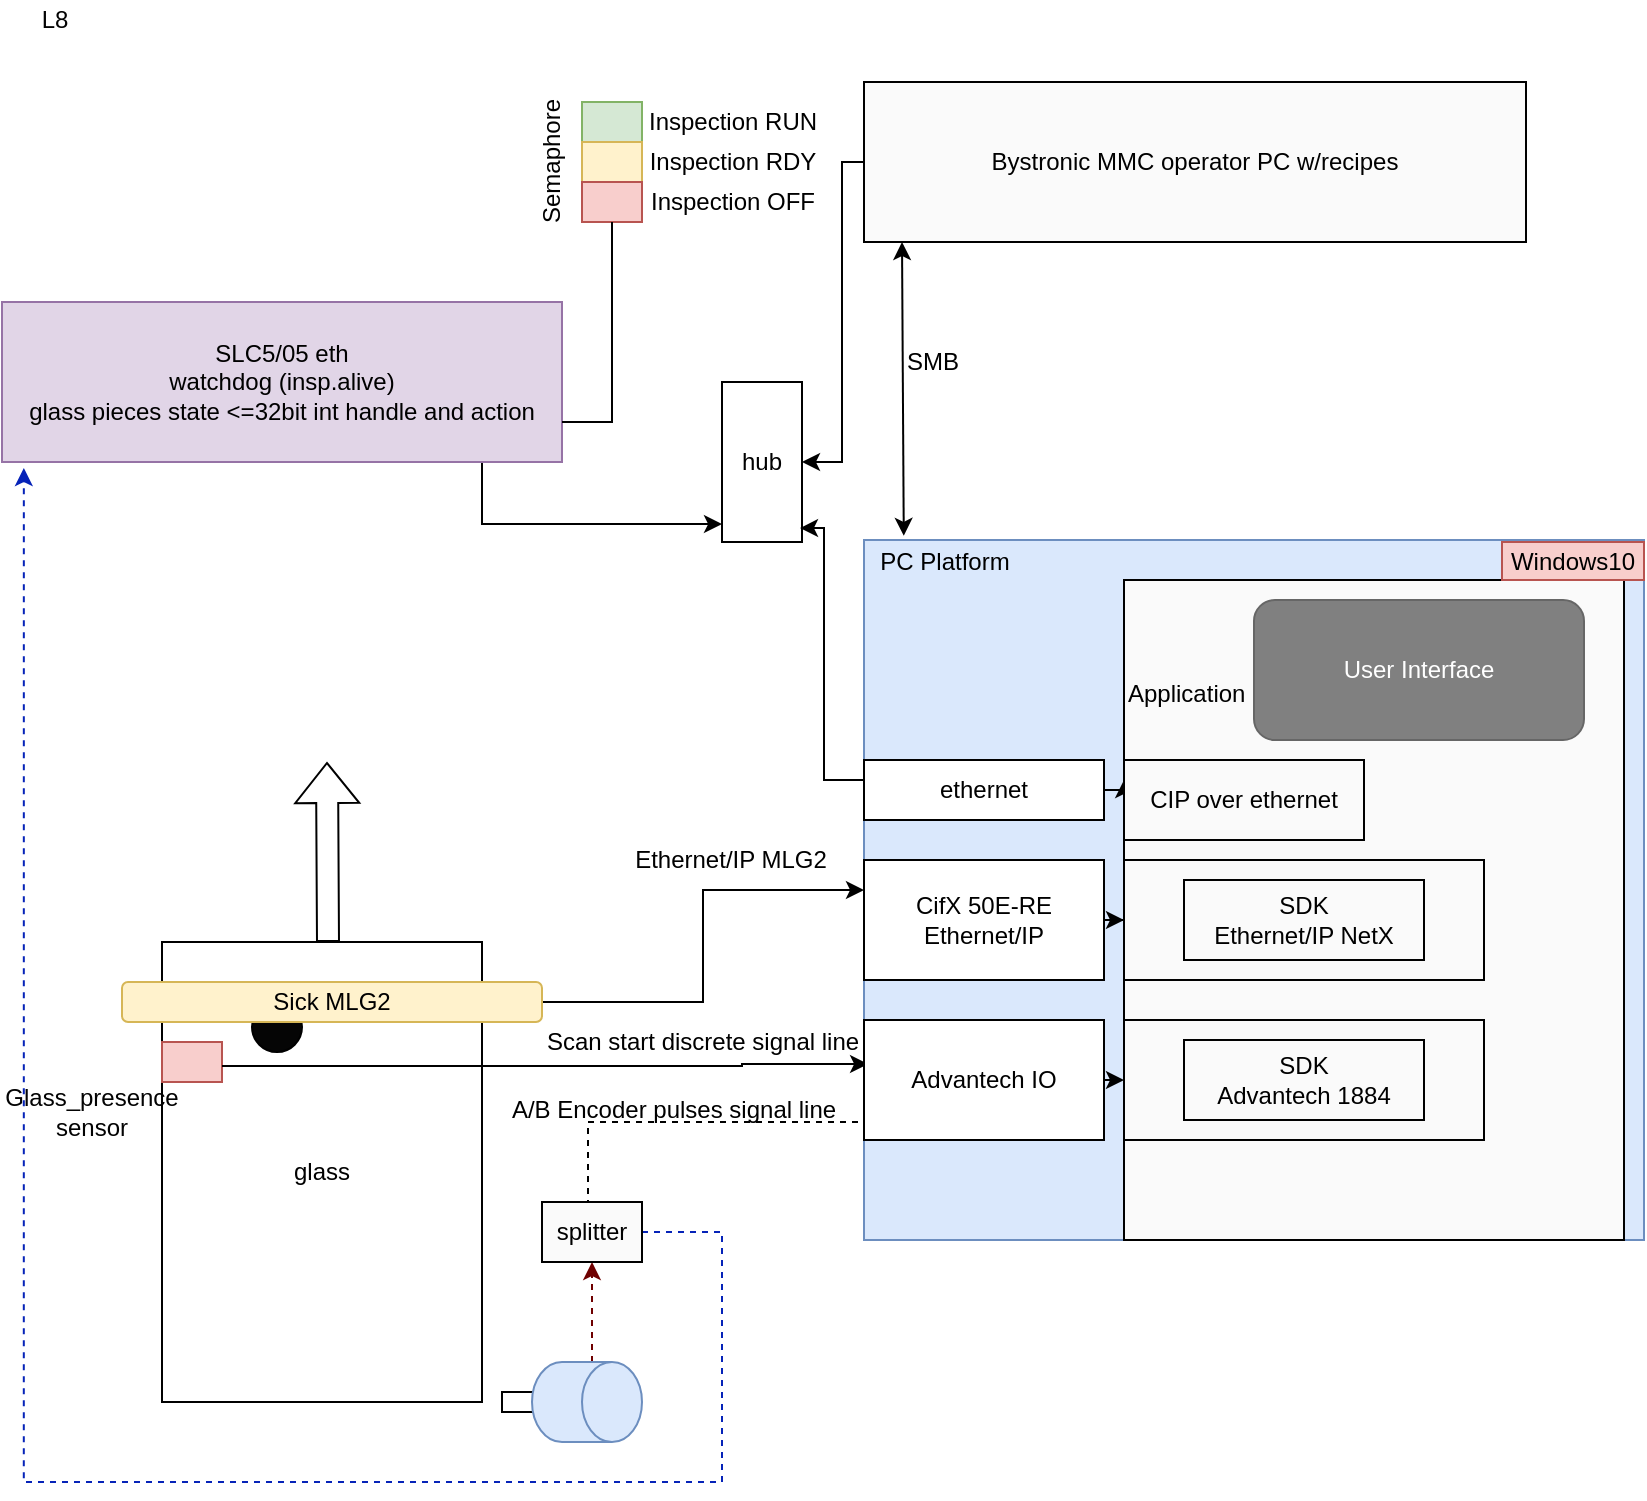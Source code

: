 <mxfile version="20.1.1" type="github" pages="7">
  <diagram name="schema" id="b5b7bab2-c9e2-2cf4-8b2a-24fd1a2a6d21">
    <mxGraphModel dx="3227" dy="1708" grid="1" gridSize="10" guides="1" tooltips="1" connect="1" arrows="1" fold="1" page="1" pageScale="1" pageWidth="827" pageHeight="1169" background="none" math="0" shadow="0">
      <root>
        <mxCell id="0" />
        <mxCell id="1" parent="0" />
        <mxCell id="WYRKHpb4eX-soQupBR0w-1" value="" style="rounded=0;whiteSpace=wrap;html=1;fontColor=#030303;fillColor=none;" parent="1" vertex="1">
          <mxGeometry x="-2231" y="-464" width="20" height="10" as="geometry" />
        </mxCell>
        <mxCell id="KYpOYc-SYpL99tiq2sUf-9" style="edgeStyle=orthogonalEdgeStyle;rounded=0;orthogonalLoop=1;jettySize=auto;html=1;entryX=0;entryY=0.888;entryDx=0;entryDy=0;entryPerimeter=0;" parent="1" source="KYpOYc-SYpL99tiq2sUf-1" target="KYpOYc-SYpL99tiq2sUf-7" edge="1">
          <mxGeometry relative="1" as="geometry">
            <Array as="points">
              <mxPoint x="-2241" y="-898" />
            </Array>
          </mxGeometry>
        </mxCell>
        <mxCell id="KYpOYc-SYpL99tiq2sUf-1" value="SLC5/05 eth&lt;br&gt;watchdog (insp.alive)&lt;br&gt;glass pieces state &amp;lt;=32bit int handle and action" style="rounded=0;whiteSpace=wrap;html=1;fillColor=#e1d5e7;strokeColor=#9673a6;" parent="1" vertex="1">
          <mxGeometry x="-2481" y="-1009" width="280" height="80" as="geometry" />
        </mxCell>
        <mxCell id="KYpOYc-SYpL99tiq2sUf-2" value="" style="rounded=0;whiteSpace=wrap;html=1;fillColor=#d5e8d4;strokeColor=#82b366;" parent="1" vertex="1">
          <mxGeometry x="-2191" y="-1109" width="30" height="20" as="geometry" />
        </mxCell>
        <mxCell id="KYpOYc-SYpL99tiq2sUf-3" value="" style="rounded=0;whiteSpace=wrap;html=1;fillColor=#fff2cc;strokeColor=#d6b656;" parent="1" vertex="1">
          <mxGeometry x="-2191" y="-1089" width="30" height="20" as="geometry" />
        </mxCell>
        <mxCell id="KYpOYc-SYpL99tiq2sUf-4" value="" style="rounded=0;whiteSpace=wrap;html=1;fillColor=#f8cecc;strokeColor=#b85450;" parent="1" vertex="1">
          <mxGeometry x="-2191" y="-1069" width="30" height="20" as="geometry" />
        </mxCell>
        <mxCell id="KYpOYc-SYpL99tiq2sUf-6" value="" style="endArrow=none;html=1;rounded=0;edgeStyle=orthogonalEdgeStyle;entryX=0.5;entryY=1;entryDx=0;entryDy=0;" parent="1" target="KYpOYc-SYpL99tiq2sUf-4" edge="1">
          <mxGeometry width="50" height="50" relative="1" as="geometry">
            <mxPoint x="-2201" y="-949" as="sourcePoint" />
            <mxPoint x="-2151" y="-999" as="targetPoint" />
            <Array as="points">
              <mxPoint x="-2176" y="-949" />
            </Array>
          </mxGeometry>
        </mxCell>
        <mxCell id="KYpOYc-SYpL99tiq2sUf-7" value="hub" style="rounded=0;whiteSpace=wrap;html=1;" parent="1" vertex="1">
          <mxGeometry x="-2121" y="-969" width="40" height="80" as="geometry" />
        </mxCell>
        <mxCell id="KYpOYc-SYpL99tiq2sUf-11" style="edgeStyle=orthogonalEdgeStyle;rounded=0;orthogonalLoop=1;jettySize=auto;html=1;entryX=0.975;entryY=0.913;entryDx=0;entryDy=0;entryPerimeter=0;" parent="1" source="KYpOYc-SYpL99tiq2sUf-10" target="KYpOYc-SYpL99tiq2sUf-7" edge="1">
          <mxGeometry relative="1" as="geometry">
            <Array as="points">
              <mxPoint x="-2070" y="-770" />
              <mxPoint x="-2070" y="-896" />
            </Array>
          </mxGeometry>
        </mxCell>
        <mxCell id="KYpOYc-SYpL99tiq2sUf-10" value="" style="rounded=0;whiteSpace=wrap;html=1;fillColor=#dae8fc;strokeColor=#6c8ebf;" parent="1" vertex="1">
          <mxGeometry x="-2050" y="-890" width="390" height="350" as="geometry" />
        </mxCell>
        <mxCell id="KYpOYc-SYpL99tiq2sUf-54" style="edgeStyle=orthogonalEdgeStyle;rounded=0;orthogonalLoop=1;jettySize=auto;html=1;exitX=1;exitY=0.5;exitDx=0;exitDy=0;entryX=0;entryY=0.25;entryDx=0;entryDy=0;" parent="1" source="KYpOYc-SYpL99tiq2sUf-13" target="KYpOYc-SYpL99tiq2sUf-49" edge="1">
          <mxGeometry relative="1" as="geometry" />
        </mxCell>
        <mxCell id="KYpOYc-SYpL99tiq2sUf-13" value="ethernet" style="rounded=0;whiteSpace=wrap;html=1;" parent="1" vertex="1">
          <mxGeometry x="-2050" y="-780" width="120" height="30" as="geometry" />
        </mxCell>
        <mxCell id="KYpOYc-SYpL99tiq2sUf-47" style="edgeStyle=orthogonalEdgeStyle;rounded=0;orthogonalLoop=1;jettySize=auto;html=1;exitX=1;exitY=0.5;exitDx=0;exitDy=0;" parent="1" source="KYpOYc-SYpL99tiq2sUf-14" target="KYpOYc-SYpL99tiq2sUf-45" edge="1">
          <mxGeometry relative="1" as="geometry" />
        </mxCell>
        <mxCell id="KYpOYc-SYpL99tiq2sUf-14" value="CifX 50E-RE&lt;br&gt;Ethernet/IP" style="rounded=0;whiteSpace=wrap;html=1;" parent="1" vertex="1">
          <mxGeometry x="-2050" y="-730" width="120" height="60" as="geometry" />
        </mxCell>
        <mxCell id="KYpOYc-SYpL99tiq2sUf-15" value="glass" style="rounded=0;whiteSpace=wrap;html=1;" parent="1" vertex="1">
          <mxGeometry x="-2401" y="-689" width="160" height="230" as="geometry" />
        </mxCell>
        <mxCell id="KYpOYc-SYpL99tiq2sUf-28" style="edgeStyle=orthogonalEdgeStyle;rounded=0;orthogonalLoop=1;jettySize=auto;html=1;entryX=0;entryY=0.25;entryDx=0;entryDy=0;" parent="1" source="KYpOYc-SYpL99tiq2sUf-16" target="KYpOYc-SYpL99tiq2sUf-14" edge="1">
          <mxGeometry relative="1" as="geometry" />
        </mxCell>
        <mxCell id="KYpOYc-SYpL99tiq2sUf-17" value="" style="rounded=0;whiteSpace=wrap;html=1;fillColor=#f8cecc;strokeColor=#b85450;" parent="1" vertex="1">
          <mxGeometry x="-2401" y="-639" width="30" height="20" as="geometry" />
        </mxCell>
        <mxCell id="KYpOYc-SYpL99tiq2sUf-26" style="edgeStyle=orthogonalEdgeStyle;rounded=0;orthogonalLoop=1;jettySize=auto;html=1;entryX=0.017;entryY=0.367;entryDx=0;entryDy=0;entryPerimeter=0;" parent="1" source="KYpOYc-SYpL99tiq2sUf-17" target="KYpOYc-SYpL99tiq2sUf-22" edge="1">
          <mxGeometry relative="1" as="geometry">
            <Array as="points">
              <mxPoint x="-2111" y="-627" />
              <mxPoint x="-2111" y="-628" />
            </Array>
            <mxPoint x="-2181" y="-627" as="sourcePoint" />
          </mxGeometry>
        </mxCell>
        <mxCell id="KYpOYc-SYpL99tiq2sUf-30" value="" style="ellipse;whiteSpace=wrap;html=1;aspect=fixed;fillColor=#050505;" parent="1" vertex="1">
          <mxGeometry x="-2356" y="-659" width="25" height="25" as="geometry" />
        </mxCell>
        <mxCell id="KYpOYc-SYpL99tiq2sUf-48" style="edgeStyle=orthogonalEdgeStyle;rounded=0;orthogonalLoop=1;jettySize=auto;html=1;exitX=1;exitY=0.5;exitDx=0;exitDy=0;entryX=0;entryY=0.5;entryDx=0;entryDy=0;" parent="1" source="KYpOYc-SYpL99tiq2sUf-22" target="KYpOYc-SYpL99tiq2sUf-43" edge="1">
          <mxGeometry relative="1" as="geometry" />
        </mxCell>
        <mxCell id="KYpOYc-SYpL99tiq2sUf-22" value="Advantech IO" style="rounded=0;whiteSpace=wrap;html=1;" parent="1" vertex="1">
          <mxGeometry x="-2050" y="-650" width="120" height="60" as="geometry" />
        </mxCell>
        <mxCell id="WYRKHpb4eX-soQupBR0w-6" value="" style="edgeStyle=orthogonalEdgeStyle;rounded=0;orthogonalLoop=1;jettySize=auto;html=1;dashed=1;fontColor=#030303;strokeColor=#6F0000;strokeWidth=1;fillColor=#a20025;" parent="1" source="KYpOYc-SYpL99tiq2sUf-23" target="KYpOYc-SYpL99tiq2sUf-34" edge="1">
          <mxGeometry relative="1" as="geometry">
            <Array as="points">
              <mxPoint x="-2186" y="-489" />
              <mxPoint x="-2186" y="-489" />
            </Array>
          </mxGeometry>
        </mxCell>
        <mxCell id="KYpOYc-SYpL99tiq2sUf-23" value="" style="shape=cylinder3;whiteSpace=wrap;html=1;boundedLbl=1;backgroundOutline=1;size=15;direction=south;fillColor=#dae8fc;strokeColor=#6c8ebf;" parent="1" vertex="1">
          <mxGeometry x="-2216" y="-479" width="55" height="40" as="geometry" />
        </mxCell>
        <mxCell id="KYpOYc-SYpL99tiq2sUf-27" value="Scan start discrete signal line" style="text;html=1;align=center;verticalAlign=middle;resizable=0;points=[];autosize=1;strokeColor=none;fillColor=none;" parent="1" vertex="1">
          <mxGeometry x="-2216" y="-649" width="170" height="20" as="geometry" />
        </mxCell>
        <mxCell id="KYpOYc-SYpL99tiq2sUf-29" value="Ethernet/IP MLG2" style="text;html=1;align=center;verticalAlign=middle;resizable=0;points=[];autosize=1;strokeColor=none;fillColor=none;" parent="1" vertex="1">
          <mxGeometry x="-2177" y="-745" width="120" height="30" as="geometry" />
        </mxCell>
        <mxCell id="KYpOYc-SYpL99tiq2sUf-16" value="Sick MLG2" style="rounded=1;whiteSpace=wrap;html=1;fillColor=#fff2cc;strokeColor=#d6b656;" parent="1" vertex="1">
          <mxGeometry x="-2421" y="-669" width="210" height="20" as="geometry" />
        </mxCell>
        <mxCell id="KYpOYc-SYpL99tiq2sUf-31" value="" style="shape=flexArrow;endArrow=classic;html=1;rounded=0;edgeStyle=orthogonalEdgeStyle;width=11;endSize=6.33;" parent="1" edge="1">
          <mxGeometry width="50" height="50" relative="1" as="geometry">
            <mxPoint x="-2318" y="-689" as="sourcePoint" />
            <mxPoint x="-2318.5" y="-779" as="targetPoint" />
            <Array as="points">
              <mxPoint x="-2318" y="-689" />
              <mxPoint x="-2318" y="-734" />
            </Array>
          </mxGeometry>
        </mxCell>
        <mxCell id="WYRKHpb4eX-soQupBR0w-4" style="edgeStyle=orthogonalEdgeStyle;rounded=0;orthogonalLoop=1;jettySize=auto;html=1;entryX=0.039;entryY=1.038;entryDx=0;entryDy=0;entryPerimeter=0;fontColor=#030303;strokeColor=#0623B8;strokeWidth=1;dashed=1;" parent="1" source="KYpOYc-SYpL99tiq2sUf-34" target="KYpOYc-SYpL99tiq2sUf-1" edge="1">
          <mxGeometry relative="1" as="geometry">
            <Array as="points">
              <mxPoint x="-2121" y="-544" />
              <mxPoint x="-2121" y="-419" />
              <mxPoint x="-2470" y="-419" />
            </Array>
          </mxGeometry>
        </mxCell>
        <mxCell id="KYpOYc-SYpL99tiq2sUf-34" value="splitter" style="rounded=0;whiteSpace=wrap;html=1;fillColor=#FAFAFA;" parent="1" vertex="1">
          <mxGeometry x="-2211" y="-559" width="50" height="30" as="geometry" />
        </mxCell>
        <mxCell id="KYpOYc-SYpL99tiq2sUf-36" value="PC Platform" style="text;html=1;align=center;verticalAlign=middle;resizable=0;points=[];autosize=1;strokeColor=none;fillColor=none;" parent="1" vertex="1">
          <mxGeometry x="-2050" y="-889" width="80" height="20" as="geometry" />
        </mxCell>
        <mxCell id="KYpOYc-SYpL99tiq2sUf-37" value="Inspection RUN" style="text;html=1;align=center;verticalAlign=middle;resizable=0;points=[];autosize=1;strokeColor=none;fillColor=none;" parent="1" vertex="1">
          <mxGeometry x="-2171" y="-1114" width="110" height="30" as="geometry" />
        </mxCell>
        <mxCell id="KYpOYc-SYpL99tiq2sUf-39" value="Inspection OFF" style="text;html=1;align=center;verticalAlign=middle;resizable=0;points=[];autosize=1;strokeColor=none;fillColor=none;" parent="1" vertex="1">
          <mxGeometry x="-2171" y="-1074" width="110" height="30" as="geometry" />
        </mxCell>
        <mxCell id="KYpOYc-SYpL99tiq2sUf-46" value="Application&amp;nbsp;&lt;br&gt;&lt;br&gt;&lt;br&gt;&lt;br&gt;&lt;br&gt;&lt;br&gt;&lt;br&gt;&lt;br&gt;&lt;br&gt;&lt;br&gt;&lt;br&gt;&lt;br&gt;&lt;br&gt;&lt;br&gt;&lt;br&gt;&lt;br&gt;" style="rounded=0;whiteSpace=wrap;html=1;fillColor=#FAFAFA;align=left;" parent="1" vertex="1">
          <mxGeometry x="-1920" y="-870" width="250" height="330" as="geometry" />
        </mxCell>
        <mxCell id="KYpOYc-SYpL99tiq2sUf-40" value="Inspection RDY" style="text;html=1;align=center;verticalAlign=middle;resizable=0;points=[];autosize=1;strokeColor=none;fillColor=none;" parent="1" vertex="1">
          <mxGeometry x="-2171" y="-1094" width="110" height="30" as="geometry" />
        </mxCell>
        <mxCell id="KYpOYc-SYpL99tiq2sUf-45" value="" style="rounded=0;whiteSpace=wrap;html=1;fillColor=#FAFAFA;align=left;" parent="1" vertex="1">
          <mxGeometry x="-1920" y="-730" width="180" height="60" as="geometry" />
        </mxCell>
        <mxCell id="KYpOYc-SYpL99tiq2sUf-42" value="SDK &lt;br&gt;Ethernet/IP NetX" style="rounded=0;whiteSpace=wrap;html=1;fillColor=#FAFAFA;" parent="1" vertex="1">
          <mxGeometry x="-1890" y="-720" width="120" height="40" as="geometry" />
        </mxCell>
        <mxCell id="KYpOYc-SYpL99tiq2sUf-43" value="" style="rounded=0;whiteSpace=wrap;html=1;fillColor=#FAFAFA;align=left;" parent="1" vertex="1">
          <mxGeometry x="-1920" y="-650" width="180" height="60" as="geometry" />
        </mxCell>
        <mxCell id="KYpOYc-SYpL99tiq2sUf-44" value="SDK &lt;br&gt;Advantech 1884" style="rounded=0;whiteSpace=wrap;html=1;fillColor=#FAFAFA;" parent="1" vertex="1">
          <mxGeometry x="-1890" y="-640" width="120" height="40" as="geometry" />
        </mxCell>
        <mxCell id="KYpOYc-SYpL99tiq2sUf-49" value="CIP over ethernet" style="rounded=0;whiteSpace=wrap;html=1;fillColor=#FAFAFA;" parent="1" vertex="1">
          <mxGeometry x="-1920" y="-780" width="120" height="40" as="geometry" />
        </mxCell>
        <mxCell id="pPklBtH5Jq35X4aWWR5N-2" style="edgeStyle=orthogonalEdgeStyle;rounded=0;orthogonalLoop=1;jettySize=auto;html=1;entryX=1;entryY=0.5;entryDx=0;entryDy=0;" parent="1" source="pPklBtH5Jq35X4aWWR5N-1" target="KYpOYc-SYpL99tiq2sUf-7" edge="1">
          <mxGeometry relative="1" as="geometry">
            <Array as="points">
              <mxPoint x="-2061" y="-1079" />
              <mxPoint x="-2061" y="-929" />
            </Array>
          </mxGeometry>
        </mxCell>
        <mxCell id="pPklBtH5Jq35X4aWWR5N-1" value="Bystronic MMC operator PC w/recipes" style="rounded=0;whiteSpace=wrap;html=1;fillColor=#FAFAFA;" parent="1" vertex="1">
          <mxGeometry x="-2050" y="-1119" width="331" height="80" as="geometry" />
        </mxCell>
        <mxCell id="WYRKHpb4eX-soQupBR0w-9" value="Glass_presence&lt;br&gt;sensor" style="text;html=1;strokeColor=none;fillColor=none;align=center;verticalAlign=middle;whiteSpace=wrap;rounded=0;fontColor=#030303;" parent="1" vertex="1">
          <mxGeometry x="-2466" y="-619" width="60" height="30" as="geometry" />
        </mxCell>
        <mxCell id="WYRKHpb4eX-soQupBR0w-12" value="&lt;font color=&quot;#ffffff&quot;&gt;User Interface&lt;/font&gt;" style="rounded=1;whiteSpace=wrap;html=1;fontColor=#333333;fillColor=#808080;strokeColor=#666666;" parent="1" vertex="1">
          <mxGeometry x="-1855" y="-860" width="165" height="70" as="geometry" />
        </mxCell>
        <mxCell id="WYRKHpb4eX-soQupBR0w-13" value="L8" style="text;html=1;align=center;verticalAlign=middle;resizable=0;points=[];autosize=1;strokeColor=none;fillColor=none;fontColor=#030303;" parent="1" vertex="1">
          <mxGeometry x="-2470" y="-1160" width="30" height="20" as="geometry" />
        </mxCell>
        <mxCell id="wStZ8yiR4cnpcBGcL3KV-2" value="SMB" style="text;html=1;align=center;verticalAlign=middle;resizable=0;points=[];autosize=1;strokeColor=none;fillColor=none;" parent="1" vertex="1">
          <mxGeometry x="-2036" y="-989" width="40" height="20" as="geometry" />
        </mxCell>
        <mxCell id="wStZ8yiR4cnpcBGcL3KV-3" value="" style="endArrow=classic;startArrow=classic;html=1;rounded=0;exitX=0.051;exitY=-0.006;exitDx=0;exitDy=0;exitPerimeter=0;" parent="1" source="KYpOYc-SYpL99tiq2sUf-10" edge="1">
          <mxGeometry width="50" height="50" relative="1" as="geometry">
            <mxPoint x="-2081" y="-989" as="sourcePoint" />
            <mxPoint x="-2031" y="-1039" as="targetPoint" />
          </mxGeometry>
        </mxCell>
        <mxCell id="DdvgU_Gv8MGtgM4htd2q-1" value="" style="edgeStyle=orthogonalEdgeStyle;rounded=0;orthogonalLoop=1;jettySize=auto;html=1;dashed=1;exitX=0.5;exitY=0;exitDx=0;exitDy=0;endArrow=none;entryX=0;entryY=0.75;entryDx=0;entryDy=0;" edge="1" parent="1" source="KYpOYc-SYpL99tiq2sUf-34" target="KYpOYc-SYpL99tiq2sUf-22">
          <mxGeometry relative="1" as="geometry">
            <Array as="points">
              <mxPoint x="-2188" y="-559" />
              <mxPoint x="-2188" y="-599" />
              <mxPoint x="-2050" y="-599" />
            </Array>
            <mxPoint x="-2186" y="-559" as="sourcePoint" />
            <mxPoint x="-2140" y="-600" as="targetPoint" />
          </mxGeometry>
        </mxCell>
        <mxCell id="DdvgU_Gv8MGtgM4htd2q-3" value="&lt;span style=&quot;&quot;&gt;A/B Encoder pulses signal line&lt;/span&gt;" style="text;html=1;strokeColor=none;fillColor=none;align=center;verticalAlign=middle;whiteSpace=wrap;rounded=0;" vertex="1" parent="1">
          <mxGeometry x="-2240" y="-620" width="190" height="30" as="geometry" />
        </mxCell>
        <mxCell id="DdvgU_Gv8MGtgM4htd2q-5" value="Semaphore" style="text;html=1;align=center;verticalAlign=middle;resizable=0;points=[];autosize=1;strokeColor=none;fillColor=none;rotation=270;" vertex="1" parent="1">
          <mxGeometry x="-2251" y="-1094" width="90" height="30" as="geometry" />
        </mxCell>
        <mxCell id="cp3wZ8QIBDC0TAF1sNiJ-1" value="Windows10" style="text;html=1;strokeColor=#b85450;fillColor=#f8cecc;align=center;verticalAlign=middle;whiteSpace=wrap;rounded=0;" vertex="1" parent="1">
          <mxGeometry x="-1731" y="-889" width="71" height="19" as="geometry" />
        </mxCell>
      </root>
    </mxGraphModel>
  </diagram>
  <diagram name="Schema_actual" id="pJahfGjaLItSFSwfDd_K">
    <mxGraphModel dx="3227" dy="1708" grid="1" gridSize="10" guides="1" tooltips="1" connect="1" arrows="1" fold="1" page="1" pageScale="1" pageWidth="827" pageHeight="1169" background="none" math="0" shadow="0">
      <root>
        <mxCell id="41A-d12Kp2vuYIyyk33I-0" />
        <mxCell id="41A-d12Kp2vuYIyyk33I-1" parent="41A-d12Kp2vuYIyyk33I-0" />
        <mxCell id="41A-d12Kp2vuYIyyk33I-2" value="" style="rounded=0;whiteSpace=wrap;html=1;fontColor=#030303;fillColor=none;" parent="41A-d12Kp2vuYIyyk33I-1" vertex="1">
          <mxGeometry x="-2231" y="-464" width="20" height="10" as="geometry" />
        </mxCell>
        <mxCell id="41A-d12Kp2vuYIyyk33I-3" style="edgeStyle=orthogonalEdgeStyle;rounded=0;orthogonalLoop=1;jettySize=auto;html=1;entryX=0;entryY=0.888;entryDx=0;entryDy=0;entryPerimeter=0;" parent="41A-d12Kp2vuYIyyk33I-1" source="41A-d12Kp2vuYIyyk33I-4" target="41A-d12Kp2vuYIyyk33I-9" edge="1">
          <mxGeometry relative="1" as="geometry">
            <Array as="points">
              <mxPoint x="-2241" y="-898" />
            </Array>
          </mxGeometry>
        </mxCell>
        <mxCell id="41A-d12Kp2vuYIyyk33I-4" value="SLC5/05 Line PLC&lt;br&gt;watchdog (insp.alive), cutting_finished, cutting_in_progress&lt;br&gt;glass pieces state &amp;lt;=32bit int handle and action" style="rounded=0;whiteSpace=wrap;html=1;fillColor=#e1d5e7;strokeColor=#9673a6;" parent="41A-d12Kp2vuYIyyk33I-1" vertex="1">
          <mxGeometry x="-2481" y="-1009" width="280" height="80" as="geometry" />
        </mxCell>
        <mxCell id="41A-d12Kp2vuYIyyk33I-5" value="" style="rounded=0;whiteSpace=wrap;html=1;fillColor=#d5e8d4;strokeColor=#82b366;" parent="41A-d12Kp2vuYIyyk33I-1" vertex="1">
          <mxGeometry x="-2191" y="-1109" width="30" height="20" as="geometry" />
        </mxCell>
        <mxCell id="41A-d12Kp2vuYIyyk33I-6" value="" style="rounded=0;whiteSpace=wrap;html=1;fillColor=#fff2cc;strokeColor=#d6b656;" parent="41A-d12Kp2vuYIyyk33I-1" vertex="1">
          <mxGeometry x="-2191" y="-1089" width="30" height="20" as="geometry" />
        </mxCell>
        <mxCell id="41A-d12Kp2vuYIyyk33I-7" value="" style="rounded=0;whiteSpace=wrap;html=1;fillColor=#f8cecc;strokeColor=#b85450;" parent="41A-d12Kp2vuYIyyk33I-1" vertex="1">
          <mxGeometry x="-2191" y="-1069" width="30" height="20" as="geometry" />
        </mxCell>
        <mxCell id="41A-d12Kp2vuYIyyk33I-8" value="" style="endArrow=none;html=1;rounded=0;edgeStyle=orthogonalEdgeStyle;entryX=0.5;entryY=1;entryDx=0;entryDy=0;" parent="41A-d12Kp2vuYIyyk33I-1" target="41A-d12Kp2vuYIyyk33I-7" edge="1">
          <mxGeometry width="50" height="50" relative="1" as="geometry">
            <mxPoint x="-2201" y="-949" as="sourcePoint" />
            <mxPoint x="-2151" y="-999" as="targetPoint" />
            <Array as="points">
              <mxPoint x="-2176" y="-949" />
            </Array>
          </mxGeometry>
        </mxCell>
        <mxCell id="41A-d12Kp2vuYIyyk33I-9" value="hub" style="rounded=0;whiteSpace=wrap;html=1;" parent="41A-d12Kp2vuYIyyk33I-1" vertex="1">
          <mxGeometry x="-2121" y="-969" width="40" height="80" as="geometry" />
        </mxCell>
        <mxCell id="41A-d12Kp2vuYIyyk33I-10" style="edgeStyle=orthogonalEdgeStyle;rounded=0;orthogonalLoop=1;jettySize=auto;html=1;entryX=0.975;entryY=0.913;entryDx=0;entryDy=0;entryPerimeter=0;" parent="41A-d12Kp2vuYIyyk33I-1" source="41A-d12Kp2vuYIyyk33I-11" target="41A-d12Kp2vuYIyyk33I-9" edge="1">
          <mxGeometry relative="1" as="geometry">
            <Array as="points">
              <mxPoint x="-2070" y="-770" />
              <mxPoint x="-2070" y="-896" />
            </Array>
          </mxGeometry>
        </mxCell>
        <mxCell id="c6AqnG70zdmYtJoPWqgr-6" value="to PLC&lt;br&gt;glass_state&lt;br&gt;state_sent&lt;br&gt;watchdog&lt;br&gt;from PLC&lt;br&gt;request_state&lt;br&gt;cutting_in_progress&lt;br&gt;cutting_finished" style="edgeLabel;html=1;align=center;verticalAlign=middle;resizable=0;points=[];" parent="41A-d12Kp2vuYIyyk33I-10" vertex="1" connectable="0">
          <mxGeometry x="0.051" y="-5" relative="1" as="geometry">
            <mxPoint x="-56" y="13" as="offset" />
          </mxGeometry>
        </mxCell>
        <mxCell id="41A-d12Kp2vuYIyyk33I-11" value="" style="rounded=0;whiteSpace=wrap;html=1;fillColor=#dae8fc;strokeColor=#6c8ebf;" parent="41A-d12Kp2vuYIyyk33I-1" vertex="1">
          <mxGeometry x="-2050" y="-890" width="390" height="350" as="geometry" />
        </mxCell>
        <mxCell id="41A-d12Kp2vuYIyyk33I-12" style="edgeStyle=orthogonalEdgeStyle;rounded=0;orthogonalLoop=1;jettySize=auto;html=1;exitX=1;exitY=0.5;exitDx=0;exitDy=0;entryX=0;entryY=0.25;entryDx=0;entryDy=0;" parent="41A-d12Kp2vuYIyyk33I-1" source="41A-d12Kp2vuYIyyk33I-13" target="41A-d12Kp2vuYIyyk33I-42" edge="1">
          <mxGeometry relative="1" as="geometry" />
        </mxCell>
        <mxCell id="41A-d12Kp2vuYIyyk33I-13" value="Eth2" style="rounded=0;whiteSpace=wrap;html=1;" parent="41A-d12Kp2vuYIyyk33I-1" vertex="1">
          <mxGeometry x="-2050" y="-780" width="120" height="30" as="geometry" />
        </mxCell>
        <mxCell id="41A-d12Kp2vuYIyyk33I-14" style="edgeStyle=orthogonalEdgeStyle;rounded=0;orthogonalLoop=1;jettySize=auto;html=1;exitX=1;exitY=0.5;exitDx=0;exitDy=0;" parent="41A-d12Kp2vuYIyyk33I-1" source="41A-d12Kp2vuYIyyk33I-15" target="41A-d12Kp2vuYIyyk33I-38" edge="1">
          <mxGeometry relative="1" as="geometry" />
        </mxCell>
        <mxCell id="41A-d12Kp2vuYIyyk33I-15" value="Eth1" style="rounded=0;whiteSpace=wrap;html=1;" parent="41A-d12Kp2vuYIyyk33I-1" vertex="1">
          <mxGeometry x="-2050" y="-730" width="120" height="60" as="geometry" />
        </mxCell>
        <mxCell id="41A-d12Kp2vuYIyyk33I-16" value="glass" style="rounded=0;whiteSpace=wrap;html=1;" parent="41A-d12Kp2vuYIyyk33I-1" vertex="1">
          <mxGeometry x="-2401" y="-689" width="160" height="230" as="geometry" />
        </mxCell>
        <mxCell id="41A-d12Kp2vuYIyyk33I-17" style="edgeStyle=orthogonalEdgeStyle;rounded=0;orthogonalLoop=1;jettySize=auto;html=1;entryX=0;entryY=0.25;entryDx=0;entryDy=0;" parent="41A-d12Kp2vuYIyyk33I-1" source="41A-d12Kp2vuYIyyk33I-28" target="41A-d12Kp2vuYIyyk33I-15" edge="1">
          <mxGeometry relative="1" as="geometry" />
        </mxCell>
        <mxCell id="41A-d12Kp2vuYIyyk33I-18" value="" style="rounded=0;whiteSpace=wrap;html=1;fillColor=#f8cecc;strokeColor=#b85450;" parent="41A-d12Kp2vuYIyyk33I-1" vertex="1">
          <mxGeometry x="-2401" y="-639" width="30" height="20" as="geometry" />
        </mxCell>
        <mxCell id="41A-d12Kp2vuYIyyk33I-19" style="edgeStyle=orthogonalEdgeStyle;rounded=0;orthogonalLoop=1;jettySize=auto;html=1;entryX=0.017;entryY=0.367;entryDx=0;entryDy=0;entryPerimeter=0;" parent="41A-d12Kp2vuYIyyk33I-1" source="41A-d12Kp2vuYIyyk33I-18" target="41A-d12Kp2vuYIyyk33I-22" edge="1">
          <mxGeometry relative="1" as="geometry">
            <Array as="points">
              <mxPoint x="-2111" y="-627" />
            </Array>
            <mxPoint x="-2181" y="-627" as="sourcePoint" />
          </mxGeometry>
        </mxCell>
        <mxCell id="41A-d12Kp2vuYIyyk33I-20" value="" style="ellipse;whiteSpace=wrap;html=1;aspect=fixed;fillColor=#050505;" parent="41A-d12Kp2vuYIyyk33I-1" vertex="1">
          <mxGeometry x="-2356" y="-659" width="25" height="25" as="geometry" />
        </mxCell>
        <mxCell id="41A-d12Kp2vuYIyyk33I-21" style="edgeStyle=orthogonalEdgeStyle;rounded=0;orthogonalLoop=1;jettySize=auto;html=1;exitX=1;exitY=0.5;exitDx=0;exitDy=0;entryX=0;entryY=0.5;entryDx=0;entryDy=0;" parent="41A-d12Kp2vuYIyyk33I-1" source="41A-d12Kp2vuYIyyk33I-22" target="41A-d12Kp2vuYIyyk33I-40" edge="1">
          <mxGeometry relative="1" as="geometry" />
        </mxCell>
        <mxCell id="41A-d12Kp2vuYIyyk33I-22" value="Advantech IO" style="rounded=0;whiteSpace=wrap;html=1;" parent="41A-d12Kp2vuYIyyk33I-1" vertex="1">
          <mxGeometry x="-2050" y="-650" width="120" height="60" as="geometry" />
        </mxCell>
        <mxCell id="41A-d12Kp2vuYIyyk33I-23" style="edgeStyle=orthogonalEdgeStyle;rounded=0;orthogonalLoop=1;jettySize=auto;html=1;dashed=1;exitX=0.5;exitY=0;exitDx=0;exitDy=0;" parent="41A-d12Kp2vuYIyyk33I-1" source="41A-d12Kp2vuYIyyk33I-32" target="41A-d12Kp2vuYIyyk33I-22" edge="1">
          <mxGeometry relative="1" as="geometry">
            <Array as="points">
              <mxPoint x="-2188" y="-559" />
              <mxPoint x="-2188" y="-599" />
            </Array>
          </mxGeometry>
        </mxCell>
        <mxCell id="41A-d12Kp2vuYIyyk33I-24" value="" style="edgeStyle=orthogonalEdgeStyle;rounded=0;orthogonalLoop=1;jettySize=auto;html=1;dashed=1;fontColor=#030303;strokeColor=#6F0000;strokeWidth=1;fillColor=#a20025;" parent="41A-d12Kp2vuYIyyk33I-1" source="41A-d12Kp2vuYIyyk33I-25" target="41A-d12Kp2vuYIyyk33I-32" edge="1">
          <mxGeometry relative="1" as="geometry">
            <Array as="points">
              <mxPoint x="-2186" y="-489" />
              <mxPoint x="-2186" y="-489" />
            </Array>
          </mxGeometry>
        </mxCell>
        <mxCell id="41A-d12Kp2vuYIyyk33I-25" value="" style="shape=cylinder3;whiteSpace=wrap;html=1;boundedLbl=1;backgroundOutline=1;size=15;direction=south;fillColor=#dae8fc;strokeColor=#6c8ebf;" parent="41A-d12Kp2vuYIyyk33I-1" vertex="1">
          <mxGeometry x="-2216" y="-479" width="55" height="40" as="geometry" />
        </mxCell>
        <mxCell id="41A-d12Kp2vuYIyyk33I-26" value="Scan start discrete signal line" style="text;html=1;align=center;verticalAlign=middle;resizable=0;points=[];autosize=1;strokeColor=none;fillColor=none;" parent="41A-d12Kp2vuYIyyk33I-1" vertex="1">
          <mxGeometry x="-2166" y="-649" width="170" height="20" as="geometry" />
        </mxCell>
        <mxCell id="41A-d12Kp2vuYIyyk33I-27" value="CIP IO session" style="text;html=1;align=center;verticalAlign=middle;resizable=0;points=[];autosize=1;strokeColor=none;fillColor=none;" parent="41A-d12Kp2vuYIyyk33I-1" vertex="1">
          <mxGeometry x="-2176" y="-689" width="100" height="30" as="geometry" />
        </mxCell>
        <mxCell id="41A-d12Kp2vuYIyyk33I-28" value="MLG2" style="rounded=1;whiteSpace=wrap;html=1;fillColor=#fff2cc;strokeColor=#d6b656;" parent="41A-d12Kp2vuYIyyk33I-1" vertex="1">
          <mxGeometry x="-2421" y="-669" width="210" height="20" as="geometry" />
        </mxCell>
        <mxCell id="41A-d12Kp2vuYIyyk33I-29" value="" style="shape=flexArrow;endArrow=classic;html=1;rounded=0;edgeStyle=orthogonalEdgeStyle;width=11;endSize=6.33;" parent="41A-d12Kp2vuYIyyk33I-1" edge="1">
          <mxGeometry width="50" height="50" relative="1" as="geometry">
            <mxPoint x="-2318" y="-689" as="sourcePoint" />
            <mxPoint x="-2318.5" y="-779" as="targetPoint" />
            <Array as="points">
              <mxPoint x="-2318" y="-689" />
              <mxPoint x="-2318" y="-734" />
            </Array>
          </mxGeometry>
        </mxCell>
        <mxCell id="41A-d12Kp2vuYIyyk33I-30" value="A/B Encoder pulses signal line" style="text;html=1;align=center;verticalAlign=middle;resizable=0;points=[];autosize=1;strokeColor=none;fillColor=none;" parent="41A-d12Kp2vuYIyyk33I-1" vertex="1">
          <mxGeometry x="-2171" y="-619" width="180" height="20" as="geometry" />
        </mxCell>
        <mxCell id="41A-d12Kp2vuYIyyk33I-31" style="edgeStyle=orthogonalEdgeStyle;rounded=0;orthogonalLoop=1;jettySize=auto;html=1;entryX=0.039;entryY=1.038;entryDx=0;entryDy=0;entryPerimeter=0;fontColor=#030303;strokeColor=#0623B8;strokeWidth=1;dashed=1;" parent="41A-d12Kp2vuYIyyk33I-1" source="41A-d12Kp2vuYIyyk33I-32" target="41A-d12Kp2vuYIyyk33I-4" edge="1">
          <mxGeometry relative="1" as="geometry">
            <Array as="points">
              <mxPoint x="-2121" y="-544" />
              <mxPoint x="-2121" y="-419" />
              <mxPoint x="-2470" y="-419" />
            </Array>
          </mxGeometry>
        </mxCell>
        <mxCell id="41A-d12Kp2vuYIyyk33I-32" value="splitter" style="rounded=0;whiteSpace=wrap;html=1;fillColor=#FAFAFA;" parent="41A-d12Kp2vuYIyyk33I-1" vertex="1">
          <mxGeometry x="-2211" y="-559" width="50" height="30" as="geometry" />
        </mxCell>
        <mxCell id="41A-d12Kp2vuYIyyk33I-33" value="PC Platform" style="text;html=1;align=center;verticalAlign=middle;resizable=0;points=[];autosize=1;strokeColor=none;fillColor=none;" parent="41A-d12Kp2vuYIyyk33I-1" vertex="1">
          <mxGeometry x="-2060" y="-1059" width="80" height="20" as="geometry" />
        </mxCell>
        <mxCell id="41A-d12Kp2vuYIyyk33I-34" value="Inspection RUN" style="text;html=1;align=center;verticalAlign=middle;resizable=0;points=[];autosize=1;strokeColor=none;fillColor=none;" parent="41A-d12Kp2vuYIyyk33I-1" vertex="1">
          <mxGeometry x="-2171" y="-1114" width="110" height="30" as="geometry" />
        </mxCell>
        <mxCell id="41A-d12Kp2vuYIyyk33I-35" value="Inspection NOK" style="text;html=1;align=center;verticalAlign=middle;resizable=0;points=[];autosize=1;strokeColor=none;fillColor=none;" parent="41A-d12Kp2vuYIyyk33I-1" vertex="1">
          <mxGeometry x="-2171" y="-1074" width="110" height="30" as="geometry" />
        </mxCell>
        <mxCell id="41A-d12Kp2vuYIyyk33I-36" value="Application&amp;nbsp;&lt;br&gt;&lt;br&gt;&lt;br&gt;&lt;br&gt;&lt;br&gt;&lt;br&gt;&lt;br&gt;&lt;br&gt;&lt;br&gt;&lt;br&gt;&lt;br&gt;&lt;br&gt;&lt;br&gt;&lt;br&gt;&lt;br&gt;&lt;br&gt;" style="rounded=0;whiteSpace=wrap;html=1;fillColor=#FAFAFA;align=left;" parent="41A-d12Kp2vuYIyyk33I-1" vertex="1">
          <mxGeometry x="-1920" y="-870" width="250" height="330" as="geometry" />
        </mxCell>
        <mxCell id="41A-d12Kp2vuYIyyk33I-37" value="Inspection RDY" style="text;html=1;align=center;verticalAlign=middle;resizable=0;points=[];autosize=1;strokeColor=none;fillColor=none;" parent="41A-d12Kp2vuYIyyk33I-1" vertex="1">
          <mxGeometry x="-2171" y="-1094" width="110" height="30" as="geometry" />
        </mxCell>
        <mxCell id="41A-d12Kp2vuYIyyk33I-38" value="CIP IO implemented in app/Thread" style="rounded=0;whiteSpace=wrap;html=1;fillColor=#FAFAFA;align=left;" parent="41A-d12Kp2vuYIyyk33I-1" vertex="1">
          <mxGeometry x="-1920" y="-730" width="180" height="60" as="geometry" />
        </mxCell>
        <mxCell id="41A-d12Kp2vuYIyyk33I-40" value="" style="rounded=0;whiteSpace=wrap;html=1;fillColor=#FAFAFA;align=left;" parent="41A-d12Kp2vuYIyyk33I-1" vertex="1">
          <mxGeometry x="-1920" y="-650" width="180" height="60" as="geometry" />
        </mxCell>
        <mxCell id="41A-d12Kp2vuYIyyk33I-41" value="SDK &lt;br&gt;Advantech 1884" style="rounded=0;whiteSpace=wrap;html=1;fillColor=#FAFAFA;" parent="41A-d12Kp2vuYIyyk33I-1" vertex="1">
          <mxGeometry x="-1890" y="-640" width="120" height="40" as="geometry" />
        </mxCell>
        <mxCell id="41A-d12Kp2vuYIyyk33I-42" value="CIP over ethernet/3d party dll" style="rounded=0;whiteSpace=wrap;html=1;fillColor=#FAFAFA;" parent="41A-d12Kp2vuYIyyk33I-1" vertex="1">
          <mxGeometry x="-1920" y="-780" width="120" height="40" as="geometry" />
        </mxCell>
        <mxCell id="41A-d12Kp2vuYIyyk33I-43" style="edgeStyle=orthogonalEdgeStyle;rounded=0;orthogonalLoop=1;jettySize=auto;html=1;entryX=1;entryY=0.5;entryDx=0;entryDy=0;" parent="41A-d12Kp2vuYIyyk33I-1" source="41A-d12Kp2vuYIyyk33I-44" target="41A-d12Kp2vuYIyyk33I-9" edge="1">
          <mxGeometry relative="1" as="geometry">
            <Array as="points">
              <mxPoint x="-2061" y="-1079" />
              <mxPoint x="-2061" y="-929" />
            </Array>
          </mxGeometry>
        </mxCell>
        <mxCell id="41A-d12Kp2vuYIyyk33I-44" value="MMC PC w/recipes" style="rounded=0;whiteSpace=wrap;html=1;fillColor=#FAFAFA;" parent="41A-d12Kp2vuYIyyk33I-1" vertex="1">
          <mxGeometry x="-2050" y="-1119" width="331" height="80" as="geometry" />
        </mxCell>
        <mxCell id="41A-d12Kp2vuYIyyk33I-45" value="Glass_presence&lt;br&gt;sensor" style="text;html=1;strokeColor=none;fillColor=none;align=center;verticalAlign=middle;whiteSpace=wrap;rounded=0;fontColor=#030303;" parent="41A-d12Kp2vuYIyyk33I-1" vertex="1">
          <mxGeometry x="-2466" y="-619" width="60" height="30" as="geometry" />
        </mxCell>
        <mxCell id="41A-d12Kp2vuYIyyk33I-46" value="&lt;font color=&quot;#ffffff&quot;&gt;User Interface&lt;/font&gt;" style="rounded=1;whiteSpace=wrap;html=1;fontColor=#333333;fillColor=#808080;strokeColor=#666666;" parent="41A-d12Kp2vuYIyyk33I-1" vertex="1">
          <mxGeometry x="-1780" y="-810" width="100" height="70" as="geometry" />
        </mxCell>
        <mxCell id="41A-d12Kp2vuYIyyk33I-47" value="L8" style="text;html=1;align=center;verticalAlign=middle;resizable=0;points=[];autosize=1;strokeColor=none;fillColor=none;fontColor=#030303;" parent="41A-d12Kp2vuYIyyk33I-1" vertex="1">
          <mxGeometry x="-2470" y="-1160" width="30" height="20" as="geometry" />
        </mxCell>
        <mxCell id="41A-d12Kp2vuYIyyk33I-48" value="SMB &lt;br&gt;(automount)&lt;br&gt;looking for&lt;br&gt;&amp;nbsp;new recipe &lt;br&gt;log records&amp;nbsp;" style="text;html=1;align=center;verticalAlign=middle;resizable=0;points=[];autosize=1;strokeColor=none;fillColor=none;" parent="41A-d12Kp2vuYIyyk33I-1" vertex="1">
          <mxGeometry x="-2025" y="-1014" width="90" height="80" as="geometry" />
        </mxCell>
        <mxCell id="c6AqnG70zdmYtJoPWqgr-2" value="" style="edgeStyle=orthogonalEdgeStyle;rounded=0;orthogonalLoop=1;jettySize=auto;html=1;" parent="41A-d12Kp2vuYIyyk33I-1" source="c6AqnG70zdmYtJoPWqgr-1" target="41A-d12Kp2vuYIyyk33I-33" edge="1">
          <mxGeometry relative="1" as="geometry">
            <Array as="points">
              <mxPoint x="-2030" y="-840" />
            </Array>
          </mxGeometry>
        </mxCell>
        <mxCell id="c6AqnG70zdmYtJoPWqgr-1" value="New recipe watcher thread" style="rounded=0;whiteSpace=wrap;html=1;" parent="41A-d12Kp2vuYIyyk33I-1" vertex="1">
          <mxGeometry x="-1920" y="-860" width="90" height="40" as="geometry" />
        </mxCell>
        <mxCell id="c6AqnG70zdmYtJoPWqgr-4" value="" style="edgeStyle=orthogonalEdgeStyle;rounded=0;orthogonalLoop=1;jettySize=auto;html=1;" parent="41A-d12Kp2vuYIyyk33I-1" source="c6AqnG70zdmYtJoPWqgr-3" target="41A-d12Kp2vuYIyyk33I-4" edge="1">
          <mxGeometry relative="1" as="geometry" />
        </mxCell>
        <mxCell id="c6AqnG70zdmYtJoPWqgr-3" value="CNC Bystronic" style="rounded=0;whiteSpace=wrap;html=1;" parent="41A-d12Kp2vuYIyyk33I-1" vertex="1">
          <mxGeometry x="-2476" y="-1140" width="116" height="30" as="geometry" />
        </mxCell>
        <mxCell id="c6AqnG70zdmYtJoPWqgr-5" value="cutting_finished&lt;br&gt;cutting_in_progress" style="text;html=1;align=center;verticalAlign=middle;resizable=0;points=[];autosize=1;strokeColor=none;fillColor=none;" parent="41A-d12Kp2vuYIyyk33I-1" vertex="1">
          <mxGeometry x="-2421" y="-1109" width="130" height="40" as="geometry" />
        </mxCell>
        <mxCell id="c6AqnG70zdmYtJoPWqgr-8" value="" style="edgeStyle=orthogonalEdgeStyle;rounded=0;orthogonalLoop=1;jettySize=auto;html=1;entryX=-0.008;entryY=0.185;entryDx=0;entryDy=0;entryPerimeter=0;" parent="41A-d12Kp2vuYIyyk33I-1" source="c6AqnG70zdmYtJoPWqgr-7" target="41A-d12Kp2vuYIyyk33I-36" edge="1">
          <mxGeometry relative="1" as="geometry">
            <Array as="points">
              <mxPoint x="-1920" y="-805" />
              <mxPoint x="-1920" y="-809" />
            </Array>
          </mxGeometry>
        </mxCell>
        <mxCell id="c6AqnG70zdmYtJoPWqgr-7" value="app params&lt;br&gt;&amp;nbsp;" style="shape=cylinder3;whiteSpace=wrap;html=1;boundedLbl=1;backgroundOutline=1;size=15;" parent="41A-d12Kp2vuYIyyk33I-1" vertex="1">
          <mxGeometry x="-2050" y="-831" width="60" height="51" as="geometry" />
        </mxCell>
        <mxCell id="HittQjXtx2JaAkn-3QSO-1" value="Windows10" style="text;html=1;strokeColor=#b85450;fillColor=#f8cecc;align=center;verticalAlign=middle;whiteSpace=wrap;rounded=0;" vertex="1" parent="41A-d12Kp2vuYIyyk33I-1">
          <mxGeometry x="-1731" y="-889" width="71" height="19" as="geometry" />
        </mxCell>
      </root>
    </mxGraphModel>
  </diagram>
  <diagram id="SpEmTZ6vk0YUr2YGCEAh" name="High Level SEQ chart">
    <mxGraphModel dx="786" dy="539" grid="1" gridSize="10" guides="1" tooltips="1" connect="1" arrows="1" fold="1" page="1" pageScale="1" pageWidth="827" pageHeight="1169" math="0" shadow="0">
      <root>
        <mxCell id="2e_64IFEb6oXo00INaOW-0" />
        <mxCell id="2e_64IFEb6oXo00INaOW-1" parent="2e_64IFEb6oXo00INaOW-0" />
        <mxCell id="2e_64IFEb6oXo00INaOW-2" value="SLC tasks" style="rounded=0;whiteSpace=wrap;html=1;fillColor=#FAFAFA;" parent="2e_64IFEb6oXo00INaOW-1" vertex="1">
          <mxGeometry x="40" y="40" width="200" height="40" as="geometry" />
        </mxCell>
        <mxCell id="2e_64IFEb6oXo00INaOW-3" value="" style="line;strokeWidth=2;direction=south;html=1;fillColor=#f8cecc;strokeColor=#b85450;" parent="2e_64IFEb6oXo00INaOW-1" vertex="1">
          <mxGeometry x="60" y="80" width="10" height="680" as="geometry" />
        </mxCell>
        <mxCell id="2e_64IFEb6oXo00INaOW-5" value="" style="line;strokeWidth=2;direction=south;html=1;fillColor=#FAFAFA;" parent="2e_64IFEb6oXo00INaOW-1" vertex="1">
          <mxGeometry x="110" y="80" width="10" height="660" as="geometry" />
        </mxCell>
        <mxCell id="2e_64IFEb6oXo00INaOW-6" value="" style="line;strokeWidth=2;direction=south;html=1;fillColor=#e3c800;strokeColor=#B09500;fontColor=#000000;" parent="2e_64IFEb6oXo00INaOW-1" vertex="1">
          <mxGeometry x="160" y="80" width="10" height="680" as="geometry" />
        </mxCell>
        <mxCell id="2e_64IFEb6oXo00INaOW-7" value="" style="line;strokeWidth=2;direction=south;html=1;fillColor=#FAFAFA;" parent="2e_64IFEb6oXo00INaOW-1" vertex="1">
          <mxGeometry x="210" y="80" width="10" height="680" as="geometry" />
        </mxCell>
        <mxCell id="2e_64IFEb6oXo00INaOW-8" value="PC tasks" style="rounded=0;whiteSpace=wrap;html=1;fillColor=#FAFAFA;" parent="2e_64IFEb6oXo00INaOW-1" vertex="1">
          <mxGeometry x="280" y="40" width="320" height="40" as="geometry" />
        </mxCell>
        <mxCell id="2e_64IFEb6oXo00INaOW-9" value="" style="line;strokeWidth=2;direction=south;html=1;fillColor=#f8cecc;strokeColor=#b85450;" parent="2e_64IFEb6oXo00INaOW-1" vertex="1">
          <mxGeometry x="290" y="80" width="10" height="680" as="geometry" />
        </mxCell>
        <mxCell id="2e_64IFEb6oXo00INaOW-10" value="" style="line;strokeWidth=2;direction=south;html=1;fillColor=#d0cee2;strokeColor=#56517e;" parent="2e_64IFEb6oXo00INaOW-1" vertex="1">
          <mxGeometry x="340" y="80" width="10" height="680" as="geometry" />
        </mxCell>
        <mxCell id="2e_64IFEb6oXo00INaOW-11" value="" style="line;strokeWidth=2;direction=south;html=1;fillColor=#fad9d5;strokeColor=#ae4132;" parent="2e_64IFEb6oXo00INaOW-1" vertex="1">
          <mxGeometry x="390" y="80" width="10" height="680" as="geometry" />
        </mxCell>
        <mxCell id="2e_64IFEb6oXo00INaOW-12" value="" style="line;strokeWidth=2;direction=south;html=1;fillColor=#0050ef;strokeColor=#001DBC;fontColor=#ffffff;" parent="2e_64IFEb6oXo00INaOW-1" vertex="1">
          <mxGeometry x="440" y="80" width="10" height="680" as="geometry" />
        </mxCell>
        <mxCell id="2e_64IFEb6oXo00INaOW-13" value="" style="line;strokeWidth=2;direction=south;html=1;fillColor=#e3c800;strokeColor=#B09500;fontColor=#000000;" parent="2e_64IFEb6oXo00INaOW-1" vertex="1">
          <mxGeometry x="510" y="80" width="10" height="680" as="geometry" />
        </mxCell>
        <mxCell id="2e_64IFEb6oXo00INaOW-16" value="" style="endArrow=classic;html=1;rounded=0;edgeStyle=orthogonalEdgeStyle;fillColor=#f8cecc;strokeColor=#b85450;exitX=0.513;exitY=0.6;exitDx=0;exitDy=0;exitPerimeter=0;" parent="2e_64IFEb6oXo00INaOW-1" edge="1">
          <mxGeometry relative="1" as="geometry">
            <mxPoint x="290" y="240.04" as="sourcePoint" />
            <mxPoint x="61" y="241.2" as="targetPoint" />
            <Array as="points">
              <mxPoint x="176" y="241" />
            </Array>
          </mxGeometry>
        </mxCell>
        <mxCell id="2e_64IFEb6oXo00INaOW-17" value="Heartbeat/0.5sec" style="edgeLabel;resizable=0;html=1;align=center;verticalAlign=middle;fillColor=#FAFAFA;" parent="2e_64IFEb6oXo00INaOW-16" connectable="0" vertex="1">
          <mxGeometry relative="1" as="geometry">
            <mxPoint x="14" y="-1" as="offset" />
          </mxGeometry>
        </mxCell>
        <mxCell id="ysJOgu0cOiIMqHiJRJiE-2" value="" style="endArrow=classic;html=1;rounded=0;edgeStyle=orthogonalEdgeStyle;fillColor=#f8cecc;strokeColor=#b85450;exitX=0.5;exitY=0.2;exitDx=0;exitDy=0;exitPerimeter=0;" parent="2e_64IFEb6oXo00INaOW-1" edge="1">
          <mxGeometry relative="1" as="geometry">
            <mxPoint x="65" y="280" as="sourcePoint" />
            <mxPoint x="290" y="280" as="targetPoint" />
            <Array as="points" />
          </mxGeometry>
        </mxCell>
        <mxCell id="ysJOgu0cOiIMqHiJRJiE-3" value="SLC system tag &quot;Online&quot;" style="edgeLabel;resizable=0;html=1;align=center;verticalAlign=middle;fillColor=#FAFAFA;" parent="ysJOgu0cOiIMqHiJRJiE-2" connectable="0" vertex="1">
          <mxGeometry relative="1" as="geometry">
            <mxPoint x="12" y="-10" as="offset" />
          </mxGeometry>
        </mxCell>
        <mxCell id="83XGF_n4W-D-rVPDnWAN-0" value="DI IR sensor" style="rounded=0;whiteSpace=wrap;html=1;fontColor=#030303;fillColor=#FFFFFF;" parent="2e_64IFEb6oXo00INaOW-1" vertex="1">
          <mxGeometry x="620" y="40" width="60" height="40" as="geometry" />
        </mxCell>
        <mxCell id="83XGF_n4W-D-rVPDnWAN-1" value="MLG2" style="rounded=0;whiteSpace=wrap;html=1;fontColor=#030303;fillColor=#FFFFFF;" parent="2e_64IFEb6oXo00INaOW-1" vertex="1">
          <mxGeometry x="690" y="40" width="60" height="40" as="geometry" />
        </mxCell>
        <mxCell id="83XGF_n4W-D-rVPDnWAN-2" value="Encoder" style="rounded=0;whiteSpace=wrap;html=1;fontColor=#030303;fillColor=#FFFFFF;" parent="2e_64IFEb6oXo00INaOW-1" vertex="1">
          <mxGeometry x="760" y="40" width="60" height="40" as="geometry" />
        </mxCell>
        <mxCell id="83XGF_n4W-D-rVPDnWAN-3" value="" style="line;strokeWidth=2;direction=south;html=1;fillColor=#fad9d5;strokeColor=#ae4132;" parent="2e_64IFEb6oXo00INaOW-1" vertex="1">
          <mxGeometry x="630" y="80" width="10" height="680" as="geometry" />
        </mxCell>
        <mxCell id="83XGF_n4W-D-rVPDnWAN-4" value="" style="line;strokeWidth=2;direction=south;html=1;fillColor=#0050ef;strokeColor=#001DBC;fontColor=#ffffff;" parent="2e_64IFEb6oXo00INaOW-1" vertex="1">
          <mxGeometry x="700" y="80" width="10" height="680" as="geometry" />
        </mxCell>
        <mxCell id="83XGF_n4W-D-rVPDnWAN-5" value="" style="line;strokeWidth=2;direction=south;html=1;fillColor=#008a00;strokeColor=#005700;fontColor=#ffffff;" parent="2e_64IFEb6oXo00INaOW-1" vertex="1">
          <mxGeometry x="770" y="80" width="10" height="680" as="geometry" />
        </mxCell>
        <mxCell id="83XGF_n4W-D-rVPDnWAN-8" value="" style="endArrow=classic;html=1;rounded=0;edgeStyle=orthogonalEdgeStyle;fillColor=#fad9d5;strokeColor=#ae4132;entryX=0.057;entryY=0.7;entryDx=0;entryDy=0;entryPerimeter=0;" parent="2e_64IFEb6oXo00INaOW-1" edge="1">
          <mxGeometry relative="1" as="geometry">
            <mxPoint x="630" y="210.24" as="sourcePoint" />
            <mxPoint x="393" y="210" as="targetPoint" />
            <Array as="points">
              <mxPoint x="400" y="211.24" />
              <mxPoint x="400" y="210.24" />
            </Array>
          </mxGeometry>
        </mxCell>
        <mxCell id="83XGF_n4W-D-rVPDnWAN-21" value="Start measure (interrupt)&amp;nbsp;" style="edgeLabel;html=1;align=center;verticalAlign=middle;resizable=0;points=[];fontColor=#030303;" parent="83XGF_n4W-D-rVPDnWAN-8" vertex="1" connectable="0">
          <mxGeometry x="0.354" y="-3" relative="1" as="geometry">
            <mxPoint x="51" y="-10" as="offset" />
          </mxGeometry>
        </mxCell>
        <mxCell id="83XGF_n4W-D-rVPDnWAN-10" value="" style="endArrow=classic;html=1;rounded=0;edgeStyle=orthogonalEdgeStyle;fillColor=#f8cecc;strokeColor=#0623B8;entryX=0.074;entryY=0.8;entryDx=0;entryDy=0;entryPerimeter=0;" parent="2e_64IFEb6oXo00INaOW-1" edge="1">
          <mxGeometry relative="1" as="geometry">
            <mxPoint x="450" y="253" as="sourcePoint" />
            <mxPoint x="702" y="253.32" as="targetPoint" />
            <Array as="points">
              <mxPoint x="640" y="253" />
              <mxPoint x="640" y="253" />
            </Array>
          </mxGeometry>
        </mxCell>
        <mxCell id="83XGF_n4W-D-rVPDnWAN-11" value="Ask for SICK data" style="edgeLabel;resizable=0;html=1;align=center;verticalAlign=middle;fillColor=#FAFAFA;" parent="83XGF_n4W-D-rVPDnWAN-10" connectable="0" vertex="1">
          <mxGeometry relative="1" as="geometry" />
        </mxCell>
        <mxCell id="83XGF_n4W-D-rVPDnWAN-12" value="" style="endArrow=classic;html=1;rounded=0;edgeStyle=orthogonalEdgeStyle;fillColor=#f8cecc;strokeColor=#0623B8;" parent="2e_64IFEb6oXo00INaOW-1" edge="1">
          <mxGeometry relative="1" as="geometry">
            <mxPoint x="702" y="276" as="sourcePoint" />
            <mxPoint x="447" y="273" as="targetPoint" />
            <Array as="points">
              <mxPoint x="702" y="273" />
              <mxPoint x="447" y="273" />
            </Array>
          </mxGeometry>
        </mxCell>
        <mxCell id="83XGF_n4W-D-rVPDnWAN-13" value="SICK data" style="edgeLabel;resizable=0;html=1;align=center;verticalAlign=middle;fillColor=#FAFAFA;" parent="83XGF_n4W-D-rVPDnWAN-12" connectable="0" vertex="1">
          <mxGeometry relative="1" as="geometry" />
        </mxCell>
        <mxCell id="83XGF_n4W-D-rVPDnWAN-14" value="" style="endArrow=none;dashed=1;html=1;rounded=0;fontColor=#030303;strokeColor=#005700;edgeStyle=orthogonalEdgeStyle;exitX=0.269;exitY=0.1;exitDx=0;exitDy=0;exitPerimeter=0;fillColor=#008a00;strokeWidth=2;entryX=0.306;entryY=0.3;entryDx=0;entryDy=0;entryPerimeter=0;" parent="2e_64IFEb6oXo00INaOW-1" target="83XGF_n4W-D-rVPDnWAN-5" edge="1">
          <mxGeometry width="50" height="50" relative="1" as="geometry">
            <mxPoint x="399" y="375.92" as="sourcePoint" />
            <mxPoint x="770" y="291" as="targetPoint" />
            <Array as="points">
              <mxPoint x="399" y="291" />
              <mxPoint x="777" y="291" />
            </Array>
          </mxGeometry>
        </mxCell>
        <mxCell id="83XGF_n4W-D-rVPDnWAN-15" value="Pulses" style="edgeLabel;html=1;align=center;verticalAlign=middle;resizable=0;points=[];fontColor=#030303;" parent="83XGF_n4W-D-rVPDnWAN-14" vertex="1" connectable="0">
          <mxGeometry x="-0.118" relative="1" as="geometry">
            <mxPoint x="50" y="9" as="offset" />
          </mxGeometry>
        </mxCell>
        <mxCell id="83XGF_n4W-D-rVPDnWAN-16" value="Count 10mm" style="text;html=1;strokeColor=none;fillColor=none;align=center;verticalAlign=middle;whiteSpace=wrap;rounded=0;fontColor=#030303;rotation=270;" parent="2e_64IFEb6oXo00INaOW-1" vertex="1">
          <mxGeometry x="360" y="313" width="90" height="30" as="geometry" />
        </mxCell>
        <mxCell id="83XGF_n4W-D-rVPDnWAN-17" value="" style="endArrow=classic;html=1;rounded=0;edgeStyle=orthogonalEdgeStyle;fillColor=#f8cecc;strokeColor=#0623B8;entryX=0.074;entryY=0.8;entryDx=0;entryDy=0;entryPerimeter=0;" parent="2e_64IFEb6oXo00INaOW-1" edge="1">
          <mxGeometry relative="1" as="geometry">
            <mxPoint x="450" y="383" as="sourcePoint" />
            <mxPoint x="702" y="383.32" as="targetPoint" />
            <Array as="points">
              <mxPoint x="640" y="383" />
              <mxPoint x="640" y="383" />
            </Array>
          </mxGeometry>
        </mxCell>
        <mxCell id="83XGF_n4W-D-rVPDnWAN-18" value="Ask for SICK data" style="edgeLabel;resizable=0;html=1;align=center;verticalAlign=middle;fillColor=#FAFAFA;" parent="83XGF_n4W-D-rVPDnWAN-17" connectable="0" vertex="1">
          <mxGeometry relative="1" as="geometry" />
        </mxCell>
        <mxCell id="83XGF_n4W-D-rVPDnWAN-19" value="" style="endArrow=classic;html=1;rounded=0;edgeStyle=orthogonalEdgeStyle;fillColor=#f8cecc;strokeColor=#0623B8;" parent="2e_64IFEb6oXo00INaOW-1" edge="1">
          <mxGeometry relative="1" as="geometry">
            <mxPoint x="700" y="413" as="sourcePoint" />
            <mxPoint x="445" y="410" as="targetPoint" />
            <Array as="points">
              <mxPoint x="700" y="410" />
              <mxPoint x="445" y="410" />
            </Array>
          </mxGeometry>
        </mxCell>
        <mxCell id="83XGF_n4W-D-rVPDnWAN-20" value="SICK data" style="edgeLabel;resizable=0;html=1;align=center;verticalAlign=middle;fillColor=#FAFAFA;" parent="83XGF_n4W-D-rVPDnWAN-19" connectable="0" vertex="1">
          <mxGeometry relative="1" as="geometry" />
        </mxCell>
        <mxCell id="83XGF_n4W-D-rVPDnWAN-22" value="&lt;font color=&quot;#ff0000&quot;&gt;Advantech IO Thread&lt;/font&gt;" style="text;html=1;strokeColor=none;fillColor=none;align=center;verticalAlign=middle;whiteSpace=wrap;rounded=0;fontColor=#030303;rotation=270;" parent="2e_64IFEb6oXo00INaOW-1" vertex="1">
          <mxGeometry x="312" y="150" width="140" height="30" as="geometry" />
        </mxCell>
        <mxCell id="83XGF_n4W-D-rVPDnWAN-23" value="SLC&amp;nbsp;thread (insp_ok tag, glass_state)" style="text;html=1;strokeColor=none;fillColor=none;align=center;verticalAlign=middle;whiteSpace=wrap;rounded=0;fontColor=#030303;rotation=270;" parent="2e_64IFEb6oXo00INaOW-1" vertex="1">
          <mxGeometry x="230" y="140" width="130" height="30" as="geometry" />
        </mxCell>
        <mxCell id="83XGF_n4W-D-rVPDnWAN-24" value="&lt;font color=&quot;#0623b8&quot;&gt;CIP IO&lt;/font&gt;" style="text;html=1;strokeColor=none;fillColor=none;align=center;verticalAlign=middle;whiteSpace=wrap;rounded=0;fontColor=#030303;rotation=270;" parent="2e_64IFEb6oXo00INaOW-1" vertex="1">
          <mxGeometry x="362" y="140" width="140" height="30" as="geometry" />
        </mxCell>
        <mxCell id="83XGF_n4W-D-rVPDnWAN-25" value="" style="endArrow=classic;html=1;rounded=0;edgeStyle=orthogonalEdgeStyle;fillColor=#fad9d5;strokeColor=#ae4132;entryX=0.651;entryY=1;entryDx=0;entryDy=0;entryPerimeter=0;" parent="2e_64IFEb6oXo00INaOW-1" target="2e_64IFEb6oXo00INaOW-11" edge="1">
          <mxGeometry relative="1" as="geometry">
            <mxPoint x="637" y="523.24" as="sourcePoint" />
            <mxPoint x="400" y="523" as="targetPoint" />
            <Array as="points">
              <mxPoint x="407" y="524" />
              <mxPoint x="407" y="523" />
            </Array>
          </mxGeometry>
        </mxCell>
        <mxCell id="83XGF_n4W-D-rVPDnWAN-26" value="Stop measurement" style="edgeLabel;html=1;align=center;verticalAlign=middle;resizable=0;points=[];fontColor=#030303;" parent="83XGF_n4W-D-rVPDnWAN-25" vertex="1" connectable="0">
          <mxGeometry x="0.354" y="-3" relative="1" as="geometry">
            <mxPoint as="offset" />
          </mxGeometry>
        </mxCell>
        <mxCell id="83XGF_n4W-D-rVPDnWAN-29" value="Start ask" style="html=1;verticalAlign=bottom;startArrow=oval;startFill=1;endArrow=block;startSize=8;rounded=0;fontColor=#030303;strokeColor=#0623B8;edgeStyle=orthogonalEdgeStyle;" parent="2e_64IFEb6oXo00INaOW-1" edge="1">
          <mxGeometry width="60" relative="1" as="geometry">
            <mxPoint x="400" y="253" as="sourcePoint" />
            <mxPoint x="445" y="253" as="targetPoint" />
            <Array as="points">
              <mxPoint x="420" y="253" />
              <mxPoint x="420" y="253" />
            </Array>
          </mxGeometry>
        </mxCell>
        <mxCell id="83XGF_n4W-D-rVPDnWAN-33" value="Start ask" style="html=1;verticalAlign=bottom;startArrow=oval;startFill=1;endArrow=block;startSize=8;rounded=0;fontColor=#030303;strokeColor=#0623B8;edgeStyle=orthogonalEdgeStyle;exitX=0.276;exitY=0.3;exitDx=0;exitDy=0;exitPerimeter=0;" parent="2e_64IFEb6oXo00INaOW-1" edge="1">
          <mxGeometry width="60" relative="1" as="geometry">
            <mxPoint x="397" y="380.68" as="sourcePoint" />
            <mxPoint x="440" y="381" as="targetPoint" />
            <Array as="points">
              <mxPoint x="420" y="381" />
              <mxPoint x="420" y="381" />
            </Array>
          </mxGeometry>
        </mxCell>
        <mxCell id="83XGF_n4W-D-rVPDnWAN-35" value="Calculation thread" style="text;html=1;strokeColor=none;fillColor=none;align=center;verticalAlign=middle;whiteSpace=wrap;rounded=0;fontColor=#030303;rotation=270;" parent="2e_64IFEb6oXo00INaOW-1" vertex="1">
          <mxGeometry x="450" y="120" width="100" height="30" as="geometry" />
        </mxCell>
        <mxCell id="KJjsgWp9bHFP0PNiDqT7-6" value="Semaphore driving Net" style="text;html=1;strokeColor=none;fillColor=none;align=center;verticalAlign=middle;whiteSpace=wrap;rounded=0;fontColor=#030303;rotation=90;" parent="2e_64IFEb6oXo00INaOW-1" vertex="1">
          <mxGeometry x="30" y="130" width="160" height="30" as="geometry" />
        </mxCell>
        <mxCell id="KJjsgWp9bHFP0PNiDqT7-7" value="Heartbeat/Watchdog NET" style="text;html=1;strokeColor=none;fillColor=none;align=center;verticalAlign=middle;whiteSpace=wrap;rounded=0;fontColor=#030303;rotation=90;" parent="2e_64IFEb6oXo00INaOW-1" vertex="1">
          <mxGeometry x="-20" y="140" width="160" height="30" as="geometry" />
        </mxCell>
        <mxCell id="CEKpalH_2h4n6_P1-YVk-0" value="" style="endArrow=none;dashed=1;html=1;rounded=0;fontColor=#030303;strokeColor=#005700;edgeStyle=orthogonalEdgeStyle;exitX=0.269;exitY=0.1;exitDx=0;exitDy=0;exitPerimeter=0;fillColor=#008a00;strokeWidth=2;entryX=0.306;entryY=0.3;entryDx=0;entryDy=0;entryPerimeter=0;" parent="2e_64IFEb6oXo00INaOW-1" edge="1">
          <mxGeometry width="50" height="50" relative="1" as="geometry">
            <mxPoint x="400" y="507.84" as="sourcePoint" />
            <mxPoint x="778" y="420.0" as="targetPoint" />
            <Array as="points">
              <mxPoint x="400" y="422.92" />
              <mxPoint x="778" y="422.92" />
            </Array>
          </mxGeometry>
        </mxCell>
        <mxCell id="CEKpalH_2h4n6_P1-YVk-1" value="Pulses" style="edgeLabel;html=1;align=center;verticalAlign=middle;resizable=0;points=[];fontColor=#030303;" parent="CEKpalH_2h4n6_P1-YVk-0" vertex="1" connectable="0">
          <mxGeometry x="-0.118" relative="1" as="geometry">
            <mxPoint x="19" y="7" as="offset" />
          </mxGeometry>
        </mxCell>
        <mxCell id="CEKpalH_2h4n6_P1-YVk-2" value="Count 10mm" style="text;html=1;strokeColor=none;fillColor=none;align=center;verticalAlign=middle;whiteSpace=wrap;rounded=0;fontColor=#030303;rotation=270;" parent="2e_64IFEb6oXo00INaOW-1" vertex="1">
          <mxGeometry x="362" y="450" width="90" height="30" as="geometry" />
        </mxCell>
        <mxCell id="CEKpalH_2h4n6_P1-YVk-3" value="&lt;font color=&quot;#e80202&quot;&gt;To_calculate&lt;/font&gt;" style="html=1;verticalAlign=bottom;startArrow=oval;startFill=1;endArrow=block;startSize=8;rounded=0;fontColor=#030303;strokeColor=#A50040;edgeStyle=orthogonalEdgeStyle;entryX=0.324;entryY=0.6;entryDx=0;entryDy=0;entryPerimeter=0;fillColor=#d80073;" parent="2e_64IFEb6oXo00INaOW-1" target="2e_64IFEb6oXo00INaOW-13" edge="1">
          <mxGeometry y="-20" width="60" relative="1" as="geometry">
            <mxPoint x="450" y="300" as="sourcePoint" />
            <mxPoint x="510" y="320" as="targetPoint" />
            <Array as="points">
              <mxPoint x="500" y="300" />
              <mxPoint x="500" y="300" />
            </Array>
            <mxPoint as="offset" />
          </mxGeometry>
        </mxCell>
        <mxCell id="CEKpalH_2h4n6_P1-YVk-6" value="&lt;font color=&quot;#e80202&quot;&gt;To_calculate&lt;/font&gt;" style="html=1;verticalAlign=bottom;startArrow=oval;startFill=1;endArrow=block;startSize=8;rounded=0;fontColor=#030303;strokeColor=#A50040;edgeStyle=orthogonalEdgeStyle;fillColor=#d80073;exitX=0.529;exitY=0.1;exitDx=0;exitDy=0;exitPerimeter=0;entryX=0.528;entryY=0.4;entryDx=0;entryDy=0;entryPerimeter=0;" parent="2e_64IFEb6oXo00INaOW-1" source="2e_64IFEb6oXo00INaOW-12" target="2e_64IFEb6oXo00INaOW-13" edge="1">
          <mxGeometry y="-20" width="60" relative="1" as="geometry">
            <mxPoint x="480" y="440" as="sourcePoint" />
            <mxPoint x="510" y="440" as="targetPoint" />
            <Array as="points" />
            <mxPoint as="offset" />
          </mxGeometry>
        </mxCell>
        <mxCell id="CEKpalH_2h4n6_P1-YVk-9" value="" style="endArrow=classic;html=1;rounded=0;edgeStyle=orthogonalEdgeStyle;fillColor=#e3c800;strokeColor=#B09500;exitX=0.704;exitY=0.5;exitDx=0;exitDy=0;exitPerimeter=0;strokeWidth=3;startArrow=none;entryX=0.766;entryY=0.7;entryDx=0;entryDy=0;entryPerimeter=0;" parent="2e_64IFEb6oXo00INaOW-1" source="FMaT5Ic2TsRxSHH4M47t-0" edge="1" target="2e_64IFEb6oXo00INaOW-6">
          <mxGeometry relative="1" as="geometry">
            <mxPoint x="515" y="583.0" as="sourcePoint" />
            <mxPoint x="170" y="584.28" as="targetPoint" />
            <Array as="points">
              <mxPoint x="180" y="605" />
              <mxPoint x="180" y="601" />
            </Array>
          </mxGeometry>
        </mxCell>
        <mxCell id="CEKpalH_2h4n6_P1-YVk-11" value="Pieces processingNET" style="text;html=1;strokeColor=none;fillColor=none;align=center;verticalAlign=middle;whiteSpace=wrap;rounded=0;fontColor=#030303;rotation=90;" parent="2e_64IFEb6oXo00INaOW-1" vertex="1">
          <mxGeometry x="70" y="140" width="160" height="30" as="geometry" />
        </mxCell>
        <mxCell id="o3DVjWSle9Ce6SQ56I4b-0" value="New GlassNo" style="html=1;verticalAlign=bottom;startArrow=oval;startFill=1;endArrow=block;startSize=8;rounded=0;fontColor=#030303;strokeColor=#B20000;edgeStyle=orthogonalEdgeStyle;entryX=0.228;entryY=0.635;entryDx=0;entryDy=0;entryPerimeter=0;fillColor=#e51400;" parent="2e_64IFEb6oXo00INaOW-1" target="2e_64IFEb6oXo00INaOW-13" edge="1">
          <mxGeometry width="60" relative="1" as="geometry">
            <mxPoint x="396" y="235" as="sourcePoint" />
            <mxPoint x="510" y="235" as="targetPoint" />
            <Array as="points" />
          </mxGeometry>
        </mxCell>
        <mxCell id="o3DVjWSle9Ce6SQ56I4b-3" value="Measurement_complete" style="html=1;verticalAlign=bottom;startArrow=oval;startFill=1;endArrow=block;startSize=8;rounded=0;fontColor=#030303;strokeColor=#B20000;edgeStyle=orthogonalEdgeStyle;entryX=0.228;entryY=0.635;entryDx=0;entryDy=0;entryPerimeter=0;fillColor=#e51400;" parent="2e_64IFEb6oXo00INaOW-1" edge="1">
          <mxGeometry width="60" relative="1" as="geometry">
            <mxPoint x="400" y="550.0" as="sourcePoint" />
            <mxPoint x="517.65" y="550.04" as="targetPoint" />
            <Array as="points" />
          </mxGeometry>
        </mxCell>
        <mxCell id="o3DVjWSle9Ce6SQ56I4b-7" value="Ok" style="html=1;verticalAlign=bottom;endArrow=open;dashed=1;endSize=8;rounded=0;fontColor=#030303;strokeColor=#B09500;strokeWidth=1;edgeStyle=orthogonalEdgeStyle;fillColor=#e3c800;" parent="2e_64IFEb6oXo00INaOW-1" edge="1">
          <mxGeometry x="-0.145" y="10" relative="1" as="geometry">
            <mxPoint x="510" y="328" as="sourcePoint" />
            <mxPoint x="450" y="328" as="targetPoint" />
            <Array as="points">
              <mxPoint x="475" y="328" />
            </Array>
            <mxPoint as="offset" />
          </mxGeometry>
        </mxCell>
        <mxCell id="o3DVjWSle9Ce6SQ56I4b-8" value="Ok" style="html=1;verticalAlign=bottom;endArrow=open;dashed=1;endSize=8;rounded=0;fontColor=#030303;strokeColor=#B09500;strokeWidth=1;edgeStyle=orthogonalEdgeStyle;fillColor=#e3c800;" parent="2e_64IFEb6oXo00INaOW-1" edge="1">
          <mxGeometry x="-0.145" y="10" relative="1" as="geometry">
            <mxPoint x="510" y="464.66" as="sourcePoint" />
            <mxPoint x="450" y="464.66" as="targetPoint" />
            <Array as="points">
              <mxPoint x="475" y="464.66" />
            </Array>
            <mxPoint as="offset" />
          </mxGeometry>
        </mxCell>
        <mxCell id="o3DVjWSle9Ce6SQ56I4b-9" value="Ok" style="html=1;verticalAlign=bottom;endArrow=open;dashed=1;endSize=8;rounded=0;fontColor=#030303;strokeColor=#B09500;strokeWidth=1;edgeStyle=orthogonalEdgeStyle;fillColor=#e3c800;entryX=0.71;entryY=0.376;entryDx=0;entryDy=0;entryPerimeter=0;" parent="2e_64IFEb6oXo00INaOW-1" target="2e_64IFEb6oXo00INaOW-11" edge="1">
          <mxGeometry x="-0.145" y="10" relative="1" as="geometry">
            <mxPoint x="512" y="560" as="sourcePoint" />
            <mxPoint x="452" y="560" as="targetPoint" />
            <Array as="points">
              <mxPoint x="512" y="563" />
            </Array>
            <mxPoint as="offset" />
          </mxGeometry>
        </mxCell>
        <mxCell id="o3DVjWSle9Ce6SQ56I4b-13" value="APP User Interface" style="text;html=1;strokeColor=none;fillColor=none;align=center;verticalAlign=middle;whiteSpace=wrap;rounded=0;fontColor=#030303;rotation=270;" parent="2e_64IFEb6oXo00INaOW-1" vertex="1">
          <mxGeometry x="270" y="140" width="130" height="30" as="geometry" />
        </mxCell>
        <mxCell id="o3DVjWSle9Ce6SQ56I4b-14" value="" style="endArrow=classic;html=1;rounded=0;edgeStyle=orthogonalEdgeStyle;fillColor=#f8cecc;strokeColor=#0623B8;" parent="2e_64IFEb6oXo00INaOW-1" edge="1">
          <mxGeometry relative="1" as="geometry">
            <mxPoint x="440" y="280" as="sourcePoint" />
            <mxPoint x="345" y="280" as="targetPoint" />
            <Array as="points">
              <mxPoint x="440" y="283" />
              <mxPoint x="450" y="283" />
              <mxPoint x="450" y="280" />
            </Array>
          </mxGeometry>
        </mxCell>
        <mxCell id="o3DVjWSle9Ce6SQ56I4b-15" value="SICK OK" style="edgeLabel;resizable=0;html=1;align=center;verticalAlign=middle;fillColor=#FAFAFA;" parent="o3DVjWSle9Ce6SQ56I4b-14" connectable="0" vertex="1">
          <mxGeometry relative="1" as="geometry" />
        </mxCell>
        <mxCell id="o3DVjWSle9Ce6SQ56I4b-16" value="" style="endArrow=classic;html=1;rounded=0;edgeStyle=orthogonalEdgeStyle;fillColor=#f8cecc;strokeColor=#0623B8;" parent="2e_64IFEb6oXo00INaOW-1" edge="1">
          <mxGeometry relative="1" as="geometry">
            <mxPoint x="440" y="418.5" as="sourcePoint" />
            <mxPoint x="345" y="418.5" as="targetPoint" />
            <Array as="points">
              <mxPoint x="440" y="421.5" />
              <mxPoint x="450" y="421.5" />
              <mxPoint x="450" y="418.5" />
            </Array>
          </mxGeometry>
        </mxCell>
        <mxCell id="o3DVjWSle9Ce6SQ56I4b-17" value="SICK OK" style="edgeLabel;resizable=0;html=1;align=center;verticalAlign=middle;fillColor=#FAFAFA;" parent="o3DVjWSle9Ce6SQ56I4b-16" connectable="0" vertex="1">
          <mxGeometry relative="1" as="geometry">
            <mxPoint x="-5" y="-8" as="offset" />
          </mxGeometry>
        </mxCell>
        <mxCell id="FMaT5Ic2TsRxSHH4M47t-0" value="ETH" style="rounded=0;whiteSpace=wrap;html=1;fontColor=#030303;fillColor=#FFFFFF;" parent="2e_64IFEb6oXo00INaOW-1" vertex="1">
          <mxGeometry x="250" y="590" width="30" height="30" as="geometry" />
        </mxCell>
        <mxCell id="FMaT5Ic2TsRxSHH4M47t-1" value="" style="endArrow=none;html=1;rounded=0;edgeStyle=orthogonalEdgeStyle;fillColor=#e3c800;strokeColor=#B09500;exitX=0.704;exitY=0.5;exitDx=0;exitDy=0;exitPerimeter=0;strokeWidth=3;" parent="2e_64IFEb6oXo00INaOW-1" target="FMaT5Ic2TsRxSHH4M47t-0" edge="1">
          <mxGeometry relative="1" as="geometry">
            <mxPoint x="515" y="583.0" as="sourcePoint" />
            <mxPoint x="170" y="584.28" as="targetPoint" />
            <Array as="points">
              <mxPoint x="515" y="610" />
              <mxPoint x="265" y="610" />
            </Array>
          </mxGeometry>
        </mxCell>
        <mxCell id="FMaT5Ic2TsRxSHH4M47t-2" value="Piece_state, state_set" style="edgeLabel;resizable=0;html=1;align=center;verticalAlign=middle;fillColor=#FAFAFA;" parent="FMaT5Ic2TsRxSHH4M47t-1" connectable="0" vertex="1">
          <mxGeometry relative="1" as="geometry" />
        </mxCell>
        <mxCell id="FMaT5Ic2TsRxSHH4M47t-3" value="EIP" style="rounded=0;whiteSpace=wrap;html=1;fontColor=#030303;fillColor=#FFFFFF;" parent="2e_64IFEb6oXo00INaOW-1" vertex="1">
          <mxGeometry x="650" y="240" width="30" height="40" as="geometry" />
        </mxCell>
        <mxCell id="FMaT5Ic2TsRxSHH4M47t-4" value="EIP" style="rounded=0;whiteSpace=wrap;html=1;fontColor=#030303;fillColor=#FFFFFF;" parent="2e_64IFEb6oXo00INaOW-1" vertex="1">
          <mxGeometry x="650" y="370" width="30" height="50" as="geometry" />
        </mxCell>
        <mxCell id="FMaT5Ic2TsRxSHH4M47t-8" value="ETH" style="rounded=0;whiteSpace=wrap;html=1;fontColor=#030303;fillColor=#FFFFFF;" parent="2e_64IFEb6oXo00INaOW-1" vertex="1">
          <mxGeometry x="250" y="230" width="30" height="60" as="geometry" />
        </mxCell>
        <mxCell id="FMaT5Ic2TsRxSHH4M47t-11" value="PCIe" style="rounded=0;whiteSpace=wrap;html=1;fontColor=#ffffff;fillColor=#e51400;strokeColor=#B20000;" parent="2e_64IFEb6oXo00INaOW-1" vertex="1">
          <mxGeometry x="380" y="80" width="30" height="20" as="geometry" />
        </mxCell>
        <mxCell id="FMaT5Ic2TsRxSHH4M47t-12" value="Eth1" style="rounded=0;whiteSpace=wrap;html=1;fontColor=#ffffff;fillColor=#0050ef;strokeColor=#001DBC;" parent="2e_64IFEb6oXo00INaOW-1" vertex="1">
          <mxGeometry x="430" y="80" width="30" height="20" as="geometry" />
        </mxCell>
        <mxCell id="NwttTAEPQq4ddB-Rcyc8-0" value="" style="endArrow=classic;html=1;rounded=0;fillColor=#fff2cc;strokeColor=#d6b656;strokeWidth=4;exitX=0.737;exitY=0.5;exitDx=0;exitDy=0;exitPerimeter=0;" edge="1" parent="2e_64IFEb6oXo00INaOW-1" source="2e_64IFEb6oXo00INaOW-6">
          <mxGeometry width="50" height="50" relative="1" as="geometry">
            <mxPoint x="160" y="570" as="sourcePoint" />
            <mxPoint x="515" y="580" as="targetPoint" />
            <Array as="points">
              <mxPoint x="260" y="580" />
              <mxPoint x="500" y="580" />
            </Array>
          </mxGeometry>
        </mxCell>
        <mxCell id="NwttTAEPQq4ddB-Rcyc8-1" value="ASK piece state" style="edgeLabel;html=1;align=center;verticalAlign=middle;resizable=0;points=[];" vertex="1" connectable="0" parent="NwttTAEPQq4ddB-Rcyc8-0">
          <mxGeometry x="-0.348" y="5" relative="1" as="geometry">
            <mxPoint as="offset" />
          </mxGeometry>
        </mxCell>
      </root>
    </mxGraphModel>
  </diagram>
  <diagram id="U5TTQQDUQVNXGmcicdJM" name="Main window">
    <mxGraphModel dx="746" dy="540" grid="1" gridSize="10" guides="1" tooltips="1" connect="1" arrows="1" fold="1" page="1" pageScale="1" pageWidth="827" pageHeight="1169" math="0" shadow="0">
      <root>
        <mxCell id="bd9UMglFSNKdqjaH5J-T-0" />
        <mxCell id="bd9UMglFSNKdqjaH5J-T-1" parent="bd9UMglFSNKdqjaH5J-T-0" />
        <mxCell id="bd9UMglFSNKdqjaH5J-T-2" value="" style="rounded=0;whiteSpace=wrap;html=1;fillColor=#292929;" parent="bd9UMglFSNKdqjaH5J-T-1" vertex="1">
          <mxGeometry x="80" width="720" height="460" as="geometry" />
        </mxCell>
        <mxCell id="bd9UMglFSNKdqjaH5J-T-3" value="12:44 Something goes wrong bla-bla-bla" style="rounded=0;whiteSpace=wrap;html=1;fillColor=#FAFAFA;" parent="bd9UMglFSNKdqjaH5J-T-1" vertex="1">
          <mxGeometry x="180" y="460" width="600" height="20" as="geometry" />
        </mxCell>
        <mxCell id="bd9UMglFSNKdqjaH5J-T-4" value="" style="ellipse;whiteSpace=wrap;html=1;fillColor=#008a00;strokeColor=#005700;fontColor=#ffffff;" parent="bd9UMglFSNKdqjaH5J-T-1" vertex="1">
          <mxGeometry x="100" y="375" width="20" height="20" as="geometry" />
        </mxCell>
        <mxCell id="bd9UMglFSNKdqjaH5J-T-5" value="" style="ellipse;whiteSpace=wrap;html=1;fillColor=#008a00;strokeColor=#005700;fontColor=#ffffff;" parent="bd9UMglFSNKdqjaH5J-T-1" vertex="1">
          <mxGeometry x="100" y="400" width="20" height="20" as="geometry" />
        </mxCell>
        <mxCell id="bd9UMglFSNKdqjaH5J-T-6" value="" style="ellipse;whiteSpace=wrap;html=1;fillColor=#008a00;strokeColor=#005700;fontColor=#ffffff;" parent="bd9UMglFSNKdqjaH5J-T-1" vertex="1">
          <mxGeometry x="100" y="425" width="20" height="20" as="geometry" />
        </mxCell>
        <mxCell id="bd9UMglFSNKdqjaH5J-T-10" value="SLC OK" style="text;html=1;strokeColor=none;fillColor=none;align=center;verticalAlign=middle;whiteSpace=wrap;rounded=0;fontColor=#FFFFFF;" parent="bd9UMglFSNKdqjaH5J-T-1" vertex="1">
          <mxGeometry x="120" y="370" width="60" height="30" as="geometry" />
        </mxCell>
        <mxCell id="bd9UMglFSNKdqjaH5J-T-11" value="SICK OK" style="text;html=1;strokeColor=none;fillColor=none;align=center;verticalAlign=middle;whiteSpace=wrap;rounded=0;fontColor=#FFFFFF;" parent="bd9UMglFSNKdqjaH5J-T-1" vertex="1">
          <mxGeometry x="120" y="395" width="60" height="30" as="geometry" />
        </mxCell>
        <mxCell id="Cr2F6HqJmmKJMmLc4br8-31" value="" style="rounded=0;whiteSpace=wrap;html=1;fillColor=#999999;" parent="bd9UMglFSNKdqjaH5J-T-1" vertex="1">
          <mxGeometry x="90" y="50" width="560" height="160" as="geometry" />
        </mxCell>
        <mxCell id="xegU3le5I7Q-PthDHb0D-1" value="MMC OK" style="text;html=1;strokeColor=none;fillColor=none;align=center;verticalAlign=middle;whiteSpace=wrap;rounded=0;fontColor=#FAFAFA;" parent="bd9UMglFSNKdqjaH5J-T-1" vertex="1">
          <mxGeometry x="120" y="420" width="60" height="30" as="geometry" />
        </mxCell>
        <mxCell id="Cr2F6HqJmmKJMmLc4br8-13" value="" style="verticalLabelPosition=bottom;verticalAlign=top;html=1;shape=mxgraph.basic.orthogonal_triangle;fillColor=#60a917;direction=south;strokeColor=#2D7600;fontColor=#ffffff;" parent="bd9UMglFSNKdqjaH5J-T-1" vertex="1">
          <mxGeometry x="105" y="85" width="70" height="100" as="geometry" />
        </mxCell>
        <mxCell id="Cr2F6HqJmmKJMmLc4br8-14" value="" style="verticalLabelPosition=bottom;verticalAlign=top;html=1;shape=mxgraph.basic.orthogonal_triangle;fillColor=#60a917;direction=south;strokeColor=#2D7600;fontColor=#ffffff;" parent="bd9UMglFSNKdqjaH5J-T-1" vertex="1">
          <mxGeometry x="175" y="85" width="70" height="100" as="geometry" />
        </mxCell>
        <mxCell id="Cr2F6HqJmmKJMmLc4br8-15" value="" style="verticalLabelPosition=bottom;verticalAlign=top;html=1;shape=mxgraph.basic.orthogonal_triangle;fillColor=#60a917;direction=south;strokeColor=#2D7600;fontColor=#ffffff;" parent="bd9UMglFSNKdqjaH5J-T-1" vertex="1">
          <mxGeometry x="245" y="85" width="70" height="100" as="geometry" />
        </mxCell>
        <mxCell id="Cr2F6HqJmmKJMmLc4br8-16" value="" style="verticalLabelPosition=bottom;verticalAlign=top;html=1;shape=mxgraph.basic.orthogonal_triangle;fillColor=#f8cecc;direction=south;strokeColor=#b85450;" parent="bd9UMglFSNKdqjaH5J-T-1" vertex="1">
          <mxGeometry x="315" y="85" width="70" height="100" as="geometry" />
        </mxCell>
        <mxCell id="Cr2F6HqJmmKJMmLc4br8-17" value="" style="verticalLabelPosition=bottom;verticalAlign=top;html=1;shape=mxgraph.basic.orthogonal_triangle;fillColor=#f8cecc;direction=south;strokeColor=#b85450;" parent="bd9UMglFSNKdqjaH5J-T-1" vertex="1">
          <mxGeometry x="385" y="85" width="70" height="100" as="geometry" />
        </mxCell>
        <mxCell id="Cr2F6HqJmmKJMmLc4br8-18" value="" style="verticalLabelPosition=bottom;verticalAlign=top;html=1;shape=mxgraph.basic.orthogonal_triangle;fillColor=#60a917;direction=south;strokeColor=#2D7600;fontColor=#ffffff;" parent="bd9UMglFSNKdqjaH5J-T-1" vertex="1">
          <mxGeometry x="455" y="85" width="70" height="100" as="geometry" />
        </mxCell>
        <mxCell id="Cr2F6HqJmmKJMmLc4br8-19" value="" style="verticalLabelPosition=bottom;verticalAlign=top;html=1;shape=mxgraph.basic.orthogonal_triangle;fillColor=#f8cecc;direction=north;strokeColor=#b85450;" parent="bd9UMglFSNKdqjaH5J-T-1" vertex="1">
          <mxGeometry x="105" y="85" width="70" height="100" as="geometry" />
        </mxCell>
        <mxCell id="Cr2F6HqJmmKJMmLc4br8-21" value="" style="verticalLabelPosition=bottom;verticalAlign=top;html=1;shape=mxgraph.basic.orthogonal_triangle;fillColor=#60a917;direction=north;strokeColor=#2D7600;fontColor=#ffffff;" parent="bd9UMglFSNKdqjaH5J-T-1" vertex="1">
          <mxGeometry x="175" y="85" width="70" height="100" as="geometry" />
        </mxCell>
        <mxCell id="Cr2F6HqJmmKJMmLc4br8-22" value="" style="verticalLabelPosition=bottom;verticalAlign=top;html=1;shape=mxgraph.basic.orthogonal_triangle;fillColor=#60a917;direction=north;strokeColor=#2D7600;fontColor=#ffffff;" parent="bd9UMglFSNKdqjaH5J-T-1" vertex="1">
          <mxGeometry x="245" y="85" width="70" height="100" as="geometry" />
        </mxCell>
        <mxCell id="Cr2F6HqJmmKJMmLc4br8-23" value="" style="verticalLabelPosition=bottom;verticalAlign=top;html=1;shape=mxgraph.basic.orthogonal_triangle;fillColor=#60a917;direction=north;strokeColor=#2D7600;fontColor=#ffffff;" parent="bd9UMglFSNKdqjaH5J-T-1" vertex="1">
          <mxGeometry x="315" y="85" width="70" height="100" as="geometry" />
        </mxCell>
        <mxCell id="Cr2F6HqJmmKJMmLc4br8-24" value="" style="verticalLabelPosition=bottom;verticalAlign=top;html=1;shape=mxgraph.basic.orthogonal_triangle;fillColor=#f8cecc;direction=north;strokeColor=#b85450;" parent="bd9UMglFSNKdqjaH5J-T-1" vertex="1">
          <mxGeometry x="385" y="85" width="70" height="100" as="geometry" />
        </mxCell>
        <mxCell id="Cr2F6HqJmmKJMmLc4br8-25" value="" style="verticalLabelPosition=bottom;verticalAlign=top;html=1;shape=mxgraph.basic.orthogonal_triangle;fillColor=#60a917;direction=north;strokeColor=#2D7600;fontColor=#ffffff;" parent="bd9UMglFSNKdqjaH5J-T-1" vertex="1">
          <mxGeometry x="455" y="85" width="70" height="100" as="geometry" />
        </mxCell>
        <mxCell id="Cr2F6HqJmmKJMmLc4br8-30" value="&lt;font color=&quot;#ffffff&quot;&gt;13:17 Glass NO 565 in progress - 90%&lt;/font&gt;" style="text;html=1;strokeColor=none;fillColor=none;align=center;verticalAlign=middle;whiteSpace=wrap;rounded=0;" parent="bd9UMglFSNKdqjaH5J-T-1" vertex="1">
          <mxGeometry x="105" y="50" width="235" height="30" as="geometry" />
        </mxCell>
        <mxCell id="h9QA_d_f7qNe6gkKESHl-0" value="" style="rounded=0;whiteSpace=wrap;html=1;fillColor=#ffe6cc;strokeColor=#d79b00;" parent="bd9UMglFSNKdqjaH5J-T-1" vertex="1">
          <mxGeometry x="200" y="390" width="10" height="20" as="geometry" />
        </mxCell>
        <mxCell id="h9QA_d_f7qNe6gkKESHl-6" value="" style="rounded=0;whiteSpace=wrap;html=1;fontColor=#FAFAFA;fillColor=#9E9E9E;" parent="bd9UMglFSNKdqjaH5J-T-1" vertex="1">
          <mxGeometry x="669" y="50" width="121" height="180" as="geometry" />
        </mxCell>
        <mxCell id="h9QA_d_f7qNe6gkKESHl-1" value="Glass NOT on sensor" style="text;html=1;strokeColor=none;fillColor=none;align=center;verticalAlign=middle;whiteSpace=wrap;rounded=0;fontColor=#FFFFFF;" parent="bd9UMglFSNKdqjaH5J-T-1" vertex="1">
          <mxGeometry x="210" y="385" width="120" height="30" as="geometry" />
        </mxCell>
        <mxCell id="h9QA_d_f7qNe6gkKESHl-2" value="Wait new glass" style="text;html=1;strokeColor=none;fillColor=none;align=center;verticalAlign=middle;whiteSpace=wrap;rounded=0;fontColor=#FAFAFA;" parent="bd9UMglFSNKdqjaH5J-T-1" vertex="1">
          <mxGeometry x="684" y="80" width="90" height="30" as="geometry" />
        </mxCell>
        <mxCell id="h9QA_d_f7qNe6gkKESHl-3" value="Scanning" style="text;html=1;strokeColor=#82b366;fillColor=#d5e8d4;align=center;verticalAlign=middle;whiteSpace=wrap;rounded=0;" parent="bd9UMglFSNKdqjaH5J-T-1" vertex="1">
          <mxGeometry x="670" y="115" width="120" height="30" as="geometry" />
        </mxCell>
        <mxCell id="h9QA_d_f7qNe6gkKESHl-4" value="Calculating" style="text;html=1;strokeColor=none;fillColor=none;align=center;verticalAlign=middle;whiteSpace=wrap;rounded=0;fontColor=#FAFAFA;" parent="bd9UMglFSNKdqjaH5J-T-1" vertex="1">
          <mxGeometry x="684" y="155" width="90" height="30" as="geometry" />
        </mxCell>
        <mxCell id="h9QA_d_f7qNe6gkKESHl-10" value="&lt;span style=&quot;color: rgba(0 , 0 , 0 , 0) ; font-family: monospace ; font-size: 0px&quot;&gt;%3CmxGraphModel%3E%3Croot%3E%3CmxCell%20id%3D%220%22%2F%3E%3CmxCell%20id%3D%221%22%20parent%3D%220%22%2F%3E%3CmxCell%20id%3D%222%22%20value%3D%22Glass%20NO%20566%22%20style%3D%22text%3Bhtml%3D1%3BstrokeColor%3Dnone%3BfillColor%3Dnone%3Balign%3Dcenter%3BverticalAlign%3Dmiddle%3BwhiteSpace%3Dwrap%3Brounded%3D0%3BfontColor%3D%23050505%3B%22%20vertex%3D%221%22%20parent%3D%221%22%3E%3CmxGeometry%20x%3D%22673.5%22%20y%3D%2250%22%20width%3D%22111%22%20height%3D%2230%22%20as%3D%22geometry%22%2F%3E%3C%2FmxCell%3E%3C%2Froot%3E%3C%2FmxGraphModel%3E&lt;/span&gt;" style="rounded=0;whiteSpace=wrap;html=1;fontColor=#050505;fillColor=#FCFCFC;" parent="bd9UMglFSNKdqjaH5J-T-1" vertex="1">
          <mxGeometry x="669" y="50" width="120" height="30" as="geometry" />
        </mxCell>
        <mxCell id="h9QA_d_f7qNe6gkKESHl-5" value="Result To SLC" style="text;html=1;strokeColor=none;fillColor=none;align=center;verticalAlign=middle;whiteSpace=wrap;rounded=0;fontColor=#FAFAFA;" parent="bd9UMglFSNKdqjaH5J-T-1" vertex="1">
          <mxGeometry x="684" y="195" width="90" height="30" as="geometry" />
        </mxCell>
        <mxCell id="h9QA_d_f7qNe6gkKESHl-7" value="Recipe: VSM_05665" style="text;html=1;strokeColor=none;fillColor=none;align=center;verticalAlign=middle;whiteSpace=wrap;rounded=0;fontColor=#FAFAFA;" parent="bd9UMglFSNKdqjaH5J-T-1" vertex="1">
          <mxGeometry x="315" y="20" width="165" height="30" as="geometry" />
        </mxCell>
        <mxCell id="h9QA_d_f7qNe6gkKESHl-11" value="Glass NO 566" style="text;html=1;strokeColor=none;fillColor=none;align=center;verticalAlign=middle;whiteSpace=wrap;rounded=0;fontColor=#050505;" parent="bd9UMglFSNKdqjaH5J-T-1" vertex="1">
          <mxGeometry x="669" y="50" width="121" height="30" as="geometry" />
        </mxCell>
        <mxCell id="h9QA_d_f7qNe6gkKESHl-12" value="File-&amp;gt;(Open, Exit) Account-&amp;gt;(Login/Logout) Help" style="rounded=0;whiteSpace=wrap;html=1;fontColor=#050505;fillColor=#FCFCFC;" parent="bd9UMglFSNKdqjaH5J-T-1" vertex="1">
          <mxGeometry x="80" width="380" height="20" as="geometry" />
        </mxCell>
        <mxCell id="h9QA_d_f7qNe6gkKESHl-18" value="" style="ellipse;whiteSpace=wrap;html=1;fillColor=#E80202;strokeColor=#82b366;" parent="bd9UMglFSNKdqjaH5J-T-1" vertex="1">
          <mxGeometry y="390" width="20" height="20" as="geometry" />
        </mxCell>
        <mxCell id="h9QA_d_f7qNe6gkKESHl-19" value="" style="ellipse;whiteSpace=wrap;html=1;fillColor=#E80202;strokeColor=#82b366;" parent="bd9UMglFSNKdqjaH5J-T-1" vertex="1">
          <mxGeometry y="420" width="20" height="20" as="geometry" />
        </mxCell>
        <mxCell id="h9QA_d_f7qNe6gkKESHl-20" value="" style="ellipse;whiteSpace=wrap;html=1;fillColor=#E80202;strokeColor=#82b366;" parent="bd9UMglFSNKdqjaH5J-T-1" vertex="1">
          <mxGeometry y="450" width="20" height="20" as="geometry" />
        </mxCell>
        <mxCell id="h9QA_d_f7qNe6gkKESHl-21" value="SLC NOK" style="text;html=1;strokeColor=none;fillColor=none;align=center;verticalAlign=middle;whiteSpace=wrap;rounded=0;fontColor=#030303;" parent="bd9UMglFSNKdqjaH5J-T-1" vertex="1">
          <mxGeometry x="20" y="385" width="60" height="30" as="geometry" />
        </mxCell>
        <mxCell id="h9QA_d_f7qNe6gkKESHl-22" value="SICK NOK" style="text;html=1;strokeColor=none;fillColor=none;align=center;verticalAlign=middle;whiteSpace=wrap;rounded=0;fontColor=#030303;" parent="bd9UMglFSNKdqjaH5J-T-1" vertex="1">
          <mxGeometry x="20" y="415" width="60" height="30" as="geometry" />
        </mxCell>
        <mxCell id="h9QA_d_f7qNe6gkKESHl-23" value="MMC NOK" style="text;html=1;strokeColor=none;fillColor=none;align=center;verticalAlign=middle;whiteSpace=wrap;rounded=0;fontColor=#030303;" parent="bd9UMglFSNKdqjaH5J-T-1" vertex="1">
          <mxGeometry x="20" y="445" width="60" height="30" as="geometry" />
        </mxCell>
        <mxCell id="qcl1zpKHfPWbgu1eRSWA-1" value="" style="whiteSpace=wrap;html=1;aspect=fixed;fillColor=#000000;" parent="bd9UMglFSNKdqjaH5J-T-1" vertex="1">
          <mxGeometry x="150" y="145" width="15" height="15" as="geometry" />
        </mxCell>
        <mxCell id="qcl1zpKHfPWbgu1eRSWA-3" value="" style="whiteSpace=wrap;html=1;aspect=fixed;fillColor=#000000;" parent="bd9UMglFSNKdqjaH5J-T-1" vertex="1">
          <mxGeometry x="325" y="95" width="15" height="15" as="geometry" />
        </mxCell>
        <mxCell id="qcl1zpKHfPWbgu1eRSWA-4" value="" style="whiteSpace=wrap;html=1;aspect=fixed;fillColor=#000000;" parent="bd9UMglFSNKdqjaH5J-T-1" vertex="1">
          <mxGeometry x="390" y="155" width="15" height="15" as="geometry" />
        </mxCell>
      </root>
    </mxGraphModel>
  </diagram>
  <diagram id="77Ft8Z9eVqb4jQtF0OOM" name="EIP_seq_chart">
    <mxGraphModel dx="746" dy="540" grid="1" gridSize="10" guides="1" tooltips="1" connect="1" arrows="1" fold="1" page="1" pageScale="1" pageWidth="827" pageHeight="1169" math="0" shadow="0">
      <root>
        <mxCell id="jNT2cr89rLzwKQ8uLXYd-0" />
        <mxCell id="jNT2cr89rLzwKQ8uLXYd-1" parent="jNT2cr89rLzwKQ8uLXYd-0" />
        <mxCell id="hBjPmAMy84gpYbdx5cnY-1" value="" style="rounded=0;whiteSpace=wrap;html=1;" parent="jNT2cr89rLzwKQ8uLXYd-1" vertex="1">
          <mxGeometry x="495" y="40" width="85" height="120" as="geometry" />
        </mxCell>
        <UserObject label="" link="data:page/id,WT6nAV-pyWEfXaFdD3rR" id="hxTxfv8-PBKLgNhfATTB-180">
          <mxCell style="rounded=0;whiteSpace=wrap;html=1;fillColor=#f8cecc;strokeColor=#b85450;" parent="jNT2cr89rLzwKQ8uLXYd-1" vertex="1">
            <mxGeometry y="640" width="480" height="160" as="geometry" />
          </mxCell>
        </UserObject>
        <mxCell id="hxTxfv8-PBKLgNhfATTB-2" value="" style="rounded=0;whiteSpace=wrap;html=1;" parent="jNT2cr89rLzwKQ8uLXYd-1" vertex="1">
          <mxGeometry x="360" y="30" width="120" height="60" as="geometry" />
        </mxCell>
        <mxCell id="ZkhsMLa6MZFffeRb5JHq-0" value="Sick_MLG2_EIP&lt;br&gt;192.168.1.179" style="rounded=0;whiteSpace=wrap;html=1;" parent="jNT2cr89rLzwKQ8uLXYd-1" vertex="1">
          <mxGeometry x="100" y="280" width="120" height="40" as="geometry" />
        </mxCell>
        <mxCell id="ZkhsMLa6MZFffeRb5JHq-1" value="Sick_842E-M_EIP&lt;br&gt;192.168.1.123" style="rounded=0;whiteSpace=wrap;html=1;" parent="jNT2cr89rLzwKQ8uLXYd-1" vertex="1">
          <mxGeometry x="230" y="280" width="120" height="40" as="geometry" />
        </mxCell>
        <mxCell id="hxTxfv8-PBKLgNhfATTB-25" style="edgeStyle=orthogonalEdgeStyle;rounded=0;orthogonalLoop=1;jettySize=auto;html=1;exitX=1;exitY=0;exitDx=0;exitDy=20;exitPerimeter=0;entryX=0.5;entryY=0;entryDx=0;entryDy=0;fillColor=#f8cecc;strokeColor=#b85450;" parent="jNT2cr89rLzwKQ8uLXYd-1" source="ZkhsMLa6MZFffeRb5JHq-2" target="hxTxfv8-PBKLgNhfATTB-5" edge="1">
          <mxGeometry relative="1" as="geometry">
            <Array as="points">
              <mxPoint x="540" y="170" />
              <mxPoint x="490" y="170" />
              <mxPoint x="490" y="20" />
              <mxPoint x="440" y="20" />
            </Array>
          </mxGeometry>
        </mxCell>
        <mxCell id="hxTxfv8-PBKLgNhfATTB-27" value="Bus_Out" style="edgeLabel;html=1;align=center;verticalAlign=middle;resizable=0;points=[];" parent="hxTxfv8-PBKLgNhfATTB-25" vertex="1" connectable="0">
          <mxGeometry x="-0.607" y="-1" relative="1" as="geometry">
            <mxPoint as="offset" />
          </mxGeometry>
        </mxCell>
        <mxCell id="hxTxfv8-PBKLgNhfATTB-28" value="Bus_In" style="edgeLabel;html=1;align=center;verticalAlign=middle;resizable=0;points=[];" parent="hxTxfv8-PBKLgNhfATTB-25" vertex="1" connectable="0">
          <mxGeometry x="0.765" y="1" relative="1" as="geometry">
            <mxPoint as="offset" />
          </mxGeometry>
        </mxCell>
        <mxCell id="ZkhsMLa6MZFffeRb5JHq-2" value="" style="shape=cylinder3;whiteSpace=wrap;html=1;boundedLbl=1;backgroundOutline=1;size=15;direction=south;" parent="jNT2cr89rLzwKQ8uLXYd-1" vertex="1">
          <mxGeometry x="510" y="100" width="50" height="50" as="geometry" />
        </mxCell>
        <mxCell id="hxTxfv8-PBKLgNhfATTB-94" style="edgeStyle=orthogonalEdgeStyle;rounded=0;orthogonalLoop=1;jettySize=auto;html=1;entryX=0.5;entryY=1;entryDx=0;entryDy=0;fillColor=#dae8fc;strokeColor=#6c8ebf;" parent="jNT2cr89rLzwKQ8uLXYd-1" source="ZkhsMLa6MZFffeRb5JHq-3" target="hxTxfv8-PBKLgNhfATTB-6" edge="1">
          <mxGeometry relative="1" as="geometry">
            <Array as="points">
              <mxPoint x="350" y="110" />
              <mxPoint x="424" y="110" />
            </Array>
          </mxGeometry>
        </mxCell>
        <mxCell id="hxTxfv8-PBKLgNhfATTB-95" value="Data" style="edgeLabel;html=1;align=center;verticalAlign=middle;resizable=0;points=[];" parent="hxTxfv8-PBKLgNhfATTB-94" vertex="1" connectable="0">
          <mxGeometry x="0.042" y="-1" relative="1" as="geometry">
            <mxPoint as="offset" />
          </mxGeometry>
        </mxCell>
        <mxCell id="ZkhsMLa6MZFffeRb5JHq-3" value="MLG2_Pro_net" style="rounded=0;whiteSpace=wrap;html=1;" parent="jNT2cr89rLzwKQ8uLXYd-1" vertex="1">
          <mxGeometry x="40" y="30" width="320" height="30" as="geometry" />
        </mxCell>
        <mxCell id="hxTxfv8-PBKLgNhfATTB-1" value="PC system" style="whiteSpace=wrap;html=1;aspect=fixed;" parent="jNT2cr89rLzwKQ8uLXYd-1" vertex="1">
          <mxGeometry x="600" y="30" width="210" height="210" as="geometry" />
        </mxCell>
        <mxCell id="hxTxfv8-PBKLgNhfATTB-3" value="" style="ellipse;whiteSpace=wrap;html=1;aspect=fixed;fillColor=#f8cecc;strokeColor=#b85450;" parent="jNT2cr89rLzwKQ8uLXYd-1" vertex="1">
          <mxGeometry x="370" y="40" width="20" height="20" as="geometry" />
        </mxCell>
        <mxCell id="hxTxfv8-PBKLgNhfATTB-4" value="" style="ellipse;whiteSpace=wrap;html=1;aspect=fixed;fillColor=#f8cecc;strokeColor=#b85450;" parent="jNT2cr89rLzwKQ8uLXYd-1" vertex="1">
          <mxGeometry x="400" y="40" width="20" height="20" as="geometry" />
        </mxCell>
        <mxCell id="hxTxfv8-PBKLgNhfATTB-5" value="" style="ellipse;whiteSpace=wrap;html=1;aspect=fixed;fillColor=#f8cecc;strokeColor=#b85450;" parent="jNT2cr89rLzwKQ8uLXYd-1" vertex="1">
          <mxGeometry x="430" y="40" width="20" height="20" as="geometry" />
        </mxCell>
        <mxCell id="hxTxfv8-PBKLgNhfATTB-6" value="" style="ellipse;whiteSpace=wrap;html=1;aspect=fixed;fillColor=#dae8fc;strokeColor=#6c8ebf;" parent="jNT2cr89rLzwKQ8uLXYd-1" vertex="1">
          <mxGeometry x="414" y="70" width="20" height="20" as="geometry" />
        </mxCell>
        <mxCell id="hxTxfv8-PBKLgNhfATTB-19" value="" style="edgeStyle=orthogonalEdgeStyle;rounded=0;orthogonalLoop=1;jettySize=auto;html=1;fillColor=#dae8fc;strokeColor=#6c8ebf;" parent="jNT2cr89rLzwKQ8uLXYd-1" source="hxTxfv8-PBKLgNhfATTB-7" target="hxTxfv8-PBKLgNhfATTB-17" edge="1">
          <mxGeometry relative="1" as="geometry" />
        </mxCell>
        <mxCell id="hxTxfv8-PBKLgNhfATTB-7" value="" style="ellipse;whiteSpace=wrap;html=1;aspect=fixed;fillColor=#dae8fc;strokeColor=#6c8ebf;" parent="jNT2cr89rLzwKQ8uLXYd-1" vertex="1">
          <mxGeometry x="450" y="70" width="20" height="20" as="geometry" />
        </mxCell>
        <mxCell id="hxTxfv8-PBKLgNhfATTB-9" value="" style="ellipse;whiteSpace=wrap;html=1;aspect=fixed;fillColor=#f8cecc;strokeColor=#b85450;" parent="jNT2cr89rLzwKQ8uLXYd-1" vertex="1">
          <mxGeometry x="535" y="105" width="15" height="15" as="geometry" />
        </mxCell>
        <mxCell id="hxTxfv8-PBKLgNhfATTB-11" value="" style="ellipse;whiteSpace=wrap;html=1;aspect=fixed;" parent="jNT2cr89rLzwKQ8uLXYd-1" vertex="1">
          <mxGeometry x="550" y="120" width="10" height="10" as="geometry" />
        </mxCell>
        <mxCell id="hxTxfv8-PBKLgNhfATTB-12" value="" style="ellipse;whiteSpace=wrap;html=1;aspect=fixed;fillColor=#f8cecc;strokeColor=#b85450;" parent="jNT2cr89rLzwKQ8uLXYd-1" vertex="1">
          <mxGeometry x="535" y="132.5" width="15" height="15" as="geometry" />
        </mxCell>
        <mxCell id="hxTxfv8-PBKLgNhfATTB-15" value="" style="rounded=0;whiteSpace=wrap;html=1;" parent="jNT2cr89rLzwKQ8uLXYd-1" vertex="1">
          <mxGeometry x="40" y="120" width="320" height="30" as="geometry" />
        </mxCell>
        <mxCell id="hxTxfv8-PBKLgNhfATTB-16" value="" style="rounded=0;whiteSpace=wrap;html=1;" parent="jNT2cr89rLzwKQ8uLXYd-1" vertex="1">
          <mxGeometry x="360" y="120" width="120" height="30" as="geometry" />
        </mxCell>
        <mxCell id="hxTxfv8-PBKLgNhfATTB-17" value="" style="ellipse;whiteSpace=wrap;html=1;aspect=fixed;fillColor=#dae8fc;strokeColor=#6c8ebf;" parent="jNT2cr89rLzwKQ8uLXYd-1" vertex="1">
          <mxGeometry x="450" y="120" width="20" height="20" as="geometry" />
        </mxCell>
        <mxCell id="hxTxfv8-PBKLgNhfATTB-20" value="Data_sync" style="text;html=1;align=center;verticalAlign=middle;resizable=0;points=[];autosize=1;strokeColor=none;fillColor=none;" parent="jNT2cr89rLzwKQ8uLXYd-1" vertex="1">
          <mxGeometry x="385" y="120" width="70" height="20" as="geometry" />
        </mxCell>
        <mxCell id="hxTxfv8-PBKLgNhfATTB-24" style="edgeStyle=orthogonalEdgeStyle;rounded=0;orthogonalLoop=1;jettySize=auto;html=1;entryX=1;entryY=0;entryDx=0;entryDy=0;fillColor=#f8cecc;strokeColor=#b85450;" parent="jNT2cr89rLzwKQ8uLXYd-1" source="hxTxfv8-PBKLgNhfATTB-22" target="hxTxfv8-PBKLgNhfATTB-9" edge="1">
          <mxGeometry relative="1" as="geometry" />
        </mxCell>
        <mxCell id="hxTxfv8-PBKLgNhfATTB-26" value="Bus_In" style="edgeLabel;html=1;align=center;verticalAlign=middle;resizable=0;points=[];" parent="hxTxfv8-PBKLgNhfATTB-24" vertex="1" connectable="0">
          <mxGeometry x="-0.096" y="1" relative="1" as="geometry">
            <mxPoint as="offset" />
          </mxGeometry>
        </mxCell>
        <mxCell id="hxTxfv8-PBKLgNhfATTB-22" value="eth1" style="rounded=0;whiteSpace=wrap;html=1;" parent="jNT2cr89rLzwKQ8uLXYd-1" vertex="1">
          <mxGeometry x="600" y="55" width="40" height="45" as="geometry" />
        </mxCell>
        <mxCell id="hxTxfv8-PBKLgNhfATTB-41" style="edgeStyle=orthogonalEdgeStyle;rounded=0;orthogonalLoop=1;jettySize=auto;html=1;entryX=0;entryY=0.5;entryDx=0;entryDy=0;fillColor=#f8cecc;strokeColor=#b85450;" parent="jNT2cr89rLzwKQ8uLXYd-1" source="hxTxfv8-PBKLgNhfATTB-23" target="hxTxfv8-PBKLgNhfATTB-33" edge="1">
          <mxGeometry relative="1" as="geometry">
            <Array as="points">
              <mxPoint x="575" y="123" />
              <mxPoint x="575" y="190" />
              <mxPoint x="530" y="190" />
              <mxPoint x="530" y="345" />
            </Array>
          </mxGeometry>
        </mxCell>
        <mxCell id="hxTxfv8-PBKLgNhfATTB-23" value="Eth2" style="rounded=0;whiteSpace=wrap;html=1;" parent="jNT2cr89rLzwKQ8uLXYd-1" vertex="1">
          <mxGeometry x="600" y="100" width="40" height="45" as="geometry" />
        </mxCell>
        <mxCell id="hxTxfv8-PBKLgNhfATTB-29" value="SLC&lt;br&gt;5/04" style="rounded=0;whiteSpace=wrap;html=1;" parent="jNT2cr89rLzwKQ8uLXYd-1" vertex="1">
          <mxGeometry x="640" y="280" width="40" height="100" as="geometry" />
        </mxCell>
        <mxCell id="hxTxfv8-PBKLgNhfATTB-30" value="HUB" style="rounded=0;whiteSpace=wrap;html=1;" parent="jNT2cr89rLzwKQ8uLXYd-1" vertex="1">
          <mxGeometry x="560" y="280" width="40" height="250" as="geometry" />
        </mxCell>
        <mxCell id="hxTxfv8-PBKLgNhfATTB-31" value="eth1" style="rounded=0;whiteSpace=wrap;html=1;" parent="jNT2cr89rLzwKQ8uLXYd-1" vertex="1">
          <mxGeometry x="640" y="350" width="40" height="45" as="geometry" />
        </mxCell>
        <mxCell id="hxTxfv8-PBKLgNhfATTB-37" style="edgeStyle=orthogonalEdgeStyle;rounded=0;orthogonalLoop=1;jettySize=auto;html=1;exitX=0;exitY=0.5;exitDx=0;exitDy=0;entryX=0.5;entryY=1;entryDx=0;entryDy=0;fillColor=#f8cecc;strokeColor=#b85450;" parent="jNT2cr89rLzwKQ8uLXYd-1" source="hxTxfv8-PBKLgNhfATTB-32" target="hxTxfv8-PBKLgNhfATTB-31" edge="1">
          <mxGeometry relative="1" as="geometry">
            <Array as="points">
              <mxPoint x="540" y="315" />
              <mxPoint x="540" y="260" />
              <mxPoint x="620" y="260" />
              <mxPoint x="620" y="415" />
              <mxPoint x="660" y="415" />
            </Array>
          </mxGeometry>
        </mxCell>
        <mxCell id="hxTxfv8-PBKLgNhfATTB-32" value="eth1" style="rounded=0;whiteSpace=wrap;html=1;" parent="jNT2cr89rLzwKQ8uLXYd-1" vertex="1">
          <mxGeometry x="560" y="300" width="30" height="30" as="geometry" />
        </mxCell>
        <mxCell id="hxTxfv8-PBKLgNhfATTB-33" value="eth2" style="rounded=0;whiteSpace=wrap;html=1;" parent="jNT2cr89rLzwKQ8uLXYd-1" vertex="1">
          <mxGeometry x="560" y="330" width="30" height="30" as="geometry" />
        </mxCell>
        <mxCell id="hxTxfv8-PBKLgNhfATTB-34" value="eth3" style="rounded=0;whiteSpace=wrap;html=1;" parent="jNT2cr89rLzwKQ8uLXYd-1" vertex="1">
          <mxGeometry x="560" y="360" width="30" height="30" as="geometry" />
        </mxCell>
        <mxCell id="hxTxfv8-PBKLgNhfATTB-35" value="eth4" style="rounded=0;whiteSpace=wrap;html=1;" parent="jNT2cr89rLzwKQ8uLXYd-1" vertex="1">
          <mxGeometry x="560" y="430" width="30" height="30" as="geometry" />
        </mxCell>
        <mxCell id="hxTxfv8-PBKLgNhfATTB-40" style="edgeStyle=orthogonalEdgeStyle;rounded=0;orthogonalLoop=1;jettySize=auto;html=1;entryX=0;entryY=1;entryDx=0;entryDy=0;fillColor=#f8cecc;strokeColor=#b85450;" parent="jNT2cr89rLzwKQ8uLXYd-1" source="hxTxfv8-PBKLgNhfATTB-36" target="hxTxfv8-PBKLgNhfATTB-39" edge="1">
          <mxGeometry relative="1" as="geometry">
            <Array as="points">
              <mxPoint x="540" y="475" />
              <mxPoint x="540" y="605" />
              <mxPoint x="620" y="605" />
            </Array>
          </mxGeometry>
        </mxCell>
        <mxCell id="hxTxfv8-PBKLgNhfATTB-36" value="eth5" style="rounded=0;whiteSpace=wrap;html=1;" parent="jNT2cr89rLzwKQ8uLXYd-1" vertex="1">
          <mxGeometry x="560" y="460" width="30" height="30" as="geometry" />
        </mxCell>
        <mxCell id="hxTxfv8-PBKLgNhfATTB-38" value="MMC System" style="whiteSpace=wrap;html=1;aspect=fixed;" parent="jNT2cr89rLzwKQ8uLXYd-1" vertex="1">
          <mxGeometry x="640" y="440" width="80" height="80" as="geometry" />
        </mxCell>
        <mxCell id="hxTxfv8-PBKLgNhfATTB-39" value="" style="rounded=0;whiteSpace=wrap;html=1;" parent="jNT2cr89rLzwKQ8uLXYd-1" vertex="1">
          <mxGeometry x="620" y="525" width="120" height="60" as="geometry" />
        </mxCell>
        <mxCell id="hxTxfv8-PBKLgNhfATTB-42" value="DI" style="rounded=0;whiteSpace=wrap;html=1;" parent="jNT2cr89rLzwKQ8uLXYd-1" vertex="1">
          <mxGeometry x="680" y="280" width="50" height="110" as="geometry" />
        </mxCell>
        <mxCell id="hxTxfv8-PBKLgNhfATTB-43" value="Sensor" style="rounded=0;whiteSpace=wrap;html=1;" parent="jNT2cr89rLzwKQ8uLXYd-1" vertex="1">
          <mxGeometry x="10" y="170" width="50" height="37.5" as="geometry" />
        </mxCell>
        <mxCell id="hxTxfv8-PBKLgNhfATTB-44" value="" style="endArrow=none;html=1;rounded=0;exitX=1;exitY=0.5;exitDx=0;exitDy=0;fillColor=#d5e8d4;strokeColor=#82b366;" parent="jNT2cr89rLzwKQ8uLXYd-1" source="hxTxfv8-PBKLgNhfATTB-43" edge="1">
          <mxGeometry width="50" height="50" relative="1" as="geometry">
            <mxPoint x="390" y="410" as="sourcePoint" />
            <mxPoint x="420" y="189" as="targetPoint" />
          </mxGeometry>
        </mxCell>
        <mxCell id="hxTxfv8-PBKLgNhfATTB-52" value="Start measurement of glass on sensor" style="edgeLabel;html=1;align=center;verticalAlign=middle;resizable=0;points=[];" parent="hxTxfv8-PBKLgNhfATTB-44" vertex="1" connectable="0">
          <mxGeometry x="-0.556" y="4" relative="1" as="geometry">
            <mxPoint x="80" y="-5" as="offset" />
          </mxGeometry>
        </mxCell>
        <mxCell id="hxTxfv8-PBKLgNhfATTB-53" style="edgeStyle=orthogonalEdgeStyle;rounded=0;orthogonalLoop=1;jettySize=auto;html=1;fillColor=#d5e8d4;strokeColor=#82b366;" parent="jNT2cr89rLzwKQ8uLXYd-1" target="hxTxfv8-PBKLgNhfATTB-42" edge="1">
          <mxGeometry relative="1" as="geometry">
            <Array as="points">
              <mxPoint x="445" y="250" />
              <mxPoint x="705" y="250" />
            </Array>
            <mxPoint x="420" y="190" as="sourcePoint" />
          </mxGeometry>
        </mxCell>
        <mxCell id="hxTxfv8-PBKLgNhfATTB-47" value="" style="endArrow=none;html=1;rounded=0;entryX=0.031;entryY=1;entryDx=0;entryDy=0;entryPerimeter=0;exitX=0.028;exitY=-0.1;exitDx=0;exitDy=0;exitPerimeter=0;fillColor=#fff2cc;strokeColor=#d6b656;" parent="jNT2cr89rLzwKQ8uLXYd-1" source="hxTxfv8-PBKLgNhfATTB-15" target="ZkhsMLa6MZFffeRb5JHq-3" edge="1">
          <mxGeometry width="50" height="50" relative="1" as="geometry">
            <mxPoint x="390" y="410" as="sourcePoint" />
            <mxPoint x="440" y="360" as="targetPoint" />
          </mxGeometry>
        </mxCell>
        <mxCell id="hxTxfv8-PBKLgNhfATTB-48" value="" style="endArrow=none;html=1;rounded=0;entryX=0.031;entryY=1;entryDx=0;entryDy=0;entryPerimeter=0;exitX=0.028;exitY=-0.1;exitDx=0;exitDy=0;exitPerimeter=0;fillColor=#fff2cc;strokeColor=#d6b656;" parent="jNT2cr89rLzwKQ8uLXYd-1" edge="1">
          <mxGeometry width="50" height="50" relative="1" as="geometry">
            <mxPoint x="60.0" y="117" as="sourcePoint" />
            <mxPoint x="60.96" y="60" as="targetPoint" />
          </mxGeometry>
        </mxCell>
        <mxCell id="hxTxfv8-PBKLgNhfATTB-49" value="" style="endArrow=none;html=1;rounded=0;entryX=0.031;entryY=1;entryDx=0;entryDy=0;entryPerimeter=0;exitX=0.028;exitY=-0.1;exitDx=0;exitDy=0;exitPerimeter=0;fillColor=#fff2cc;strokeColor=#d6b656;" parent="jNT2cr89rLzwKQ8uLXYd-1" edge="1">
          <mxGeometry width="50" height="50" relative="1" as="geometry">
            <mxPoint x="68.96" y="117" as="sourcePoint" />
            <mxPoint x="69.92" y="60" as="targetPoint" />
          </mxGeometry>
        </mxCell>
        <mxCell id="hxTxfv8-PBKLgNhfATTB-50" value="" style="endArrow=none;html=1;rounded=0;entryX=0.031;entryY=1;entryDx=0;entryDy=0;entryPerimeter=0;exitX=0.028;exitY=-0.1;exitDx=0;exitDy=0;exitPerimeter=0;fillColor=#fff2cc;strokeColor=#d6b656;" parent="jNT2cr89rLzwKQ8uLXYd-1" edge="1">
          <mxGeometry width="50" height="50" relative="1" as="geometry">
            <mxPoint x="78.96" y="117" as="sourcePoint" />
            <mxPoint x="79.92" y="60" as="targetPoint" />
          </mxGeometry>
        </mxCell>
        <mxCell id="hxTxfv8-PBKLgNhfATTB-51" value="" style="endArrow=none;html=1;rounded=0;entryX=0.031;entryY=1;entryDx=0;entryDy=0;entryPerimeter=0;exitX=0.028;exitY=-0.1;exitDx=0;exitDy=0;exitPerimeter=0;fillColor=#fff2cc;strokeColor=#d6b656;" parent="jNT2cr89rLzwKQ8uLXYd-1" edge="1">
          <mxGeometry width="50" height="50" relative="1" as="geometry">
            <mxPoint x="88.96" y="117" as="sourcePoint" />
            <mxPoint x="89.92" y="60" as="targetPoint" />
          </mxGeometry>
        </mxCell>
        <mxCell id="hxTxfv8-PBKLgNhfATTB-54" value="" style="endArrow=none;html=1;rounded=0;entryX=0.031;entryY=1;entryDx=0;entryDy=0;entryPerimeter=0;exitX=0.028;exitY=-0.1;exitDx=0;exitDy=0;exitPerimeter=0;fillColor=#fff2cc;strokeColor=#d6b656;" parent="jNT2cr89rLzwKQ8uLXYd-1" edge="1">
          <mxGeometry width="50" height="50" relative="1" as="geometry">
            <mxPoint x="100.0" y="120" as="sourcePoint" />
            <mxPoint x="100.96" y="63" as="targetPoint" />
          </mxGeometry>
        </mxCell>
        <mxCell id="hxTxfv8-PBKLgNhfATTB-55" value="" style="endArrow=none;html=1;rounded=0;entryX=0.031;entryY=1;entryDx=0;entryDy=0;entryPerimeter=0;exitX=0.028;exitY=-0.1;exitDx=0;exitDy=0;exitPerimeter=0;fillColor=#fff2cc;strokeColor=#d6b656;" parent="jNT2cr89rLzwKQ8uLXYd-1" edge="1">
          <mxGeometry width="50" height="50" relative="1" as="geometry">
            <mxPoint x="111.04" y="120" as="sourcePoint" />
            <mxPoint x="112.0" y="63" as="targetPoint" />
          </mxGeometry>
        </mxCell>
        <mxCell id="hxTxfv8-PBKLgNhfATTB-56" value="" style="endArrow=none;html=1;rounded=0;entryX=0.031;entryY=1;entryDx=0;entryDy=0;entryPerimeter=0;exitX=0.028;exitY=-0.1;exitDx=0;exitDy=0;exitPerimeter=0;fillColor=#fff2cc;strokeColor=#d6b656;" parent="jNT2cr89rLzwKQ8uLXYd-1" edge="1">
          <mxGeometry width="50" height="50" relative="1" as="geometry">
            <mxPoint x="120.0" y="120" as="sourcePoint" />
            <mxPoint x="120.96" y="63" as="targetPoint" />
          </mxGeometry>
        </mxCell>
        <mxCell id="hxTxfv8-PBKLgNhfATTB-57" value="" style="endArrow=none;html=1;rounded=0;entryX=0.031;entryY=1;entryDx=0;entryDy=0;entryPerimeter=0;exitX=0.028;exitY=-0.1;exitDx=0;exitDy=0;exitPerimeter=0;fillColor=#fff2cc;strokeColor=#d6b656;" parent="jNT2cr89rLzwKQ8uLXYd-1" edge="1">
          <mxGeometry width="50" height="50" relative="1" as="geometry">
            <mxPoint x="130.0" y="120" as="sourcePoint" />
            <mxPoint x="130.96" y="63" as="targetPoint" />
          </mxGeometry>
        </mxCell>
        <mxCell id="hxTxfv8-PBKLgNhfATTB-58" value="" style="endArrow=none;html=1;rounded=0;entryX=0.031;entryY=1;entryDx=0;entryDy=0;entryPerimeter=0;exitX=0.028;exitY=-0.1;exitDx=0;exitDy=0;exitPerimeter=0;fillColor=#fff2cc;strokeColor=#d6b656;" parent="jNT2cr89rLzwKQ8uLXYd-1" edge="1">
          <mxGeometry width="50" height="50" relative="1" as="geometry">
            <mxPoint x="140.0" y="120" as="sourcePoint" />
            <mxPoint x="140.96" y="63" as="targetPoint" />
          </mxGeometry>
        </mxCell>
        <mxCell id="hxTxfv8-PBKLgNhfATTB-69" value="" style="endArrow=none;html=1;rounded=0;entryX=0.031;entryY=1;entryDx=0;entryDy=0;entryPerimeter=0;exitX=0.028;exitY=-0.1;exitDx=0;exitDy=0;exitPerimeter=0;fillColor=#fff2cc;strokeColor=#d6b656;" parent="jNT2cr89rLzwKQ8uLXYd-1" edge="1">
          <mxGeometry width="50" height="50" relative="1" as="geometry">
            <mxPoint x="150.0" y="117" as="sourcePoint" />
            <mxPoint x="150.96" y="60" as="targetPoint" />
          </mxGeometry>
        </mxCell>
        <mxCell id="hxTxfv8-PBKLgNhfATTB-70" value="" style="endArrow=none;html=1;rounded=0;entryX=0.031;entryY=1;entryDx=0;entryDy=0;entryPerimeter=0;exitX=0.028;exitY=-0.1;exitDx=0;exitDy=0;exitPerimeter=0;fillColor=#fff2cc;strokeColor=#d6b656;" parent="jNT2cr89rLzwKQ8uLXYd-1" edge="1">
          <mxGeometry width="50" height="50" relative="1" as="geometry">
            <mxPoint x="161.04" y="117" as="sourcePoint" />
            <mxPoint x="162.0" y="60" as="targetPoint" />
          </mxGeometry>
        </mxCell>
        <mxCell id="hxTxfv8-PBKLgNhfATTB-71" value="" style="endArrow=none;html=1;rounded=0;entryX=0.031;entryY=1;entryDx=0;entryDy=0;entryPerimeter=0;exitX=0.028;exitY=-0.1;exitDx=0;exitDy=0;exitPerimeter=0;fillColor=#fff2cc;strokeColor=#d6b656;" parent="jNT2cr89rLzwKQ8uLXYd-1" edge="1">
          <mxGeometry width="50" height="50" relative="1" as="geometry">
            <mxPoint x="170.0" y="117" as="sourcePoint" />
            <mxPoint x="170.96" y="60" as="targetPoint" />
          </mxGeometry>
        </mxCell>
        <mxCell id="hxTxfv8-PBKLgNhfATTB-72" value="" style="endArrow=none;html=1;rounded=0;entryX=0.031;entryY=1;entryDx=0;entryDy=0;entryPerimeter=0;exitX=0.028;exitY=-0.1;exitDx=0;exitDy=0;exitPerimeter=0;fillColor=#fff2cc;strokeColor=#d6b656;" parent="jNT2cr89rLzwKQ8uLXYd-1" edge="1">
          <mxGeometry width="50" height="50" relative="1" as="geometry">
            <mxPoint x="180.0" y="117" as="sourcePoint" />
            <mxPoint x="180.96" y="60" as="targetPoint" />
          </mxGeometry>
        </mxCell>
        <mxCell id="hxTxfv8-PBKLgNhfATTB-73" value="" style="endArrow=none;html=1;rounded=0;entryX=0.031;entryY=1;entryDx=0;entryDy=0;entryPerimeter=0;exitX=0.028;exitY=-0.1;exitDx=0;exitDy=0;exitPerimeter=0;fillColor=#fff2cc;strokeColor=#d6b656;" parent="jNT2cr89rLzwKQ8uLXYd-1" edge="1">
          <mxGeometry width="50" height="50" relative="1" as="geometry">
            <mxPoint x="190.0" y="117" as="sourcePoint" />
            <mxPoint x="190.96" y="60" as="targetPoint" />
          </mxGeometry>
        </mxCell>
        <mxCell id="hxTxfv8-PBKLgNhfATTB-74" value="" style="endArrow=none;html=1;rounded=0;entryX=0.031;entryY=1;entryDx=0;entryDy=0;entryPerimeter=0;exitX=0.028;exitY=-0.1;exitDx=0;exitDy=0;exitPerimeter=0;fillColor=#fff2cc;strokeColor=#d6b656;" parent="jNT2cr89rLzwKQ8uLXYd-1" edge="1">
          <mxGeometry width="50" height="50" relative="1" as="geometry">
            <mxPoint x="201.04" y="120" as="sourcePoint" />
            <mxPoint x="202.0" y="63" as="targetPoint" />
          </mxGeometry>
        </mxCell>
        <mxCell id="hxTxfv8-PBKLgNhfATTB-75" value="" style="endArrow=none;html=1;rounded=0;entryX=0.031;entryY=1;entryDx=0;entryDy=0;entryPerimeter=0;exitX=0.028;exitY=-0.1;exitDx=0;exitDy=0;exitPerimeter=0;fillColor=#fff2cc;strokeColor=#d6b656;" parent="jNT2cr89rLzwKQ8uLXYd-1" edge="1">
          <mxGeometry width="50" height="50" relative="1" as="geometry">
            <mxPoint x="212.08" y="120" as="sourcePoint" />
            <mxPoint x="213.04" y="63" as="targetPoint" />
          </mxGeometry>
        </mxCell>
        <mxCell id="hxTxfv8-PBKLgNhfATTB-76" value="" style="endArrow=none;html=1;rounded=0;entryX=0.031;entryY=1;entryDx=0;entryDy=0;entryPerimeter=0;exitX=0.028;exitY=-0.1;exitDx=0;exitDy=0;exitPerimeter=0;fillColor=#fff2cc;strokeColor=#d6b656;" parent="jNT2cr89rLzwKQ8uLXYd-1" edge="1">
          <mxGeometry width="50" height="50" relative="1" as="geometry">
            <mxPoint x="221.04" y="120" as="sourcePoint" />
            <mxPoint x="222.0" y="63" as="targetPoint" />
          </mxGeometry>
        </mxCell>
        <mxCell id="hxTxfv8-PBKLgNhfATTB-77" value="" style="endArrow=none;html=1;rounded=0;entryX=0.031;entryY=1;entryDx=0;entryDy=0;entryPerimeter=0;exitX=0.028;exitY=-0.1;exitDx=0;exitDy=0;exitPerimeter=0;fillColor=#fff2cc;strokeColor=#d6b656;" parent="jNT2cr89rLzwKQ8uLXYd-1" edge="1">
          <mxGeometry width="50" height="50" relative="1" as="geometry">
            <mxPoint x="231.04" y="120" as="sourcePoint" />
            <mxPoint x="232.0" y="63" as="targetPoint" />
          </mxGeometry>
        </mxCell>
        <mxCell id="hxTxfv8-PBKLgNhfATTB-78" value="" style="endArrow=none;html=1;rounded=0;entryX=0.031;entryY=1;entryDx=0;entryDy=0;entryPerimeter=0;exitX=0.028;exitY=-0.1;exitDx=0;exitDy=0;exitPerimeter=0;fillColor=#fff2cc;strokeColor=#d6b656;" parent="jNT2cr89rLzwKQ8uLXYd-1" edge="1">
          <mxGeometry width="50" height="50" relative="1" as="geometry">
            <mxPoint x="241.04" y="120" as="sourcePoint" />
            <mxPoint x="242.0" y="63" as="targetPoint" />
          </mxGeometry>
        </mxCell>
        <mxCell id="hxTxfv8-PBKLgNhfATTB-79" value="" style="endArrow=none;html=1;rounded=0;entryX=0.031;entryY=1;entryDx=0;entryDy=0;entryPerimeter=0;exitX=0.028;exitY=-0.1;exitDx=0;exitDy=0;exitPerimeter=0;fillColor=#fff2cc;strokeColor=#d6b656;" parent="jNT2cr89rLzwKQ8uLXYd-1" edge="1">
          <mxGeometry width="50" height="50" relative="1" as="geometry">
            <mxPoint x="250.0" y="117" as="sourcePoint" />
            <mxPoint x="250.96" y="60" as="targetPoint" />
          </mxGeometry>
        </mxCell>
        <mxCell id="hxTxfv8-PBKLgNhfATTB-80" value="" style="endArrow=none;html=1;rounded=0;entryX=0.031;entryY=1;entryDx=0;entryDy=0;entryPerimeter=0;exitX=0.028;exitY=-0.1;exitDx=0;exitDy=0;exitPerimeter=0;fillColor=#fff2cc;strokeColor=#d6b656;" parent="jNT2cr89rLzwKQ8uLXYd-1" edge="1">
          <mxGeometry width="50" height="50" relative="1" as="geometry">
            <mxPoint x="261.04" y="117" as="sourcePoint" />
            <mxPoint x="262" y="60" as="targetPoint" />
          </mxGeometry>
        </mxCell>
        <mxCell id="hxTxfv8-PBKLgNhfATTB-81" value="" style="endArrow=none;html=1;rounded=0;entryX=0.031;entryY=1;entryDx=0;entryDy=0;entryPerimeter=0;exitX=0.028;exitY=-0.1;exitDx=0;exitDy=0;exitPerimeter=0;fillColor=#fff2cc;strokeColor=#d6b656;" parent="jNT2cr89rLzwKQ8uLXYd-1" edge="1">
          <mxGeometry width="50" height="50" relative="1" as="geometry">
            <mxPoint x="270" y="117" as="sourcePoint" />
            <mxPoint x="270.96" y="60" as="targetPoint" />
          </mxGeometry>
        </mxCell>
        <mxCell id="hxTxfv8-PBKLgNhfATTB-82" value="" style="endArrow=none;html=1;rounded=0;entryX=0.031;entryY=1;entryDx=0;entryDy=0;entryPerimeter=0;exitX=0.028;exitY=-0.1;exitDx=0;exitDy=0;exitPerimeter=0;fillColor=#fff2cc;strokeColor=#d6b656;" parent="jNT2cr89rLzwKQ8uLXYd-1" edge="1">
          <mxGeometry width="50" height="50" relative="1" as="geometry">
            <mxPoint x="280" y="117" as="sourcePoint" />
            <mxPoint x="280.96" y="60" as="targetPoint" />
          </mxGeometry>
        </mxCell>
        <mxCell id="hxTxfv8-PBKLgNhfATTB-83" value="" style="endArrow=none;html=1;rounded=0;entryX=0.031;entryY=1;entryDx=0;entryDy=0;entryPerimeter=0;exitX=0.028;exitY=-0.1;exitDx=0;exitDy=0;exitPerimeter=0;fillColor=#fff2cc;strokeColor=#d6b656;" parent="jNT2cr89rLzwKQ8uLXYd-1" edge="1">
          <mxGeometry width="50" height="50" relative="1" as="geometry">
            <mxPoint x="290" y="117" as="sourcePoint" />
            <mxPoint x="290.96" y="60" as="targetPoint" />
          </mxGeometry>
        </mxCell>
        <mxCell id="hxTxfv8-PBKLgNhfATTB-84" value="" style="endArrow=none;html=1;rounded=0;entryX=0.031;entryY=1;entryDx=0;entryDy=0;entryPerimeter=0;exitX=0.028;exitY=-0.1;exitDx=0;exitDy=0;exitPerimeter=0;fillColor=#fff2cc;strokeColor=#d6b656;" parent="jNT2cr89rLzwKQ8uLXYd-1" edge="1">
          <mxGeometry width="50" height="50" relative="1" as="geometry">
            <mxPoint x="301.04" y="120" as="sourcePoint" />
            <mxPoint x="302" y="63" as="targetPoint" />
          </mxGeometry>
        </mxCell>
        <mxCell id="hxTxfv8-PBKLgNhfATTB-85" value="" style="endArrow=none;html=1;rounded=0;entryX=0.031;entryY=1;entryDx=0;entryDy=0;entryPerimeter=0;exitX=0.028;exitY=-0.1;exitDx=0;exitDy=0;exitPerimeter=0;fillColor=#fff2cc;strokeColor=#d6b656;" parent="jNT2cr89rLzwKQ8uLXYd-1" edge="1">
          <mxGeometry width="50" height="50" relative="1" as="geometry">
            <mxPoint x="312.08" y="120" as="sourcePoint" />
            <mxPoint x="313.04" y="63" as="targetPoint" />
          </mxGeometry>
        </mxCell>
        <mxCell id="hxTxfv8-PBKLgNhfATTB-86" value="" style="endArrow=none;html=1;rounded=0;entryX=0.031;entryY=1;entryDx=0;entryDy=0;entryPerimeter=0;exitX=0.028;exitY=-0.1;exitDx=0;exitDy=0;exitPerimeter=0;fillColor=#fff2cc;strokeColor=#d6b656;" parent="jNT2cr89rLzwKQ8uLXYd-1" edge="1">
          <mxGeometry width="50" height="50" relative="1" as="geometry">
            <mxPoint x="321.04" y="120" as="sourcePoint" />
            <mxPoint x="322" y="63" as="targetPoint" />
          </mxGeometry>
        </mxCell>
        <mxCell id="hxTxfv8-PBKLgNhfATTB-87" value="" style="endArrow=none;html=1;rounded=0;entryX=0.031;entryY=1;entryDx=0;entryDy=0;entryPerimeter=0;exitX=0.028;exitY=-0.1;exitDx=0;exitDy=0;exitPerimeter=0;fillColor=#fff2cc;strokeColor=#d6b656;" parent="jNT2cr89rLzwKQ8uLXYd-1" edge="1">
          <mxGeometry width="50" height="50" relative="1" as="geometry">
            <mxPoint x="331.04" y="120" as="sourcePoint" />
            <mxPoint x="332" y="63" as="targetPoint" />
          </mxGeometry>
        </mxCell>
        <mxCell id="hxTxfv8-PBKLgNhfATTB-88" value="" style="endArrow=none;html=1;rounded=0;entryX=0.031;entryY=1;entryDx=0;entryDy=0;entryPerimeter=0;exitX=0.028;exitY=-0.1;exitDx=0;exitDy=0;exitPerimeter=0;fillColor=#fff2cc;strokeColor=#d6b656;" parent="jNT2cr89rLzwKQ8uLXYd-1" edge="1">
          <mxGeometry width="50" height="50" relative="1" as="geometry">
            <mxPoint x="341.04" y="120" as="sourcePoint" />
            <mxPoint x="342" y="63" as="targetPoint" />
          </mxGeometry>
        </mxCell>
        <mxCell id="hxTxfv8-PBKLgNhfATTB-89" value="" style="endArrow=none;html=1;rounded=0;entryX=0.031;entryY=1;entryDx=0;entryDy=0;entryPerimeter=0;exitX=0.028;exitY=-0.1;exitDx=0;exitDy=0;exitPerimeter=0;fillColor=#fff2cc;strokeColor=#d6b656;" parent="jNT2cr89rLzwKQ8uLXYd-1" edge="1">
          <mxGeometry width="50" height="50" relative="1" as="geometry">
            <mxPoint x="351.04" y="120" as="sourcePoint" />
            <mxPoint x="352" y="63" as="targetPoint" />
          </mxGeometry>
        </mxCell>
        <mxCell id="hxTxfv8-PBKLgNhfATTB-90" value="Bus_out" style="text;html=1;strokeColor=none;fillColor=none;align=center;verticalAlign=middle;whiteSpace=wrap;rounded=0;" parent="jNT2cr89rLzwKQ8uLXYd-1" vertex="1">
          <mxGeometry x="390" y="30" width="40" height="10" as="geometry" />
        </mxCell>
        <mxCell id="hxTxfv8-PBKLgNhfATTB-92" value="Config" style="text;html=1;strokeColor=none;fillColor=none;align=center;verticalAlign=middle;whiteSpace=wrap;rounded=0;" parent="jNT2cr89rLzwKQ8uLXYd-1" vertex="1">
          <mxGeometry x="360" y="70" width="40" height="10" as="geometry" />
        </mxCell>
        <mxCell id="hxTxfv8-PBKLgNhfATTB-96" value="" style="ellipse;whiteSpace=wrap;html=1;aspect=fixed;fillColor=#f8cecc;strokeColor=#b85450;" parent="jNT2cr89rLzwKQ8uLXYd-1" vertex="1">
          <mxGeometry x="20" y="220" width="20" height="20" as="geometry" />
        </mxCell>
        <mxCell id="hxTxfv8-PBKLgNhfATTB-97" value="M12 D-Coded" style="text;html=1;align=center;verticalAlign=middle;resizable=0;points=[];autosize=1;strokeColor=none;fillColor=none;" parent="jNT2cr89rLzwKQ8uLXYd-1" vertex="1">
          <mxGeometry x="40" y="220" width="90" height="20" as="geometry" />
        </mxCell>
        <mxCell id="hxTxfv8-PBKLgNhfATTB-98" value="" style="endArrow=none;html=1;rounded=0;entryX=0.5;entryY=1;entryDx=0;entryDy=0;" parent="jNT2cr89rLzwKQ8uLXYd-1" target="ZkhsMLa6MZFffeRb5JHq-0" edge="1">
          <mxGeometry width="50" height="50" relative="1" as="geometry">
            <mxPoint x="160" y="1040" as="sourcePoint" />
            <mxPoint x="500" y="360" as="targetPoint" />
          </mxGeometry>
        </mxCell>
        <mxCell id="hxTxfv8-PBKLgNhfATTB-99" value="" style="endArrow=none;html=1;rounded=0;entryX=0.5;entryY=1;entryDx=0;entryDy=0;" parent="jNT2cr89rLzwKQ8uLXYd-1" edge="1">
          <mxGeometry width="50" height="50" relative="1" as="geometry">
            <mxPoint x="290" y="1040" as="sourcePoint" />
            <mxPoint x="289.5" y="320" as="targetPoint" />
          </mxGeometry>
        </mxCell>
        <mxCell id="hxTxfv8-PBKLgNhfATTB-100" value="PC System&lt;br&gt;192.168.1.hz" style="rounded=0;whiteSpace=wrap;html=1;" parent="jNT2cr89rLzwKQ8uLXYd-1" vertex="1">
          <mxGeometry x="354" y="280" width="166" height="40" as="geometry" />
        </mxCell>
        <mxCell id="hxTxfv8-PBKLgNhfATTB-101" value="" style="endArrow=none;html=1;rounded=0;entryX=0.5;entryY=1;entryDx=0;entryDy=0;" parent="jNT2cr89rLzwKQ8uLXYd-1" edge="1">
          <mxGeometry width="50" height="50" relative="1" as="geometry">
            <mxPoint x="370" y="1040" as="sourcePoint" />
            <mxPoint x="370" y="320" as="targetPoint" />
          </mxGeometry>
        </mxCell>
        <mxCell id="hxTxfv8-PBKLgNhfATTB-104" value="MLG_TCP_Thread" style="edgeLabel;html=1;align=center;verticalAlign=middle;resizable=0;points=[];rotation=90;" parent="hxTxfv8-PBKLgNhfATTB-101" vertex="1" connectable="0">
          <mxGeometry x="0.405" y="4" relative="1" as="geometry">
            <mxPoint x="-6" y="196" as="offset" />
          </mxGeometry>
        </mxCell>
        <mxCell id="hxTxfv8-PBKLgNhfATTB-102" value="" style="endArrow=none;html=1;rounded=0;entryX=0.5;entryY=1;entryDx=0;entryDy=0;" parent="jNT2cr89rLzwKQ8uLXYd-1" edge="1">
          <mxGeometry width="50" height="50" relative="1" as="geometry">
            <mxPoint x="400" y="1040" as="sourcePoint" />
            <mxPoint x="400" y="320" as="targetPoint" />
          </mxGeometry>
        </mxCell>
        <mxCell id="hxTxfv8-PBKLgNhfATTB-103" value="" style="endArrow=none;html=1;rounded=0;entryX=0.5;entryY=1;entryDx=0;entryDy=0;" parent="jNT2cr89rLzwKQ8uLXYd-1" edge="1">
          <mxGeometry width="50" height="50" relative="1" as="geometry">
            <mxPoint x="434" y="1040" as="sourcePoint" />
            <mxPoint x="434" y="320" as="targetPoint" />
          </mxGeometry>
        </mxCell>
        <mxCell id="hxTxfv8-PBKLgNhfATTB-106" value="UDP_CIP_IO_Thread" style="edgeLabel;html=1;align=center;verticalAlign=middle;resizable=0;points=[];rotation=90;" parent="hxTxfv8-PBKLgNhfATTB-103" vertex="1" connectable="0">
          <mxGeometry x="0.532" y="-2" relative="1" as="geometry">
            <mxPoint x="-12" y="241" as="offset" />
          </mxGeometry>
        </mxCell>
        <mxCell id="hxTxfv8-PBKLgNhfATTB-105" value="842E_Tcp_Thread" style="text;html=1;align=center;verticalAlign=middle;resizable=0;points=[];autosize=1;strokeColor=none;fillColor=none;rotation=90;" parent="jNT2cr89rLzwKQ8uLXYd-1" vertex="1">
          <mxGeometry x="340" y="720" width="110" height="20" as="geometry" />
        </mxCell>
        <mxCell id="hxTxfv8-PBKLgNhfATTB-107" value="" style="endArrow=none;html=1;rounded=0;entryX=0.5;entryY=1;entryDx=0;entryDy=0;" parent="jNT2cr89rLzwKQ8uLXYd-1" edge="1">
          <mxGeometry width="50" height="50" relative="1" as="geometry">
            <mxPoint x="469" y="760" as="sourcePoint" />
            <mxPoint x="469" y="320" as="targetPoint" />
          </mxGeometry>
        </mxCell>
        <mxCell id="hxTxfv8-PBKLgNhfATTB-108" value="Coord_Calc_thread" style="edgeLabel;html=1;align=center;verticalAlign=middle;resizable=0;points=[];rotation=90;" parent="hxTxfv8-PBKLgNhfATTB-107" vertex="1" connectable="0">
          <mxGeometry x="0.532" y="-2" relative="1" as="geometry">
            <mxPoint x="-12" y="307" as="offset" />
          </mxGeometry>
        </mxCell>
        <mxCell id="hxTxfv8-PBKLgNhfATTB-109" value="" style="endArrow=none;html=1;rounded=0;entryX=0.5;entryY=1;entryDx=0;entryDy=0;" parent="jNT2cr89rLzwKQ8uLXYd-1" edge="1">
          <mxGeometry width="50" height="50" relative="1" as="geometry">
            <mxPoint x="509" y="760" as="sourcePoint" />
            <mxPoint x="509" y="320" as="targetPoint" />
          </mxGeometry>
        </mxCell>
        <mxCell id="hxTxfv8-PBKLgNhfATTB-110" value="SLC_Thread" style="edgeLabel;html=1;align=center;verticalAlign=middle;resizable=0;points=[];rotation=90;" parent="hxTxfv8-PBKLgNhfATTB-109" vertex="1" connectable="0">
          <mxGeometry x="0.532" y="-2" relative="1" as="geometry">
            <mxPoint x="-12" y="307" as="offset" />
          </mxGeometry>
        </mxCell>
        <mxCell id="hxTxfv8-PBKLgNhfATTB-111" value="Target (T)" style="text;html=1;strokeColor=none;fillColor=none;align=center;verticalAlign=middle;whiteSpace=wrap;rounded=0;" parent="jNT2cr89rLzwKQ8uLXYd-1" vertex="1">
          <mxGeometry x="100" y="250" width="60" height="30" as="geometry" />
        </mxCell>
        <mxCell id="hxTxfv8-PBKLgNhfATTB-112" value="Target (T)" style="text;html=1;strokeColor=none;fillColor=none;align=center;verticalAlign=middle;whiteSpace=wrap;rounded=0;" parent="jNT2cr89rLzwKQ8uLXYd-1" vertex="1">
          <mxGeometry x="230" y="250" width="60" height="30" as="geometry" />
        </mxCell>
        <mxCell id="hxTxfv8-PBKLgNhfATTB-113" value="Originator (O)" style="text;html=1;strokeColor=none;fillColor=none;align=center;verticalAlign=middle;whiteSpace=wrap;rounded=0;" parent="jNT2cr89rLzwKQ8uLXYd-1" vertex="1">
          <mxGeometry x="354" y="250" width="76" height="30" as="geometry" />
        </mxCell>
        <mxCell id="hxTxfv8-PBKLgNhfATTB-114" value="" style="endArrow=none;dashed=1;html=1;dashPattern=1 3;strokeWidth=2;rounded=0;" parent="jNT2cr89rLzwKQ8uLXYd-1" edge="1">
          <mxGeometry width="50" height="50" relative="1" as="geometry">
            <mxPoint x="10" y="420" as="sourcePoint" />
            <mxPoint x="420" y="420" as="targetPoint" />
          </mxGeometry>
        </mxCell>
        <mxCell id="hxTxfv8-PBKLgNhfATTB-115" value="" style="endArrow=classic;html=1;rounded=0;" parent="jNT2cr89rLzwKQ8uLXYd-1" edge="1">
          <mxGeometry width="50" height="50" relative="1" as="geometry">
            <mxPoint x="370" y="344.5" as="sourcePoint" />
            <mxPoint x="160" y="345" as="targetPoint" />
          </mxGeometry>
        </mxCell>
        <mxCell id="hxTxfv8-PBKLgNhfATTB-116" value="SYN" style="edgeLabel;html=1;align=center;verticalAlign=middle;resizable=0;points=[];" parent="hxTxfv8-PBKLgNhfATTB-115" vertex="1" connectable="0">
          <mxGeometry x="0.191" y="1" relative="1" as="geometry">
            <mxPoint as="offset" />
          </mxGeometry>
        </mxCell>
        <mxCell id="hxTxfv8-PBKLgNhfATTB-117" value="" style="endArrow=classic;html=1;rounded=0;" parent="jNT2cr89rLzwKQ8uLXYd-1" edge="1">
          <mxGeometry width="50" height="50" relative="1" as="geometry">
            <mxPoint x="400" y="355" as="sourcePoint" />
            <mxPoint x="290" y="355" as="targetPoint" />
          </mxGeometry>
        </mxCell>
        <mxCell id="hxTxfv8-PBKLgNhfATTB-118" value="SYN" style="edgeLabel;html=1;align=center;verticalAlign=middle;resizable=0;points=[];" parent="hxTxfv8-PBKLgNhfATTB-117" vertex="1" connectable="0">
          <mxGeometry x="0.191" y="1" relative="1" as="geometry">
            <mxPoint as="offset" />
          </mxGeometry>
        </mxCell>
        <mxCell id="hxTxfv8-PBKLgNhfATTB-119" value="" style="endArrow=classic;html=1;rounded=0;" parent="jNT2cr89rLzwKQ8uLXYd-1" edge="1">
          <mxGeometry width="50" height="50" relative="1" as="geometry">
            <mxPoint x="160" y="370" as="sourcePoint" />
            <mxPoint x="370" y="370" as="targetPoint" />
          </mxGeometry>
        </mxCell>
        <mxCell id="hxTxfv8-PBKLgNhfATTB-120" value="SYN/ACK" style="edgeLabel;html=1;align=center;verticalAlign=middle;resizable=0;points=[];" parent="hxTxfv8-PBKLgNhfATTB-119" vertex="1" connectable="0">
          <mxGeometry x="-0.362" y="2" relative="1" as="geometry">
            <mxPoint as="offset" />
          </mxGeometry>
        </mxCell>
        <mxCell id="hxTxfv8-PBKLgNhfATTB-121" value="" style="endArrow=classic;html=1;rounded=0;" parent="jNT2cr89rLzwKQ8uLXYd-1" edge="1">
          <mxGeometry width="50" height="50" relative="1" as="geometry">
            <mxPoint x="290" y="380" as="sourcePoint" />
            <mxPoint x="400" y="380" as="targetPoint" />
          </mxGeometry>
        </mxCell>
        <mxCell id="hxTxfv8-PBKLgNhfATTB-122" value="SYN/ACK" style="edgeLabel;html=1;align=center;verticalAlign=middle;resizable=0;points=[];" parent="hxTxfv8-PBKLgNhfATTB-121" vertex="1" connectable="0">
          <mxGeometry x="-0.362" y="2" relative="1" as="geometry">
            <mxPoint as="offset" />
          </mxGeometry>
        </mxCell>
        <mxCell id="hxTxfv8-PBKLgNhfATTB-123" value="" style="endArrow=classic;html=1;rounded=0;" parent="jNT2cr89rLzwKQ8uLXYd-1" edge="1">
          <mxGeometry width="50" height="50" relative="1" as="geometry">
            <mxPoint x="370" y="389" as="sourcePoint" />
            <mxPoint x="160" y="389.5" as="targetPoint" />
          </mxGeometry>
        </mxCell>
        <mxCell id="hxTxfv8-PBKLgNhfATTB-124" value="ACK" style="edgeLabel;html=1;align=center;verticalAlign=middle;resizable=0;points=[];" parent="hxTxfv8-PBKLgNhfATTB-123" vertex="1" connectable="0">
          <mxGeometry x="0.191" y="1" relative="1" as="geometry">
            <mxPoint as="offset" />
          </mxGeometry>
        </mxCell>
        <mxCell id="hxTxfv8-PBKLgNhfATTB-125" value="TCP&lt;br&gt;Sock conn open" style="text;html=1;align=center;verticalAlign=middle;resizable=0;points=[];autosize=1;strokeColor=none;fillColor=none;" parent="jNT2cr89rLzwKQ8uLXYd-1" vertex="1">
          <mxGeometry x="30" y="370" width="100" height="30" as="geometry" />
        </mxCell>
        <mxCell id="hxTxfv8-PBKLgNhfATTB-126" value="" style="endArrow=classic;html=1;rounded=0;" parent="jNT2cr89rLzwKQ8uLXYd-1" edge="1">
          <mxGeometry width="50" height="50" relative="1" as="geometry">
            <mxPoint x="400" y="405" as="sourcePoint" />
            <mxPoint x="290" y="405" as="targetPoint" />
          </mxGeometry>
        </mxCell>
        <mxCell id="hxTxfv8-PBKLgNhfATTB-127" value="ACK" style="edgeLabel;html=1;align=center;verticalAlign=middle;resizable=0;points=[];" parent="hxTxfv8-PBKLgNhfATTB-126" vertex="1" connectable="0">
          <mxGeometry x="0.191" y="1" relative="1" as="geometry">
            <mxPoint as="offset" />
          </mxGeometry>
        </mxCell>
        <mxCell id="hxTxfv8-PBKLgNhfATTB-128" value="" style="endArrow=classic;html=1;rounded=0;" parent="jNT2cr89rLzwKQ8uLXYd-1" edge="1">
          <mxGeometry width="50" height="50" relative="1" as="geometry">
            <mxPoint x="370" y="430" as="sourcePoint" />
            <mxPoint x="160" y="430.5" as="targetPoint" />
          </mxGeometry>
        </mxCell>
        <mxCell id="hxTxfv8-PBKLgNhfATTB-129" value="Register_session_req" style="edgeLabel;html=1;align=center;verticalAlign=middle;resizable=0;points=[];" parent="hxTxfv8-PBKLgNhfATTB-128" vertex="1" connectable="0">
          <mxGeometry x="0.191" y="1" relative="1" as="geometry">
            <mxPoint as="offset" />
          </mxGeometry>
        </mxCell>
        <mxCell id="hxTxfv8-PBKLgNhfATTB-130" value="" style="endArrow=classic;html=1;rounded=0;" parent="jNT2cr89rLzwKQ8uLXYd-1" edge="1">
          <mxGeometry width="50" height="50" relative="1" as="geometry">
            <mxPoint x="400" y="444.5" as="sourcePoint" />
            <mxPoint x="290" y="445" as="targetPoint" />
          </mxGeometry>
        </mxCell>
        <mxCell id="hxTxfv8-PBKLgNhfATTB-131" value="Reg_session_req" style="edgeLabel;html=1;align=center;verticalAlign=middle;resizable=0;points=[];" parent="hxTxfv8-PBKLgNhfATTB-130" vertex="1" connectable="0">
          <mxGeometry x="0.191" y="1" relative="1" as="geometry">
            <mxPoint x="5" y="-1" as="offset" />
          </mxGeometry>
        </mxCell>
        <mxCell id="hxTxfv8-PBKLgNhfATTB-132" value="" style="endArrow=classic;html=1;rounded=0;" parent="jNT2cr89rLzwKQ8uLXYd-1" edge="1">
          <mxGeometry width="50" height="50" relative="1" as="geometry">
            <mxPoint x="160" y="474.5" as="sourcePoint" />
            <mxPoint x="370" y="474.5" as="targetPoint" />
          </mxGeometry>
        </mxCell>
        <mxCell id="hxTxfv8-PBKLgNhfATTB-133" value="Reg session with Session ID1" style="edgeLabel;html=1;align=center;verticalAlign=middle;resizable=0;points=[];" parent="hxTxfv8-PBKLgNhfATTB-132" vertex="1" connectable="0">
          <mxGeometry x="-0.362" y="2" relative="1" as="geometry">
            <mxPoint x="23" y="-2" as="offset" />
          </mxGeometry>
        </mxCell>
        <mxCell id="hxTxfv8-PBKLgNhfATTB-134" value="" style="endArrow=classic;html=1;rounded=0;" parent="jNT2cr89rLzwKQ8uLXYd-1" edge="1">
          <mxGeometry width="50" height="50" relative="1" as="geometry">
            <mxPoint x="290" y="490" as="sourcePoint" />
            <mxPoint x="400" y="490" as="targetPoint" />
          </mxGeometry>
        </mxCell>
        <mxCell id="hxTxfv8-PBKLgNhfATTB-135" value="Reg Sess.ID2" style="edgeLabel;html=1;align=center;verticalAlign=middle;resizable=0;points=[];" parent="hxTxfv8-PBKLgNhfATTB-134" vertex="1" connectable="0">
          <mxGeometry x="-0.362" y="2" relative="1" as="geometry">
            <mxPoint x="5" y="2" as="offset" />
          </mxGeometry>
        </mxCell>
        <mxCell id="hxTxfv8-PBKLgNhfATTB-136" value="" style="endArrow=none;dashed=1;html=1;dashPattern=1 3;strokeWidth=2;rounded=0;" parent="jNT2cr89rLzwKQ8uLXYd-1" edge="1">
          <mxGeometry width="50" height="50" relative="1" as="geometry">
            <mxPoint x="10" y="510" as="sourcePoint" />
            <mxPoint x="420" y="510" as="targetPoint" />
          </mxGeometry>
        </mxCell>
        <mxCell id="hxTxfv8-PBKLgNhfATTB-137" value="ENCAP/TCP,&lt;br&gt;Session IDs generated&lt;br&gt;on respond" style="text;html=1;align=center;verticalAlign=middle;resizable=0;points=[];autosize=1;strokeColor=none;fillColor=none;" parent="jNT2cr89rLzwKQ8uLXYd-1" vertex="1">
          <mxGeometry x="10" y="450" width="140" height="50" as="geometry" />
        </mxCell>
        <mxCell id="hxTxfv8-PBKLgNhfATTB-138" value="" style="endArrow=classic;html=1;rounded=0;" parent="jNT2cr89rLzwKQ8uLXYd-1" edge="1">
          <mxGeometry width="50" height="50" relative="1" as="geometry">
            <mxPoint x="370" y="540" as="sourcePoint" />
            <mxPoint x="160" y="540.5" as="targetPoint" />
          </mxGeometry>
        </mxCell>
        <mxCell id="hxTxfv8-PBKLgNhfATTB-139" value="FWD Open with Sess ID1" style="edgeLabel;html=1;align=center;verticalAlign=middle;resizable=0;points=[];" parent="hxTxfv8-PBKLgNhfATTB-138" vertex="1" connectable="0">
          <mxGeometry x="0.191" y="1" relative="1" as="geometry">
            <mxPoint as="offset" />
          </mxGeometry>
        </mxCell>
        <mxCell id="hxTxfv8-PBKLgNhfATTB-140" value="" style="endArrow=classic;html=1;rounded=0;" parent="jNT2cr89rLzwKQ8uLXYd-1" edge="1">
          <mxGeometry width="50" height="50" relative="1" as="geometry">
            <mxPoint x="400" y="554.5" as="sourcePoint" />
            <mxPoint x="290" y="554.5" as="targetPoint" />
          </mxGeometry>
        </mxCell>
        <mxCell id="hxTxfv8-PBKLgNhfATTB-141" value="FWD NID2" style="edgeLabel;html=1;align=center;verticalAlign=middle;resizable=0;points=[];" parent="hxTxfv8-PBKLgNhfATTB-140" vertex="1" connectable="0">
          <mxGeometry x="0.191" y="1" relative="1" as="geometry">
            <mxPoint as="offset" />
          </mxGeometry>
        </mxCell>
        <mxCell id="hxTxfv8-PBKLgNhfATTB-142" value="" style="endArrow=none;dashed=1;html=1;dashPattern=1 3;strokeWidth=2;rounded=0;" parent="jNT2cr89rLzwKQ8uLXYd-1" edge="1">
          <mxGeometry width="50" height="50" relative="1" as="geometry">
            <mxPoint x="10" y="640" as="sourcePoint" />
            <mxPoint x="420" y="640" as="targetPoint" />
          </mxGeometry>
        </mxCell>
        <mxCell id="hxTxfv8-PBKLgNhfATTB-143" value="CIP Conn Manager/TCP,&amp;nbsp;&lt;br&gt;unconnected msg,&lt;br&gt;T-&amp;gt;O uniq Net ID" style="text;html=1;align=center;verticalAlign=middle;resizable=0;points=[];autosize=1;strokeColor=none;fillColor=none;" parent="jNT2cr89rLzwKQ8uLXYd-1" vertex="1">
          <mxGeometry x="5" y="520" width="150" height="50" as="geometry" />
        </mxCell>
        <mxCell id="hxTxfv8-PBKLgNhfATTB-144" value="" style="endArrow=classic;html=1;rounded=0;" parent="jNT2cr89rLzwKQ8uLXYd-1" edge="1">
          <mxGeometry width="50" height="50" relative="1" as="geometry">
            <mxPoint x="160" y="580" as="sourcePoint" />
            <mxPoint x="370" y="580" as="targetPoint" />
          </mxGeometry>
        </mxCell>
        <mxCell id="hxTxfv8-PBKLgNhfATTB-145" value="FWD resp O-&amp;gt;T Net ID1" style="edgeLabel;html=1;align=center;verticalAlign=middle;resizable=0;points=[];" parent="hxTxfv8-PBKLgNhfATTB-144" vertex="1" connectable="0">
          <mxGeometry x="-0.362" y="2" relative="1" as="geometry">
            <mxPoint as="offset" />
          </mxGeometry>
        </mxCell>
        <mxCell id="hxTxfv8-PBKLgNhfATTB-146" value="" style="endArrow=classic;html=1;rounded=0;" parent="jNT2cr89rLzwKQ8uLXYd-1" edge="1">
          <mxGeometry width="50" height="50" relative="1" as="geometry">
            <mxPoint x="290" y="600" as="sourcePoint" />
            <mxPoint x="400" y="600" as="targetPoint" />
          </mxGeometry>
        </mxCell>
        <mxCell id="hxTxfv8-PBKLgNhfATTB-147" value="FWD resp O-&amp;gt;T Net ID2" style="edgeLabel;html=1;align=center;verticalAlign=middle;resizable=0;points=[];" parent="hxTxfv8-PBKLgNhfATTB-146" vertex="1" connectable="0">
          <mxGeometry x="-0.362" y="2" relative="1" as="geometry">
            <mxPoint x="-15" y="2" as="offset" />
          </mxGeometry>
        </mxCell>
        <mxCell id="hxTxfv8-PBKLgNhfATTB-148" value="" style="endArrow=classic;html=1;rounded=0;" parent="jNT2cr89rLzwKQ8uLXYd-1" edge="1">
          <mxGeometry width="50" height="50" relative="1" as="geometry">
            <mxPoint x="160" y="650" as="sourcePoint" />
            <mxPoint x="430" y="650" as="targetPoint" />
          </mxGeometry>
        </mxCell>
        <mxCell id="hxTxfv8-PBKLgNhfATTB-149" value="UDP Data with T-&amp;gt;O Net ID1" style="edgeLabel;html=1;align=center;verticalAlign=middle;resizable=0;points=[];" parent="hxTxfv8-PBKLgNhfATTB-148" vertex="1" connectable="0">
          <mxGeometry x="-0.362" y="2" relative="1" as="geometry">
            <mxPoint as="offset" />
          </mxGeometry>
        </mxCell>
        <mxCell id="hxTxfv8-PBKLgNhfATTB-150" value="" style="endArrow=classic;html=1;rounded=0;" parent="jNT2cr89rLzwKQ8uLXYd-1" edge="1">
          <mxGeometry width="50" height="50" relative="1" as="geometry">
            <mxPoint x="290" y="670" as="sourcePoint" />
            <mxPoint x="430" y="670" as="targetPoint" />
            <Array as="points">
              <mxPoint x="350" y="670" />
            </Array>
          </mxGeometry>
        </mxCell>
        <mxCell id="hxTxfv8-PBKLgNhfATTB-151" value="UDP Data with T-&amp;gt;O NetID2" style="edgeLabel;html=1;align=center;verticalAlign=middle;resizable=0;points=[];" parent="hxTxfv8-PBKLgNhfATTB-150" vertex="1" connectable="0">
          <mxGeometry x="-0.362" y="2" relative="1" as="geometry">
            <mxPoint x="19" as="offset" />
          </mxGeometry>
        </mxCell>
        <mxCell id="hxTxfv8-PBKLgNhfATTB-153" value="" style="endArrow=classic;html=1;rounded=0;" parent="jNT2cr89rLzwKQ8uLXYd-1" edge="1">
          <mxGeometry width="50" height="50" relative="1" as="geometry">
            <mxPoint x="370" y="620" as="sourcePoint" />
            <mxPoint x="160" y="620.5" as="targetPoint" />
          </mxGeometry>
        </mxCell>
        <mxCell id="hxTxfv8-PBKLgNhfATTB-154" value="Unreg_session_req Sess ID1" style="edgeLabel;html=1;align=center;verticalAlign=middle;resizable=0;points=[];" parent="hxTxfv8-PBKLgNhfATTB-153" vertex="1" connectable="0">
          <mxGeometry x="0.191" y="1" relative="1" as="geometry">
            <mxPoint as="offset" />
          </mxGeometry>
        </mxCell>
        <mxCell id="hxTxfv8-PBKLgNhfATTB-155" value="" style="endArrow=none;dashed=1;html=1;dashPattern=1 3;strokeWidth=2;rounded=0;" parent="jNT2cr89rLzwKQ8uLXYd-1" edge="1">
          <mxGeometry width="50" height="50" relative="1" as="geometry">
            <mxPoint x="10" y="610" as="sourcePoint" />
            <mxPoint x="420" y="610" as="targetPoint" />
          </mxGeometry>
        </mxCell>
        <mxCell id="hxTxfv8-PBKLgNhfATTB-156" value="ENCAP/TCP" style="text;html=1;align=center;verticalAlign=middle;resizable=0;points=[];autosize=1;strokeColor=none;fillColor=none;" parent="jNT2cr89rLzwKQ8uLXYd-1" vertex="1">
          <mxGeometry x="40" y="610" width="80" height="20" as="geometry" />
        </mxCell>
        <mxCell id="hxTxfv8-PBKLgNhfATTB-157" value="" style="endArrow=classic;html=1;rounded=0;" parent="jNT2cr89rLzwKQ8uLXYd-1" edge="1">
          <mxGeometry width="50" height="50" relative="1" as="geometry">
            <mxPoint x="400" y="630" as="sourcePoint" />
            <mxPoint x="290" y="630.5" as="targetPoint" />
          </mxGeometry>
        </mxCell>
        <mxCell id="hxTxfv8-PBKLgNhfATTB-158" value="Unreg_sess.ID2" style="edgeLabel;html=1;align=center;verticalAlign=middle;resizable=0;points=[];" parent="hxTxfv8-PBKLgNhfATTB-157" vertex="1" connectable="0">
          <mxGeometry x="0.191" y="1" relative="1" as="geometry">
            <mxPoint x="5" y="-1" as="offset" />
          </mxGeometry>
        </mxCell>
        <mxCell id="hxTxfv8-PBKLgNhfATTB-159" value="UDP Data" style="text;html=1;align=center;verticalAlign=middle;resizable=0;points=[];autosize=1;strokeColor=none;fillColor=none;" parent="jNT2cr89rLzwKQ8uLXYd-1" vertex="1">
          <mxGeometry x="40" y="710" width="70" height="20" as="geometry" />
        </mxCell>
        <mxCell id="hxTxfv8-PBKLgNhfATTB-160" value="" style="endArrow=none;dashed=1;html=1;dashPattern=1 3;strokeWidth=2;rounded=0;" parent="jNT2cr89rLzwKQ8uLXYd-1" edge="1">
          <mxGeometry width="50" height="50" relative="1" as="geometry">
            <mxPoint x="10" y="800" as="sourcePoint" />
            <mxPoint x="420" y="800" as="targetPoint" />
          </mxGeometry>
        </mxCell>
        <mxCell id="hxTxfv8-PBKLgNhfATTB-161" value="ENCAP/TCP" style="text;html=1;align=center;verticalAlign=middle;resizable=0;points=[];autosize=1;strokeColor=none;fillColor=none;" parent="jNT2cr89rLzwKQ8uLXYd-1" vertex="1">
          <mxGeometry x="40" y="800" width="80" height="20" as="geometry" />
        </mxCell>
        <mxCell id="hxTxfv8-PBKLgNhfATTB-163" value="" style="endArrow=classic;html=1;rounded=0;" parent="jNT2cr89rLzwKQ8uLXYd-1" edge="1">
          <mxGeometry width="50" height="50" relative="1" as="geometry">
            <mxPoint x="370" y="809.5" as="sourcePoint" />
            <mxPoint x="160" y="810" as="targetPoint" />
          </mxGeometry>
        </mxCell>
        <mxCell id="hxTxfv8-PBKLgNhfATTB-164" value="Register_session_req" style="edgeLabel;html=1;align=center;verticalAlign=middle;resizable=0;points=[];" parent="hxTxfv8-PBKLgNhfATTB-163" vertex="1" connectable="0">
          <mxGeometry x="0.191" y="1" relative="1" as="geometry">
            <mxPoint as="offset" />
          </mxGeometry>
        </mxCell>
        <mxCell id="hxTxfv8-PBKLgNhfATTB-165" value="" style="endArrow=classic;html=1;rounded=0;" parent="jNT2cr89rLzwKQ8uLXYd-1" edge="1">
          <mxGeometry width="50" height="50" relative="1" as="geometry">
            <mxPoint x="400" y="830" as="sourcePoint" />
            <mxPoint x="290" y="830.5" as="targetPoint" />
          </mxGeometry>
        </mxCell>
        <mxCell id="hxTxfv8-PBKLgNhfATTB-166" value="Reg_session_req" style="edgeLabel;html=1;align=center;verticalAlign=middle;resizable=0;points=[];" parent="hxTxfv8-PBKLgNhfATTB-165" vertex="1" connectable="0">
          <mxGeometry x="0.191" y="1" relative="1" as="geometry">
            <mxPoint x="5" y="-1" as="offset" />
          </mxGeometry>
        </mxCell>
        <mxCell id="hxTxfv8-PBKLgNhfATTB-167" value="" style="endArrow=classic;html=1;rounded=0;" parent="jNT2cr89rLzwKQ8uLXYd-1" edge="1">
          <mxGeometry width="50" height="50" relative="1" as="geometry">
            <mxPoint x="160" y="850" as="sourcePoint" />
            <mxPoint x="370" y="850" as="targetPoint" />
          </mxGeometry>
        </mxCell>
        <mxCell id="hxTxfv8-PBKLgNhfATTB-168" value="Reg session with Session ID3" style="edgeLabel;html=1;align=center;verticalAlign=middle;resizable=0;points=[];" parent="hxTxfv8-PBKLgNhfATTB-167" vertex="1" connectable="0">
          <mxGeometry x="-0.362" y="2" relative="1" as="geometry">
            <mxPoint x="23" y="-2" as="offset" />
          </mxGeometry>
        </mxCell>
        <mxCell id="hxTxfv8-PBKLgNhfATTB-169" value="" style="endArrow=classic;html=1;rounded=0;" parent="jNT2cr89rLzwKQ8uLXYd-1" edge="1">
          <mxGeometry width="50" height="50" relative="1" as="geometry">
            <mxPoint x="290" y="860" as="sourcePoint" />
            <mxPoint x="400" y="860" as="targetPoint" />
          </mxGeometry>
        </mxCell>
        <mxCell id="hxTxfv8-PBKLgNhfATTB-170" value="Reg Sess.ID4" style="edgeLabel;html=1;align=center;verticalAlign=middle;resizable=0;points=[];" parent="hxTxfv8-PBKLgNhfATTB-169" vertex="1" connectable="0">
          <mxGeometry x="-0.362" y="2" relative="1" as="geometry">
            <mxPoint x="5" y="2" as="offset" />
          </mxGeometry>
        </mxCell>
        <mxCell id="hxTxfv8-PBKLgNhfATTB-171" value="" style="endArrow=none;dashed=1;html=1;dashPattern=1 3;strokeWidth=2;rounded=0;" parent="jNT2cr89rLzwKQ8uLXYd-1" edge="1">
          <mxGeometry width="50" height="50" relative="1" as="geometry">
            <mxPoint x="10" y="880" as="sourcePoint" />
            <mxPoint x="420" y="880" as="targetPoint" />
          </mxGeometry>
        </mxCell>
        <mxCell id="hxTxfv8-PBKLgNhfATTB-172" value="" style="endArrow=classic;html=1;rounded=0;" parent="jNT2cr89rLzwKQ8uLXYd-1" edge="1">
          <mxGeometry width="50" height="50" relative="1" as="geometry">
            <mxPoint x="370" y="900" as="sourcePoint" />
            <mxPoint x="160" y="900.5" as="targetPoint" />
          </mxGeometry>
        </mxCell>
        <mxCell id="hxTxfv8-PBKLgNhfATTB-173" value="FWD Close with Sess ID3 Net ID1 SN" style="edgeLabel;html=1;align=center;verticalAlign=middle;resizable=0;points=[];" parent="hxTxfv8-PBKLgNhfATTB-172" vertex="1" connectable="0">
          <mxGeometry x="0.191" y="1" relative="1" as="geometry">
            <mxPoint x="25" y="-11" as="offset" />
          </mxGeometry>
        </mxCell>
        <mxCell id="hxTxfv8-PBKLgNhfATTB-174" value="" style="endArrow=classic;html=1;rounded=0;" parent="jNT2cr89rLzwKQ8uLXYd-1" edge="1">
          <mxGeometry width="50" height="50" relative="1" as="geometry">
            <mxPoint x="400" y="930" as="sourcePoint" />
            <mxPoint x="290" y="931" as="targetPoint" />
          </mxGeometry>
        </mxCell>
        <mxCell id="hxTxfv8-PBKLgNhfATTB-175" value="FWD Close with Sess ID4 Net ID2 SN" style="edgeLabel;html=1;align=center;verticalAlign=middle;resizable=0;points=[];" parent="hxTxfv8-PBKLgNhfATTB-174" vertex="1" connectable="0">
          <mxGeometry x="0.191" y="1" relative="1" as="geometry">
            <mxPoint x="25" y="-11" as="offset" />
          </mxGeometry>
        </mxCell>
        <mxCell id="hxTxfv8-PBKLgNhfATTB-176" value="" style="endArrow=classic;html=1;rounded=0;" parent="jNT2cr89rLzwKQ8uLXYd-1" edge="1">
          <mxGeometry width="50" height="50" relative="1" as="geometry">
            <mxPoint x="160" y="950" as="sourcePoint" />
            <mxPoint x="370" y="950" as="targetPoint" />
          </mxGeometry>
        </mxCell>
        <mxCell id="hxTxfv8-PBKLgNhfATTB-177" value="FWD close ack" style="edgeLabel;html=1;align=center;verticalAlign=middle;resizable=0;points=[];" parent="hxTxfv8-PBKLgNhfATTB-176" vertex="1" connectable="0">
          <mxGeometry x="-0.362" y="2" relative="1" as="geometry">
            <mxPoint as="offset" />
          </mxGeometry>
        </mxCell>
        <mxCell id="hxTxfv8-PBKLgNhfATTB-178" value="" style="endArrow=classic;html=1;rounded=0;" parent="jNT2cr89rLzwKQ8uLXYd-1" edge="1">
          <mxGeometry width="50" height="50" relative="1" as="geometry">
            <mxPoint x="290" y="980" as="sourcePoint" />
            <mxPoint x="400" y="980" as="targetPoint" />
          </mxGeometry>
        </mxCell>
        <mxCell id="hxTxfv8-PBKLgNhfATTB-179" value="FWD Close ack" style="edgeLabel;html=1;align=center;verticalAlign=middle;resizable=0;points=[];" parent="hxTxfv8-PBKLgNhfATTB-178" vertex="1" connectable="0">
          <mxGeometry x="-0.362" y="2" relative="1" as="geometry">
            <mxPoint x="5" y="2" as="offset" />
          </mxGeometry>
        </mxCell>
        <mxCell id="hBjPmAMy84gpYbdx5cnY-0" value="&lt;span style=&quot;color: rgb(0, 0, 0); font-family: helvetica; font-size: 12px; font-style: normal; font-weight: 400; letter-spacing: normal; text-align: center; text-indent: 0px; text-transform: none; word-spacing: 0px; background-color: rgb(248, 249, 250); display: inline; float: none;&quot;&gt;Sick_842E-M&lt;/span&gt;" style="text;whiteSpace=wrap;html=1;" parent="jNT2cr89rLzwKQ8uLXYd-1" vertex="1">
          <mxGeometry x="500" y="45" width="100" height="30" as="geometry" />
        </mxCell>
      </root>
    </mxGraphModel>
  </diagram>
  <diagram id="WT6nAV-pyWEfXaFdD3rR" name="common schema">
    <mxGraphModel dx="2062" dy="1124" grid="1" gridSize="10" guides="1" tooltips="1" connect="1" arrows="1" fold="1" page="1" pageScale="1" pageWidth="827" pageHeight="1169" math="0" shadow="0">
      <root>
        <mxCell id="Sk466brZ8LZsFFBqFIy8-0" />
        <mxCell id="Sk466brZ8LZsFFBqFIy8-1" parent="Sk466brZ8LZsFFBqFIy8-0" />
        <mxCell id="XQiDfk9KnRUBbWoru1g5-0" value="" style="rounded=0;whiteSpace=wrap;html=1;" parent="Sk466brZ8LZsFFBqFIy8-1" vertex="1">
          <mxGeometry x="520" y="180" width="160" height="110" as="geometry" />
        </mxCell>
        <mxCell id="XQiDfk9KnRUBbWoru1g5-1" value="" style="rounded=0;whiteSpace=wrap;html=1;" parent="Sk466brZ8LZsFFBqFIy8-1" vertex="1">
          <mxGeometry x="350" y="180" width="140" height="110" as="geometry" />
        </mxCell>
        <mxCell id="XQiDfk9KnRUBbWoru1g5-2" value="" style="rounded=0;whiteSpace=wrap;html=1;" parent="Sk466brZ8LZsFFBqFIy8-1" vertex="1">
          <mxGeometry x="200" y="180" width="140" height="110" as="geometry" />
        </mxCell>
        <mxCell id="XQiDfk9KnRUBbWoru1g5-4" value="" style="rounded=0;whiteSpace=wrap;html=1;" parent="Sk466brZ8LZsFFBqFIy8-1" vertex="1">
          <mxGeometry x="160" y="180" width="30" height="110" as="geometry" />
        </mxCell>
        <mxCell id="XQiDfk9KnRUBbWoru1g5-5" value="" style="rounded=0;whiteSpace=wrap;html=1;" parent="Sk466brZ8LZsFFBqFIy8-1" vertex="1">
          <mxGeometry x="70" y="180" width="80" height="110" as="geometry" />
        </mxCell>
        <mxCell id="XQiDfk9KnRUBbWoru1g5-6" value="" style="rounded=0;whiteSpace=wrap;html=1;" parent="Sk466brZ8LZsFFBqFIy8-1" vertex="1">
          <mxGeometry x="530" y="230" width="120" height="50" as="geometry" />
        </mxCell>
        <mxCell id="XQiDfk9KnRUBbWoru1g5-7" value="" style="rounded=0;whiteSpace=wrap;html=1;" parent="Sk466brZ8LZsFFBqFIy8-1" vertex="1">
          <mxGeometry x="354" y="230" width="120" height="50" as="geometry" />
        </mxCell>
        <mxCell id="XQiDfk9KnRUBbWoru1g5-9" value="" style="endArrow=none;html=1;rounded=0;entryX=0.308;entryY=-0.02;entryDx=0;entryDy=0;entryPerimeter=0;" parent="Sk466brZ8LZsFFBqFIy8-1" target="XQiDfk9KnRUBbWoru1g5-7" edge="1">
          <mxGeometry width="50" height="50" relative="1" as="geometry">
            <mxPoint x="430" y="280" as="sourcePoint" />
            <mxPoint x="439" y="230" as="targetPoint" />
          </mxGeometry>
        </mxCell>
        <mxCell id="XQiDfk9KnRUBbWoru1g5-10" value="" style="ellipse;whiteSpace=wrap;html=1;aspect=fixed;" parent="Sk466brZ8LZsFFBqFIy8-1" vertex="1">
          <mxGeometry x="550" y="240" width="20" height="20" as="geometry" />
        </mxCell>
        <mxCell id="XQiDfk9KnRUBbWoru1g5-11" value="" style="ellipse;whiteSpace=wrap;html=1;aspect=fixed;" parent="Sk466brZ8LZsFFBqFIy8-1" vertex="1">
          <mxGeometry x="440" y="250" width="20" height="20" as="geometry" />
        </mxCell>
        <mxCell id="XQiDfk9KnRUBbWoru1g5-12" value="Glass breaking" style="text;html=1;strokeColor=none;fillColor=none;align=center;verticalAlign=middle;whiteSpace=wrap;rounded=0;rotation=270;" parent="Sk466brZ8LZsFFBqFIy8-1" vertex="1">
          <mxGeometry x="145" y="220" width="60" height="30" as="geometry" />
        </mxCell>
        <mxCell id="XQiDfk9KnRUBbWoru1g5-26" value="" style="edgeStyle=orthogonalEdgeStyle;rounded=0;orthogonalLoop=1;jettySize=auto;html=1;" parent="Sk466brZ8LZsFFBqFIy8-1" source="XQiDfk9KnRUBbWoru1g5-13" target="XQiDfk9KnRUBbWoru1g5-15" edge="1">
          <mxGeometry relative="1" as="geometry" />
        </mxCell>
        <mxCell id="XQiDfk9KnRUBbWoru1g5-13" value="" style="rounded=0;whiteSpace=wrap;html=1;" parent="Sk466brZ8LZsFFBqFIy8-1" vertex="1">
          <mxGeometry x="500" y="170" width="10" height="150" as="geometry" />
        </mxCell>
        <mxCell id="XQiDfk9KnRUBbWoru1g5-14" value="" style="fontColor=#0066CC;verticalAlign=top;verticalLabelPosition=bottom;labelPosition=center;align=center;html=1;outlineConnect=0;fillColor=#CCCCCC;strokeColor=#6881B3;gradientColor=none;gradientDirection=north;strokeWidth=2;shape=mxgraph.networks.monitor;" parent="Sk466brZ8LZsFFBqFIy8-1" vertex="1">
          <mxGeometry x="480" y="360" width="180" height="140" as="geometry" />
        </mxCell>
        <mxCell id="XQiDfk9KnRUBbWoru1g5-15" value="" style="rounded=0;whiteSpace=wrap;html=1;" parent="Sk466brZ8LZsFFBqFIy8-1" vertex="1">
          <mxGeometry x="510" y="380" width="120" height="50" as="geometry" />
        </mxCell>
        <mxCell id="XQiDfk9KnRUBbWoru1g5-16" value="" style="endArrow=none;html=1;rounded=0;entryX=0.25;entryY=0;entryDx=0;entryDy=0;exitX=0.608;exitY=0.98;exitDx=0;exitDy=0;exitPerimeter=0;" parent="Sk466brZ8LZsFFBqFIy8-1" source="XQiDfk9KnRUBbWoru1g5-15" target="XQiDfk9KnRUBbWoru1g5-15" edge="1">
          <mxGeometry width="50" height="50" relative="1" as="geometry">
            <mxPoint x="545" y="430" as="sourcePoint" />
            <mxPoint x="595" y="380" as="targetPoint" />
          </mxGeometry>
        </mxCell>
        <mxCell id="XQiDfk9KnRUBbWoru1g5-17" value="" style="ellipse;whiteSpace=wrap;html=1;aspect=fixed;" parent="Sk466brZ8LZsFFBqFIy8-1" vertex="1">
          <mxGeometry x="590" y="400" width="20" height="20" as="geometry" />
        </mxCell>
        <mxCell id="XQiDfk9KnRUBbWoru1g5-19" value="" style="verticalLabelPosition=bottom;dashed=0;shadow=0;html=1;align=center;verticalAlign=top;shape=mxgraph.cabinets.cabinet;hasStand=1" parent="Sk466brZ8LZsFFBqFIy8-1" vertex="1">
          <mxGeometry x="100" y="10" width="90" height="150" as="geometry" />
        </mxCell>
        <mxCell id="XQiDfk9KnRUBbWoru1g5-20" value="" style="verticalLabelPosition=bottom;dashed=0;shadow=0;html=1;align=center;verticalAlign=top;shape=mxgraph.cabinets.cabinet;hasStand=1" parent="Sk466brZ8LZsFFBqFIy8-1" vertex="1">
          <mxGeometry x="190" y="10" width="90" height="150" as="geometry" />
        </mxCell>
        <mxCell id="XQiDfk9KnRUBbWoru1g5-29" style="edgeStyle=orthogonalEdgeStyle;rounded=0;orthogonalLoop=1;jettySize=auto;html=1;" parent="Sk466brZ8LZsFFBqFIy8-1" source="XQiDfk9KnRUBbWoru1g5-21" target="XQiDfk9KnRUBbWoru1g5-14" edge="1">
          <mxGeometry relative="1" as="geometry">
            <Array as="points">
              <mxPoint x="730" y="85" />
              <mxPoint x="730" y="430" />
            </Array>
          </mxGeometry>
        </mxCell>
        <mxCell id="XQiDfk9KnRUBbWoru1g5-21" value="" style="verticalLabelPosition=bottom;dashed=0;shadow=0;html=1;align=center;verticalAlign=top;shape=mxgraph.cabinets.cabinet;hasStand=1" parent="Sk466brZ8LZsFFBqFIy8-1" vertex="1">
          <mxGeometry x="280" y="10" width="90" height="150" as="geometry" />
        </mxCell>
        <mxCell id="XQiDfk9KnRUBbWoru1g5-22" value="" style="verticalLabelPosition=bottom;dashed=0;shadow=0;html=1;align=center;verticalAlign=top;shape=mxgraph.cabinets.cabinet;hasStand=1" parent="Sk466brZ8LZsFFBqFIy8-1" vertex="1">
          <mxGeometry x="370" y="10" width="90" height="150" as="geometry" />
        </mxCell>
        <mxCell id="XQiDfk9KnRUBbWoru1g5-23" value="" style="verticalLabelPosition=bottom;dashed=0;shadow=0;html=1;align=center;verticalAlign=top;shape=mxgraph.cabinets.cabinet;hasStand=1" parent="Sk466brZ8LZsFFBqFIy8-1" vertex="1">
          <mxGeometry x="460" y="10" width="90" height="150" as="geometry" />
        </mxCell>
        <mxCell id="XQiDfk9KnRUBbWoru1g5-24" value="" style="verticalLabelPosition=bottom;dashed=0;shadow=0;html=1;align=center;verticalAlign=top;shape=mxgraph.cabinets.cabinet;hasStand=1" parent="Sk466brZ8LZsFFBqFIy8-1" vertex="1">
          <mxGeometry x="550" y="10" width="90" height="150" as="geometry" />
        </mxCell>
        <mxCell id="XQiDfk9KnRUBbWoru1g5-28" value="Line PLC&#xa;SLC5/05" style="text;strokeColor=none;fillColor=none;align=left;verticalAlign=middle;spacingLeft=4;spacingRight=4;overflow=hidden;points=[[0,0.5],[1,0.5]];portConstraint=eastwest;rotatable=0;" parent="Sk466brZ8LZsFFBqFIy8-1" vertex="1">
          <mxGeometry x="295" y="40" width="80" height="30" as="geometry" />
        </mxCell>
        <mxCell id="XQiDfk9KnRUBbWoru1g5-32" value="1 (Positioning)" style="text;html=1;strokeColor=none;fillColor=none;align=center;verticalAlign=middle;whiteSpace=wrap;rounded=0;" parent="Sk466brZ8LZsFFBqFIy8-1" vertex="1">
          <mxGeometry x="505" y="180" width="110" height="30" as="geometry" />
        </mxCell>
        <mxCell id="XQiDfk9KnRUBbWoru1g5-33" value="2 (VSM)" style="text;html=1;strokeColor=none;fillColor=none;align=center;verticalAlign=middle;whiteSpace=wrap;rounded=0;" parent="Sk466brZ8LZsFFBqFIy8-1" vertex="1">
          <mxGeometry x="350" y="180" width="60" height="30" as="geometry" />
        </mxCell>
        <mxCell id="XQiDfk9KnRUBbWoru1g5-34" value="3 (KSM)" style="text;html=1;strokeColor=none;fillColor=none;align=center;verticalAlign=middle;whiteSpace=wrap;rounded=0;" parent="Sk466brZ8LZsFFBqFIy8-1" vertex="1">
          <mxGeometry x="200" y="180" width="60" height="30" as="geometry" />
        </mxCell>
        <mxCell id="XQiDfk9KnRUBbWoru1g5-35" value="4" style="text;html=1;strokeColor=none;fillColor=none;align=center;verticalAlign=middle;whiteSpace=wrap;rounded=0;" parent="Sk466brZ8LZsFFBqFIy8-1" vertex="1">
          <mxGeometry x="160" y="180" width="30" height="30" as="geometry" />
        </mxCell>
        <mxCell id="XQiDfk9KnRUBbWoru1g5-36" value="5" style="text;html=1;strokeColor=none;fillColor=none;align=center;verticalAlign=middle;whiteSpace=wrap;rounded=0;" parent="Sk466brZ8LZsFFBqFIy8-1" vertex="1">
          <mxGeometry x="70" y="180" width="30" height="30" as="geometry" />
        </mxCell>
        <mxCell id="XQiDfk9KnRUBbWoru1g5-41" value="Measurement system" style="text;strokeColor=none;fillColor=none;align=left;verticalAlign=middle;spacingLeft=4;spacingRight=4;overflow=hidden;points=[[0,0.5],[1,0.5]];portConstraint=eastwest;rotatable=0;" parent="Sk466brZ8LZsFFBqFIy8-1" vertex="1">
          <mxGeometry x="570" y="330" width="140" height="30" as="geometry" />
        </mxCell>
        <mxCell id="XQiDfk9KnRUBbWoru1g5-46" value="" style="shape=flexArrow;endArrow=classic;html=1;rounded=0;width=7;endSize=2.34;" parent="Sk466brZ8LZsFFBqFIy8-1" edge="1">
          <mxGeometry width="50" height="50" relative="1" as="geometry">
            <mxPoint x="666" y="209.5" as="sourcePoint" />
            <mxPoint x="610" y="209" as="targetPoint" />
          </mxGeometry>
        </mxCell>
        <mxCell id="XQiDfk9KnRUBbWoru1g5-47" value="" style="shape=manualInput;whiteSpace=wrap;html=1;direction=north;size=40;" parent="Sk466brZ8LZsFFBqFIy8-1" vertex="1">
          <mxGeometry x="240" y="230" width="80" height="50" as="geometry" />
        </mxCell>
        <mxCell id="eXXf7k7aEemYmZv7bpZL-0" value="CIP/Ethernet" style="text;html=1;strokeColor=none;fillColor=none;align=center;verticalAlign=middle;whiteSpace=wrap;rounded=0;" vertex="1" parent="Sk466brZ8LZsFFBqFIy8-1">
          <mxGeometry x="660" y="60" width="60" height="30" as="geometry" />
        </mxCell>
        <mxCell id="eXXf7k7aEemYmZv7bpZL-1" value="Ethernet/IP" style="text;html=1;strokeColor=none;fillColor=none;align=center;verticalAlign=middle;whiteSpace=wrap;rounded=0;" vertex="1" parent="Sk466brZ8LZsFFBqFIy8-1">
          <mxGeometry x="510" y="320" width="60" height="30" as="geometry" />
        </mxCell>
        <mxCell id="eXXf7k7aEemYmZv7bpZL-9" style="edgeStyle=orthogonalEdgeStyle;rounded=0;orthogonalLoop=1;jettySize=auto;html=1;entryX=0.5;entryY=0;entryDx=0;entryDy=0;" edge="1" parent="Sk466brZ8LZsFFBqFIy8-1" source="eXXf7k7aEemYmZv7bpZL-2" target="eXXf7k7aEemYmZv7bpZL-8">
          <mxGeometry relative="1" as="geometry" />
        </mxCell>
        <mxCell id="eXXf7k7aEemYmZv7bpZL-2" value="" style="shape=cylinder3;whiteSpace=wrap;html=1;boundedLbl=1;backgroundOutline=1;size=15;" vertex="1" parent="Sk466brZ8LZsFFBqFIy8-1">
          <mxGeometry x="350" y="300" width="20" height="40" as="geometry" />
        </mxCell>
        <mxCell id="eXXf7k7aEemYmZv7bpZL-12" style="edgeStyle=orthogonalEdgeStyle;rounded=0;orthogonalLoop=1;jettySize=auto;html=1;entryX=0.68;entryY=0.013;entryDx=0;entryDy=0;entryPerimeter=0;" edge="1" parent="Sk466brZ8LZsFFBqFIy8-1" source="eXXf7k7aEemYmZv7bpZL-5" target="eXXf7k7aEemYmZv7bpZL-6">
          <mxGeometry relative="1" as="geometry">
            <Array as="points">
              <mxPoint x="535" y="320" />
              <mxPoint x="402" y="320" />
            </Array>
          </mxGeometry>
        </mxCell>
        <mxCell id="eXXf7k7aEemYmZv7bpZL-5" value="" style="rounded=0;whiteSpace=wrap;html=1;" vertex="1" parent="Sk466brZ8LZsFFBqFIy8-1">
          <mxGeometry x="530" y="270" width="10" height="40" as="geometry" />
        </mxCell>
        <mxCell id="eXXf7k7aEemYmZv7bpZL-19" value="" style="edgeStyle=orthogonalEdgeStyle;rounded=0;orthogonalLoop=1;jettySize=auto;html=1;" edge="1" parent="Sk466brZ8LZsFFBqFIy8-1" source="eXXf7k7aEemYmZv7bpZL-6" target="XQiDfk9KnRUBbWoru1g5-14">
          <mxGeometry relative="1" as="geometry" />
        </mxCell>
        <mxCell id="eXXf7k7aEemYmZv7bpZL-6" value="" style="whiteSpace=wrap;html=1;aspect=fixed;" vertex="1" parent="Sk466brZ8LZsFFBqFIy8-1">
          <mxGeometry x="300" y="450" width="150" height="150" as="geometry" />
        </mxCell>
        <mxCell id="eXXf7k7aEemYmZv7bpZL-7" value="Advantech 1884&lt;br&gt;PCIe" style="text;html=1;strokeColor=none;fillColor=none;align=center;verticalAlign=middle;whiteSpace=wrap;rounded=0;" vertex="1" parent="Sk466brZ8LZsFFBqFIy8-1">
          <mxGeometry x="380" y="550" width="60" height="30" as="geometry" />
        </mxCell>
        <mxCell id="eXXf7k7aEemYmZv7bpZL-10" style="edgeStyle=orthogonalEdgeStyle;rounded=0;orthogonalLoop=1;jettySize=auto;html=1;entryX=-0.022;entryY=0.413;entryDx=0;entryDy=0;entryPerimeter=0;" edge="1" parent="Sk466brZ8LZsFFBqFIy8-1" source="eXXf7k7aEemYmZv7bpZL-8" target="XQiDfk9KnRUBbWoru1g5-19">
          <mxGeometry relative="1" as="geometry">
            <Array as="points">
              <mxPoint x="30" y="395" />
              <mxPoint x="30" y="72" />
            </Array>
          </mxGeometry>
        </mxCell>
        <mxCell id="eXXf7k7aEemYmZv7bpZL-11" style="edgeStyle=orthogonalEdgeStyle;rounded=0;orthogonalLoop=1;jettySize=auto;html=1;entryX=0.25;entryY=0;entryDx=0;entryDy=0;" edge="1" parent="Sk466brZ8LZsFFBqFIy8-1" source="eXXf7k7aEemYmZv7bpZL-8" target="eXXf7k7aEemYmZv7bpZL-6">
          <mxGeometry relative="1" as="geometry" />
        </mxCell>
        <mxCell id="eXXf7k7aEemYmZv7bpZL-8" value="Splitter" style="whiteSpace=wrap;html=1;aspect=fixed;" vertex="1" parent="Sk466brZ8LZsFFBqFIy8-1">
          <mxGeometry x="160" y="360" width="70" height="70" as="geometry" />
        </mxCell>
        <mxCell id="eXXf7k7aEemYmZv7bpZL-13" value="AB channels" style="text;html=1;align=center;verticalAlign=middle;resizable=0;points=[];autosize=1;strokeColor=none;fillColor=none;" vertex="1" parent="Sk466brZ8LZsFFBqFIy8-1">
          <mxGeometry x="30" y="370" width="80" height="20" as="geometry" />
        </mxCell>
        <mxCell id="eXXf7k7aEemYmZv7bpZL-14" value="AB channels" style="text;html=1;align=center;verticalAlign=middle;resizable=0;points=[];autosize=1;strokeColor=none;fillColor=none;" vertex="1" parent="Sk466brZ8LZsFFBqFIy8-1">
          <mxGeometry x="240" y="320" width="80" height="20" as="geometry" />
        </mxCell>
        <mxCell id="eXXf7k7aEemYmZv7bpZL-15" value="AB channels" style="text;html=1;align=center;verticalAlign=middle;resizable=0;points=[];autosize=1;strokeColor=none;fillColor=none;" vertex="1" parent="Sk466brZ8LZsFFBqFIy8-1">
          <mxGeometry x="250" y="370" width="80" height="20" as="geometry" />
        </mxCell>
        <mxCell id="eXXf7k7aEemYmZv7bpZL-16" value="VSM encoder" style="text;html=1;align=center;verticalAlign=middle;resizable=0;points=[];autosize=1;strokeColor=none;fillColor=none;" vertex="1" parent="Sk466brZ8LZsFFBqFIy8-1">
          <mxGeometry x="305" y="340" width="90" height="20" as="geometry" />
        </mxCell>
        <mxCell id="eXXf7k7aEemYmZv7bpZL-17" value="UdCounterCtrl" style="text;html=1;strokeColor=none;fillColor=none;align=center;verticalAlign=middle;whiteSpace=wrap;rounded=0;" vertex="1" parent="Sk466brZ8LZsFFBqFIy8-1">
          <mxGeometry x="260" y="420" width="60" height="30" as="geometry" />
        </mxCell>
        <mxCell id="eXXf7k7aEemYmZv7bpZL-18" value="InstantDiCtrl" style="text;html=1;strokeColor=none;fillColor=none;align=center;verticalAlign=middle;whiteSpace=wrap;rounded=0;" vertex="1" parent="Sk466brZ8LZsFFBqFIy8-1">
          <mxGeometry x="410" y="415" width="60" height="30" as="geometry" />
        </mxCell>
      </root>
    </mxGraphModel>
  </diagram>
  <diagram id="86p3S7l_nPoH4AE4xKVU" name="Measuring">
    <mxGraphModel dx="646" dy="909" grid="1" gridSize="10" guides="1" tooltips="1" connect="1" arrows="1" fold="1" page="1" pageScale="1" pageWidth="827" pageHeight="1169" math="0" shadow="0">
      <root>
        <mxCell id="VNJ-TMpHg2GkMk57rzBi-0" />
        <mxCell id="VNJ-TMpHg2GkMk57rzBi-1" parent="VNJ-TMpHg2GkMk57rzBi-0" />
        <mxCell id="VNJ-TMpHg2GkMk57rzBi-10" value="" style="edgeStyle=orthogonalEdgeStyle;rounded=0;orthogonalLoop=1;jettySize=auto;html=1;" parent="VNJ-TMpHg2GkMk57rzBi-1" source="VNJ-TMpHg2GkMk57rzBi-4" target="VNJ-TMpHg2GkMk57rzBi-8" edge="1">
          <mxGeometry relative="1" as="geometry" />
        </mxCell>
        <mxCell id="VNJ-TMpHg2GkMk57rzBi-4" value="Start Measurement" style="ellipse;whiteSpace=wrap;html=1;" parent="VNJ-TMpHg2GkMk57rzBi-1" vertex="1">
          <mxGeometry x="280" y="100" width="120" height="50" as="geometry" />
        </mxCell>
        <mxCell id="VNJ-TMpHg2GkMk57rzBi-13" value="" style="edgeStyle=orthogonalEdgeStyle;rounded=0;orthogonalLoop=1;jettySize=auto;html=1;" parent="VNJ-TMpHg2GkMk57rzBi-1" source="VNJ-TMpHg2GkMk57rzBi-7" edge="1">
          <mxGeometry relative="1" as="geometry">
            <mxPoint x="340" y="350" as="targetPoint" />
          </mxGeometry>
        </mxCell>
        <mxCell id="VNJ-TMpHg2GkMk57rzBi-41" value="" style="edgeStyle=orthogonalEdgeStyle;rounded=0;orthogonalLoop=1;jettySize=auto;html=1;" parent="VNJ-TMpHg2GkMk57rzBi-1" source="VNJ-TMpHg2GkMk57rzBi-7" target="VNJ-TMpHg2GkMk57rzBi-40" edge="1">
          <mxGeometry relative="1" as="geometry" />
        </mxCell>
        <mxCell id="VNJ-TMpHg2GkMk57rzBi-7" value="Input active?" style="rhombus;whiteSpace=wrap;html=1;" parent="VNJ-TMpHg2GkMk57rzBi-1" vertex="1">
          <mxGeometry x="260" y="240" width="160" height="80" as="geometry" />
        </mxCell>
        <mxCell id="VNJ-TMpHg2GkMk57rzBi-11" value="" style="edgeStyle=orthogonalEdgeStyle;rounded=0;orthogonalLoop=1;jettySize=auto;html=1;" parent="VNJ-TMpHg2GkMk57rzBi-1" source="VNJ-TMpHg2GkMk57rzBi-8" target="VNJ-TMpHg2GkMk57rzBi-7" edge="1">
          <mxGeometry relative="1" as="geometry" />
        </mxCell>
        <mxCell id="VNJ-TMpHg2GkMk57rzBi-8" value="IO init" style="rounded=0;whiteSpace=wrap;html=1;" parent="VNJ-TMpHg2GkMk57rzBi-1" vertex="1">
          <mxGeometry x="280" y="180" width="120" height="30" as="geometry" />
        </mxCell>
        <mxCell id="VNJ-TMpHg2GkMk57rzBi-14" value="Y" style="text;html=1;align=center;verticalAlign=middle;resizable=0;points=[];autosize=1;strokeColor=none;fillColor=none;" parent="VNJ-TMpHg2GkMk57rzBi-1" vertex="1">
          <mxGeometry x="350" y="320" width="20" height="20" as="geometry" />
        </mxCell>
        <mxCell id="VNJ-TMpHg2GkMk57rzBi-22" value="" style="edgeStyle=orthogonalEdgeStyle;rounded=0;orthogonalLoop=1;jettySize=auto;html=1;" parent="VNJ-TMpHg2GkMk57rzBi-1" source="VNJ-TMpHg2GkMk57rzBi-15" target="VNJ-TMpHg2GkMk57rzBi-18" edge="1">
          <mxGeometry relative="1" as="geometry" />
        </mxCell>
        <mxCell id="VNJ-TMpHg2GkMk57rzBi-26" style="edgeStyle=orthogonalEdgeStyle;rounded=0;orthogonalLoop=1;jettySize=auto;html=1;entryX=0.25;entryY=0;entryDx=0;entryDy=0;" parent="VNJ-TMpHg2GkMk57rzBi-1" source="VNJ-TMpHg2GkMk57rzBi-15" target="VNJ-TMpHg2GkMk57rzBi-24" edge="1">
          <mxGeometry relative="1" as="geometry">
            <Array as="points">
              <mxPoint x="220" y="390" />
              <mxPoint x="220" y="530" />
              <mxPoint x="310" y="530" />
            </Array>
          </mxGeometry>
        </mxCell>
        <mxCell id="VNJ-TMpHg2GkMk57rzBi-15" value="Was input active before?" style="rhombus;whiteSpace=wrap;html=1;" parent="VNJ-TMpHg2GkMk57rzBi-1" vertex="1">
          <mxGeometry x="230" y="350" width="220" height="80" as="geometry" />
        </mxCell>
        <mxCell id="VNJ-TMpHg2GkMk57rzBi-25" value="" style="edgeStyle=orthogonalEdgeStyle;rounded=0;orthogonalLoop=1;jettySize=auto;html=1;" parent="VNJ-TMpHg2GkMk57rzBi-1" source="VNJ-TMpHg2GkMk57rzBi-18" target="VNJ-TMpHg2GkMk57rzBi-24" edge="1">
          <mxGeometry relative="1" as="geometry" />
        </mxCell>
        <mxCell id="VNJ-TMpHg2GkMk57rzBi-18" value="New glass, new points" style="rounded=0;whiteSpace=wrap;html=1;" parent="VNJ-TMpHg2GkMk57rzBi-1" vertex="1">
          <mxGeometry x="280" y="460" width="120" height="50" as="geometry" />
        </mxCell>
        <mxCell id="VNJ-TMpHg2GkMk57rzBi-23" value="N" style="text;html=1;align=center;verticalAlign=middle;resizable=0;points=[];autosize=1;strokeColor=none;fillColor=none;" parent="VNJ-TMpHg2GkMk57rzBi-1" vertex="1">
          <mxGeometry x="350" y="440" width="20" height="20" as="geometry" />
        </mxCell>
        <mxCell id="VNJ-TMpHg2GkMk57rzBi-28" value="" style="edgeStyle=orthogonalEdgeStyle;rounded=0;orthogonalLoop=1;jettySize=auto;html=1;" parent="VNJ-TMpHg2GkMk57rzBi-1" source="VNJ-TMpHg2GkMk57rzBi-24" target="VNJ-TMpHg2GkMk57rzBi-27" edge="1">
          <mxGeometry relative="1" as="geometry" />
        </mxCell>
        <mxCell id="VNJ-TMpHg2GkMk57rzBi-24" value="Read MLG RLC" style="rounded=0;whiteSpace=wrap;html=1;" parent="VNJ-TMpHg2GkMk57rzBi-1" vertex="1">
          <mxGeometry x="280" y="560" width="120" height="50" as="geometry" />
        </mxCell>
        <mxCell id="VNJ-TMpHg2GkMk57rzBi-30" value="" style="edgeStyle=orthogonalEdgeStyle;rounded=0;orthogonalLoop=1;jettySize=auto;html=1;" parent="VNJ-TMpHg2GkMk57rzBi-1" source="VNJ-TMpHg2GkMk57rzBi-27" target="VNJ-TMpHg2GkMk57rzBi-29" edge="1">
          <mxGeometry relative="1" as="geometry" />
        </mxCell>
        <mxCell id="VNJ-TMpHg2GkMk57rzBi-27" value="Get counter data" style="rounded=0;whiteSpace=wrap;html=1;" parent="VNJ-TMpHg2GkMk57rzBi-1" vertex="1">
          <mxGeometry x="280" y="640" width="120" height="50" as="geometry" />
        </mxCell>
        <mxCell id="VNJ-TMpHg2GkMk57rzBi-34" style="edgeStyle=orthogonalEdgeStyle;rounded=0;orthogonalLoop=1;jettySize=auto;html=1;" parent="VNJ-TMpHg2GkMk57rzBi-1" source="VNJ-TMpHg2GkMk57rzBi-29" edge="1">
          <mxGeometry relative="1" as="geometry">
            <mxPoint x="340" y="220" as="targetPoint" />
            <Array as="points">
              <mxPoint x="480" y="755" />
              <mxPoint x="480" y="220" />
            </Array>
          </mxGeometry>
        </mxCell>
        <mxCell id="VNJ-TMpHg2GkMk57rzBi-29" value="Combine points to areas" style="rounded=0;whiteSpace=wrap;html=1;" parent="VNJ-TMpHg2GkMk57rzBi-1" vertex="1">
          <mxGeometry x="280" y="730" width="120" height="50" as="geometry" />
        </mxCell>
        <mxCell id="VNJ-TMpHg2GkMk57rzBi-39" value="N" style="text;html=1;align=center;verticalAlign=middle;resizable=0;points=[];autosize=1;strokeColor=none;fillColor=none;" parent="VNJ-TMpHg2GkMk57rzBi-1" vertex="1">
          <mxGeometry x="240" y="260" width="20" height="20" as="geometry" />
        </mxCell>
        <mxCell id="VNJ-TMpHg2GkMk57rzBi-42" style="edgeStyle=orthogonalEdgeStyle;rounded=0;orthogonalLoop=1;jettySize=auto;html=1;" parent="VNJ-TMpHg2GkMk57rzBi-1" source="VNJ-TMpHg2GkMk57rzBi-40" edge="1">
          <mxGeometry relative="1" as="geometry">
            <mxPoint x="340" y="220" as="targetPoint" />
            <Array as="points">
              <mxPoint x="110" y="220" />
            </Array>
          </mxGeometry>
        </mxCell>
        <mxCell id="VNJ-TMpHg2GkMk57rzBi-47" value="" style="edgeStyle=orthogonalEdgeStyle;rounded=0;orthogonalLoop=1;jettySize=auto;html=1;" parent="VNJ-TMpHg2GkMk57rzBi-1" source="VNJ-TMpHg2GkMk57rzBi-40" target="VNJ-TMpHg2GkMk57rzBi-45" edge="1">
          <mxGeometry relative="1" as="geometry" />
        </mxCell>
        <mxCell id="VNJ-TMpHg2GkMk57rzBi-40" value="Was active before?" style="rhombus;whiteSpace=wrap;html=1;" parent="VNJ-TMpHg2GkMk57rzBi-1" vertex="1">
          <mxGeometry x="50" y="250" width="120" height="60" as="geometry" />
        </mxCell>
        <mxCell id="VNJ-TMpHg2GkMk57rzBi-43" value="N" style="text;html=1;align=center;verticalAlign=middle;resizable=0;points=[];autosize=1;strokeColor=none;fillColor=none;" parent="VNJ-TMpHg2GkMk57rzBi-1" vertex="1">
          <mxGeometry x="110" y="220" width="20" height="20" as="geometry" />
        </mxCell>
        <mxCell id="VNJ-TMpHg2GkMk57rzBi-50" value="" style="edgeStyle=orthogonalEdgeStyle;rounded=0;orthogonalLoop=1;jettySize=auto;html=1;" parent="VNJ-TMpHg2GkMk57rzBi-1" source="VNJ-TMpHg2GkMk57rzBi-45" target="VNJ-TMpHg2GkMk57rzBi-49" edge="1">
          <mxGeometry relative="1" as="geometry" />
        </mxCell>
        <mxCell id="VNJ-TMpHg2GkMk57rzBi-45" value="New array ready for calc in AGC_main thread" style="rounded=0;whiteSpace=wrap;html=1;" parent="VNJ-TMpHg2GkMk57rzBi-1" vertex="1">
          <mxGeometry x="50" y="340" width="120" height="60" as="geometry" />
        </mxCell>
        <mxCell id="VNJ-TMpHg2GkMk57rzBi-48" value="Y" style="text;html=1;align=center;verticalAlign=middle;resizable=0;points=[];autosize=1;strokeColor=none;fillColor=none;" parent="VNJ-TMpHg2GkMk57rzBi-1" vertex="1">
          <mxGeometry x="120" y="310" width="20" height="20" as="geometry" />
        </mxCell>
        <mxCell id="VNJ-TMpHg2GkMk57rzBi-51" style="edgeStyle=orthogonalEdgeStyle;rounded=0;orthogonalLoop=1;jettySize=auto;html=1;" parent="VNJ-TMpHg2GkMk57rzBi-1" source="VNJ-TMpHg2GkMk57rzBi-49" edge="1">
          <mxGeometry relative="1" as="geometry">
            <mxPoint x="120" y="220" as="targetPoint" />
            <Array as="points">
              <mxPoint x="30" y="460" />
              <mxPoint x="30" y="220" />
            </Array>
          </mxGeometry>
        </mxCell>
        <mxCell id="VNJ-TMpHg2GkMk57rzBi-49" value="Update states:&lt;br&gt;main window" style="whiteSpace=wrap;html=1;rounded=0;" parent="VNJ-TMpHg2GkMk57rzBi-1" vertex="1">
          <mxGeometry x="50" y="430" width="120" height="60" as="geometry" />
        </mxCell>
        <mxCell id="XG7w2yj5gf-JRjF0rWAH-5" value="" style="edgeStyle=orthogonalEdgeStyle;rounded=0;orthogonalLoop=1;jettySize=auto;html=1;" edge="1" parent="VNJ-TMpHg2GkMk57rzBi-1" source="XG7w2yj5gf-JRjF0rWAH-0" target="XG7w2yj5gf-JRjF0rWAH-2">
          <mxGeometry relative="1" as="geometry" />
        </mxCell>
        <mxCell id="XG7w2yj5gf-JRjF0rWAH-0" value="CIP IO&lt;br&gt;Thread" style="ellipse;whiteSpace=wrap;html=1;aspect=fixed;" vertex="1" parent="VNJ-TMpHg2GkMk57rzBi-1">
          <mxGeometry x="550" y="100" width="50" height="50" as="geometry" />
        </mxCell>
        <mxCell id="XG7w2yj5gf-JRjF0rWAH-7" value="" style="edgeStyle=orthogonalEdgeStyle;rounded=0;orthogonalLoop=1;jettySize=auto;html=1;" edge="1" parent="VNJ-TMpHg2GkMk57rzBi-1" source="XG7w2yj5gf-JRjF0rWAH-2" target="XG7w2yj5gf-JRjF0rWAH-6">
          <mxGeometry relative="1" as="geometry" />
        </mxCell>
        <mxCell id="XG7w2yj5gf-JRjF0rWAH-2" value="GET Cip IO" style="rounded=0;whiteSpace=wrap;html=1;" vertex="1" parent="VNJ-TMpHg2GkMk57rzBi-1">
          <mxGeometry x="515" y="180" width="120" height="30" as="geometry" />
        </mxCell>
        <mxCell id="XG7w2yj5gf-JRjF0rWAH-9" value="" style="edgeStyle=orthogonalEdgeStyle;rounded=0;orthogonalLoop=1;jettySize=auto;html=1;" edge="1" parent="VNJ-TMpHg2GkMk57rzBi-1" source="XG7w2yj5gf-JRjF0rWAH-6" target="XG7w2yj5gf-JRjF0rWAH-8">
          <mxGeometry relative="1" as="geometry" />
        </mxCell>
        <mxCell id="XG7w2yj5gf-JRjF0rWAH-6" value="Extract data" style="whiteSpace=wrap;html=1;rounded=0;" vertex="1" parent="VNJ-TMpHg2GkMk57rzBi-1">
          <mxGeometry x="515" y="240" width="120" height="35" as="geometry" />
        </mxCell>
        <mxCell id="XG7w2yj5gf-JRjF0rWAH-10" style="edgeStyle=orthogonalEdgeStyle;rounded=0;orthogonalLoop=1;jettySize=auto;html=1;entryX=0;entryY=0.5;entryDx=0;entryDy=0;" edge="1" parent="VNJ-TMpHg2GkMk57rzBi-1" source="XG7w2yj5gf-JRjF0rWAH-8" target="XG7w2yj5gf-JRjF0rWAH-2">
          <mxGeometry relative="1" as="geometry">
            <mxPoint x="510" y="190" as="targetPoint" />
            <Array as="points">
              <mxPoint x="495" y="328" />
              <mxPoint x="495" y="195" />
            </Array>
          </mxGeometry>
        </mxCell>
        <mxCell id="XG7w2yj5gf-JRjF0rWAH-11" style="edgeStyle=orthogonalEdgeStyle;rounded=0;orthogonalLoop=1;jettySize=auto;html=1;entryX=1;entryY=0.75;entryDx=0;entryDy=0;" edge="1" parent="VNJ-TMpHg2GkMk57rzBi-1" source="XG7w2yj5gf-JRjF0rWAH-8" target="VNJ-TMpHg2GkMk57rzBi-24">
          <mxGeometry relative="1" as="geometry">
            <Array as="points">
              <mxPoint x="575" y="598" />
              <mxPoint x="458" y="598" />
            </Array>
          </mxGeometry>
        </mxCell>
        <mxCell id="XG7w2yj5gf-JRjF0rWAH-8" value="&#xa;&#xa;&lt;span style=&quot;color: rgb(0, 0, 0); font-family: helvetica; font-size: 12px; font-style: normal; font-weight: 400; letter-spacing: normal; text-align: center; text-indent: 0px; text-transform: none; word-spacing: 0px; background-color: rgb(248, 249, 250); display: inline; float: none;&quot;&gt;Update shared variable&lt;/span&gt;&#xa;&#xa;" style="whiteSpace=wrap;html=1;rounded=0;" vertex="1" parent="VNJ-TMpHg2GkMk57rzBi-1">
          <mxGeometry x="515" y="310" width="120" height="35" as="geometry" />
        </mxCell>
      </root>
    </mxGraphModel>
  </diagram>
</mxfile>
